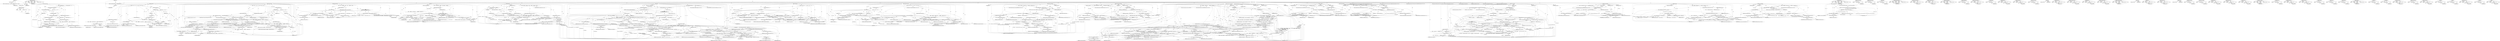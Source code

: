 digraph "&lt;global&gt;" {
vulnerable_850 [label=<(METHOD,&lt;operator&gt;.logicalAnd)>];
vulnerable_851 [label=<(PARAM,p1)>];
vulnerable_852 [label=<(PARAM,p2)>];
vulnerable_853 [label=<(BLOCK,&lt;empty&gt;,&lt;empty&gt;)>];
vulnerable_854 [label=<(METHOD_RETURN,ANY)>];
vulnerable_1010 [label=<(METHOD,g_signal_connect_after)>];
vulnerable_1011 [label=<(PARAM,p1)>];
vulnerable_1012 [label=<(PARAM,p2)>];
vulnerable_1013 [label=<(PARAM,p3)>];
vulnerable_1014 [label=<(PARAM,p4)>];
vulnerable_1015 [label=<(BLOCK,&lt;empty&gt;,&lt;empty&gt;)>];
vulnerable_1016 [label=<(METHOD_RETURN,ANY)>];
vulnerable_613 [label=<(METHOD,RegisterPropertiesCallback)<SUB>270</SUB>>];
vulnerable_614 [label=<(PARAM,IBusPanelService* panel)<SUB>270</SUB>>];
vulnerable_615 [label=<(PARAM,IBusPropList* prop_list)<SUB>271</SUB>>];
vulnerable_616 [label=<(PARAM,gpointer user_data)<SUB>272</SUB>>];
vulnerable_617 [label=<(BLOCK,{
    g_return_if_fail(user_data);
    InputMet...,{
    g_return_if_fail(user_data);
    InputMet...)<SUB>272</SUB>>];
vulnerable_618 [label=<(g_return_if_fail,g_return_if_fail(user_data))<SUB>273</SUB>>];
vulnerable_619 [label=<(IDENTIFIER,user_data,g_return_if_fail(user_data))<SUB>273</SUB>>];
vulnerable_620 [label="<(LOCAL,InputMethodStatusConnection* self: InputMethodStatusConnection*)<SUB>274</SUB>>"];
vulnerable_621 [label=<(&lt;operator&gt;.assignment,* self
        = static_cast&lt;InputMethodStatusC...)<SUB>274</SUB>>];
vulnerable_622 [label=<(IDENTIFIER,self,* self
        = static_cast&lt;InputMethodStatusC...)<SUB>274</SUB>>];
vulnerable_623 [label=<(&lt;operator&gt;.cast,static_cast&lt;InputMethodStatusConnection*&gt;(user_...)<SUB>275</SUB>>];
vulnerable_624 [label=<(UNKNOWN,InputMethodStatusConnection*,InputMethodStatusConnection*)<SUB>275</SUB>>];
vulnerable_625 [label=<(IDENTIFIER,user_data,static_cast&lt;InputMethodStatusConnection*&gt;(user_...)<SUB>275</SUB>>];
vulnerable_626 [label=<(RegisterProperties,self-&gt;RegisterProperties(prop_list))<SUB>276</SUB>>];
vulnerable_627 [label=<(&lt;operator&gt;.indirectFieldAccess,self-&gt;RegisterProperties)<SUB>276</SUB>>];
vulnerable_628 [label=<(IDENTIFIER,self,self-&gt;RegisterProperties(prop_list))<SUB>276</SUB>>];
vulnerable_629 [label=<(FIELD_IDENTIFIER,RegisterProperties,RegisterProperties)<SUB>276</SUB>>];
vulnerable_630 [label=<(IDENTIFIER,prop_list,self-&gt;RegisterProperties(prop_list))<SUB>276</SUB>>];
vulnerable_631 [label=<(METHOD_RETURN,void)<SUB>270</SUB>>];
vulnerable_195 [label=<(METHOD,RegisterProperties)<SUB>98</SUB>>];
vulnerable_196 [label=<(PARAM,IBusPropList* ibus_prop_list)<SUB>98</SUB>>];
vulnerable_197 [label=<(BLOCK,{
    DLOG(INFO) &lt;&lt; &quot;RegisterProperties&quot; &lt;&lt; (ib...,{
    DLOG(INFO) &lt;&lt; &quot;RegisterProperties&quot; &lt;&lt; (ib...)<SUB>98</SUB>>];
vulnerable_198 [label=<(&lt;operator&gt;.shiftLeft,DLOG(INFO) &lt;&lt; &quot;RegisterProperties&quot; &lt;&lt; (ibus_pro...)<SUB>99</SUB>>];
vulnerable_199 [label=<(&lt;operator&gt;.shiftLeft,DLOG(INFO) &lt;&lt; &quot;RegisterProperties&quot;)<SUB>99</SUB>>];
vulnerable_200 [label=<(DLOG,DLOG(INFO))<SUB>99</SUB>>];
vulnerable_201 [label=<(IDENTIFIER,INFO,DLOG(INFO))<SUB>99</SUB>>];
vulnerable_202 [label=<(LITERAL,&quot;RegisterProperties&quot;,DLOG(INFO) &lt;&lt; &quot;RegisterProperties&quot;)<SUB>99</SUB>>];
vulnerable_203 [label="<(&lt;operator&gt;.conditional,ibus_prop_list ? &quot;&quot; : &quot; (clear)&quot;)<SUB>99</SUB>>"];
vulnerable_204 [label="<(IDENTIFIER,ibus_prop_list,ibus_prop_list ? &quot;&quot; : &quot; (clear)&quot;)<SUB>99</SUB>>"];
vulnerable_205 [label="<(LITERAL,&quot;&quot;,ibus_prop_list ? &quot;&quot; : &quot; (clear)&quot;)<SUB>99</SUB>>"];
vulnerable_206 [label="<(LITERAL,&quot; (clear)&quot;,ibus_prop_list ? &quot;&quot; : &quot; (clear)&quot;)<SUB>99</SUB>>"];
vulnerable_207 [label="<(LOCAL,ImePropertyList prop_list: ImePropertyList)<SUB>101</SUB>>"];
vulnerable_208 [label=<(CONTROL_STRUCTURE,IF,if (ibus_prop_list))<SUB>102</SUB>>];
vulnerable_209 [label=<(IDENTIFIER,ibus_prop_list,if (ibus_prop_list))<SUB>102</SUB>>];
vulnerable_210 [label=<(BLOCK,{
       if (!FlattenPropertyList(ibus_prop_lis...,{
       if (!FlattenPropertyList(ibus_prop_lis...)<SUB>102</SUB>>];
vulnerable_211 [label=<(CONTROL_STRUCTURE,IF,if (!FlattenPropertyList(ibus_prop_list, &amp;prop_list)))<SUB>103</SUB>>];
vulnerable_212 [label=<(&lt;operator&gt;.logicalNot,!FlattenPropertyList(ibus_prop_list, &amp;prop_list))<SUB>103</SUB>>];
vulnerable_213 [label=<(FlattenPropertyList,FlattenPropertyList(ibus_prop_list, &amp;prop_list))<SUB>103</SUB>>];
vulnerable_214 [label=<(IDENTIFIER,ibus_prop_list,FlattenPropertyList(ibus_prop_list, &amp;prop_list))<SUB>103</SUB>>];
vulnerable_215 [label=<(&lt;operator&gt;.addressOf,&amp;prop_list)<SUB>103</SUB>>];
vulnerable_216 [label=<(IDENTIFIER,prop_list,FlattenPropertyList(ibus_prop_list, &amp;prop_list))<SUB>103</SUB>>];
vulnerable_217 [label=<(BLOCK,{
        RegisterProperties(NULL);
         re...,{
        RegisterProperties(NULL);
         re...)<SUB>103</SUB>>];
vulnerable_218 [label="<(LOCAL,RegisterProperties : RegisterProperties)<SUB>104</SUB>>"];
vulnerable_219 [label=<(RETURN,return;,return;)<SUB>105</SUB>>];
vulnerable_220 [label=<(register_ime_properties_,register_ime_properties_(language_library_, pro...)<SUB>108</SUB>>];
vulnerable_221 [label=<(IDENTIFIER,language_library_,register_ime_properties_(language_library_, pro...)<SUB>108</SUB>>];
vulnerable_222 [label=<(IDENTIFIER,prop_list,register_ime_properties_(language_library_, pro...)<SUB>108</SUB>>];
vulnerable_223 [label=<(METHOD_RETURN,void)<SUB>98</SUB>>];
vulnerable_1021 [label=<(METHOD,g_signal_connect)>];
vulnerable_1022 [label=<(PARAM,p1)>];
vulnerable_1023 [label=<(PARAM,p2)>];
vulnerable_1024 [label=<(PARAM,p3)>];
vulnerable_1025 [label=<(PARAM,p4)>];
vulnerable_1026 [label=<(BLOCK,&lt;empty&gt;,&lt;empty&gt;)>];
vulnerable_1027 [label=<(METHOD_RETURN,ANY)>];
vulnerable_974 [label=<(METHOD,&lt;operator&gt;.preIncrement)>];
vulnerable_975 [label=<(PARAM,p1)>];
vulnerable_976 [label=<(BLOCK,&lt;empty&gt;,&lt;empty&gt;)>];
vulnerable_977 [label=<(METHOD_RETURN,ANY)>];
vulnerable_903 [label=<(METHOD,g_dbus_connection_is_closed)>];
vulnerable_904 [label=<(PARAM,p1)>];
vulnerable_905 [label=<(BLOCK,&lt;empty&gt;,&lt;empty&gt;)>];
vulnerable_906 [label=<(METHOD_RETURN,ANY)>];
vulnerable_1037 [label=<(METHOD,G_OBJECT)>];
vulnerable_1038 [label=<(PARAM,p1)>];
vulnerable_1039 [label=<(BLOCK,&lt;empty&gt;,&lt;empty&gt;)>];
vulnerable_1040 [label=<(METHOD_RETURN,ANY)>];
vulnerable_993 [label=<(METHOD,CreateInputMethodDescriptor)>];
vulnerable_994 [label=<(PARAM,p1)>];
vulnerable_995 [label=<(PARAM,p2)>];
vulnerable_996 [label=<(PARAM,p3)>];
vulnerable_997 [label=<(PARAM,p4)>];
vulnerable_998 [label=<(BLOCK,&lt;empty&gt;,&lt;empty&gt;)>];
vulnerable_999 [label=<(METHOD_RETURN,ANY)>];
vulnerable_424 [label=<(METHOD,IBusBusConnectedCallback)<SUB>202</SUB>>];
vulnerable_425 [label=<(PARAM,IBusBus* bus)<SUB>202</SUB>>];
vulnerable_426 [label=<(PARAM,gpointer user_data)<SUB>202</SUB>>];
vulnerable_427 [label=<(BLOCK,{
     LOG(WARNING) &lt;&lt; &quot;IBus connection is reco...,{
     LOG(WARNING) &lt;&lt; &quot;IBus connection is reco...)<SUB>202</SUB>>];
vulnerable_428 [label=<(&lt;operator&gt;.shiftLeft,LOG(WARNING) &lt;&lt; &quot;IBus connection is recovered.&quot;)<SUB>203</SUB>>];
vulnerable_429 [label=<(LOG,LOG(WARNING))<SUB>203</SUB>>];
vulnerable_430 [label=<(IDENTIFIER,WARNING,LOG(WARNING))<SUB>203</SUB>>];
vulnerable_431 [label=<(LITERAL,&quot;IBus connection is recovered.&quot;,LOG(WARNING) &lt;&lt; &quot;IBus connection is recovered.&quot;)<SUB>203</SUB>>];
vulnerable_432 [label=<(g_return_if_fail,g_return_if_fail(user_data))<SUB>204</SUB>>];
vulnerable_433 [label=<(IDENTIFIER,user_data,g_return_if_fail(user_data))<SUB>204</SUB>>];
vulnerable_434 [label="<(LOCAL,InputMethodStatusConnection* self: InputMethodStatusConnection*)<SUB>205</SUB>>"];
vulnerable_435 [label=<(&lt;operator&gt;.assignment,* self
        = static_cast&lt;InputMethodStatusC...)<SUB>205</SUB>>];
vulnerable_436 [label=<(IDENTIFIER,self,* self
        = static_cast&lt;InputMethodStatusC...)<SUB>205</SUB>>];
vulnerable_437 [label=<(&lt;operator&gt;.cast,static_cast&lt;InputMethodStatusConnection*&gt;(user_...)<SUB>206</SUB>>];
vulnerable_438 [label=<(UNKNOWN,InputMethodStatusConnection*,InputMethodStatusConnection*)<SUB>206</SUB>>];
vulnerable_439 [label=<(IDENTIFIER,user_data,static_cast&lt;InputMethodStatusConnection*&gt;(user_...)<SUB>206</SUB>>];
vulnerable_440 [label=<(MaybeRestoreConnections,self-&gt;MaybeRestoreConnections())<SUB>207</SUB>>];
vulnerable_441 [label=<(&lt;operator&gt;.indirectFieldAccess,self-&gt;MaybeRestoreConnections)<SUB>207</SUB>>];
vulnerable_442 [label=<(IDENTIFIER,self,self-&gt;MaybeRestoreConnections())<SUB>207</SUB>>];
vulnerable_443 [label=<(FIELD_IDENTIFIER,MaybeRestoreConnections,MaybeRestoreConnections)<SUB>207</SUB>>];
vulnerable_444 [label=<(METHOD_RETURN,void)<SUB>202</SUB>>];
vulnerable_983 [label=<(METHOD,&lt;operator&gt;.indirectIndexAccess)>];
vulnerable_984 [label=<(PARAM,p1)>];
vulnerable_985 [label=<(PARAM,p2)>];
vulnerable_986 [label=<(BLOCK,&lt;empty&gt;,&lt;empty&gt;)>];
vulnerable_987 [label=<(METHOD_RETURN,ANY)>];
vulnerable_889 [label=<(METHOD,ibus_bus_set_watch_dbus_signal)>];
vulnerable_890 [label=<(PARAM,p1)>];
vulnerable_891 [label=<(PARAM,p2)>];
vulnerable_892 [label=<(BLOCK,&lt;empty&gt;,&lt;empty&gt;)>];
vulnerable_893 [label=<(METHOD_RETURN,ANY)>];
vulnerable_6 [label=<(METHOD,&lt;global&gt;)<SUB>1</SUB>>];
vulnerable_7 [label=<(BLOCK,&lt;empty&gt;,&lt;empty&gt;)<SUB>1</SUB>>];
vulnerable_8 [label=<(UNKNOWN,~InputMethodStatusConnection() {
  },~InputMethodStatusConnection() {
  })<SUB>1</SUB>>];
vulnerable_9 [label=<(METHOD,IBusConnectionsAreAlive)<SUB>4</SUB>>];
vulnerable_10 [label=<(BLOCK,{
    return ibus_ &amp;&amp; ibus_bus_is_connected(ibu...,{
    return ibus_ &amp;&amp; ibus_bus_is_connected(ibu...)<SUB>4</SUB>>];
vulnerable_11 [label=<(RETURN,return ibus_ &amp;&amp; ibus_bus_is_connected(ibus_) &amp;&amp;...,return ibus_ &amp;&amp; ibus_bus_is_connected(ibus_) &amp;&amp;...)<SUB>5</SUB>>];
vulnerable_12 [label=<(&lt;operator&gt;.logicalAnd,ibus_ &amp;&amp; ibus_bus_is_connected(ibus_) &amp;&amp; ibus_c...)<SUB>5</SUB>>];
vulnerable_13 [label=<(&lt;operator&gt;.logicalAnd,ibus_ &amp;&amp; ibus_bus_is_connected(ibus_))<SUB>5</SUB>>];
vulnerable_14 [label=<(IDENTIFIER,ibus_,ibus_ &amp;&amp; ibus_bus_is_connected(ibus_))<SUB>5</SUB>>];
vulnerable_15 [label=<(ibus_bus_is_connected,ibus_bus_is_connected(ibus_))<SUB>5</SUB>>];
vulnerable_16 [label=<(IDENTIFIER,ibus_,ibus_bus_is_connected(ibus_))<SUB>5</SUB>>];
vulnerable_17 [label=<(IDENTIFIER,ibus_config_,ibus_ &amp;&amp; ibus_bus_is_connected(ibus_) &amp;&amp; ibus_c...)<SUB>5</SUB>>];
vulnerable_18 [label=<(METHOD_RETURN,bool)<SUB>4</SUB>>];
vulnerable_20 [label=<(METHOD,MaybeRestoreConnections)<SUB>8</SUB>>];
vulnerable_21 [label=<(BLOCK,{
    if (IBusConnectionsAreAlive()) {
      re...,{
    if (IBusConnectionsAreAlive()) {
      re...)<SUB>8</SUB>>];
vulnerable_22 [label=<(CONTROL_STRUCTURE,IF,if (IBusConnectionsAreAlive()))<SUB>9</SUB>>];
vulnerable_23 [label=<(IBusConnectionsAreAlive,IBusConnectionsAreAlive())<SUB>9</SUB>>];
vulnerable_24 [label=<(BLOCK,{
      return;
    },{
      return;
    })<SUB>9</SUB>>];
vulnerable_25 [label=<(RETURN,return;,return;)<SUB>10</SUB>>];
vulnerable_26 [label=<(MaybeCreateIBus,MaybeCreateIBus())<SUB>12</SUB>>];
vulnerable_27 [label=<(MaybeRestoreIBusConfig,MaybeRestoreIBusConfig())<SUB>13</SUB>>];
vulnerable_28 [label=<(CONTROL_STRUCTURE,IF,if (IBusConnectionsAreAlive()))<SUB>14</SUB>>];
vulnerable_29 [label=<(IBusConnectionsAreAlive,IBusConnectionsAreAlive())<SUB>14</SUB>>];
vulnerable_30 [label=<(BLOCK,{
       ConnectPanelServiceSignals();
      if...,{
       ConnectPanelServiceSignals();
      if...)<SUB>14</SUB>>];
vulnerable_31 [label=<(ConnectPanelServiceSignals,ConnectPanelServiceSignals())<SUB>15</SUB>>];
vulnerable_32 [label=<(CONTROL_STRUCTURE,IF,if (connection_change_handler_))<SUB>16</SUB>>];
vulnerable_33 [label=<(IDENTIFIER,connection_change_handler_,if (connection_change_handler_))<SUB>16</SUB>>];
vulnerable_34 [label=<(BLOCK,{
        LOG(INFO) &lt;&lt; &quot;Notifying Chrome that I...,{
        LOG(INFO) &lt;&lt; &quot;Notifying Chrome that I...)<SUB>16</SUB>>];
vulnerable_35 [label=<(&lt;operator&gt;.shiftLeft,LOG(INFO) &lt;&lt; &quot;Notifying Chrome that IBus is rea...)<SUB>17</SUB>>];
vulnerable_36 [label=<(LOG,LOG(INFO))<SUB>17</SUB>>];
vulnerable_37 [label=<(IDENTIFIER,INFO,LOG(INFO))<SUB>17</SUB>>];
vulnerable_38 [label=<(LITERAL,&quot;Notifying Chrome that IBus is ready.&quot;,LOG(INFO) &lt;&lt; &quot;Notifying Chrome that IBus is rea...)<SUB>17</SUB>>];
vulnerable_39 [label=<(connection_change_handler_,connection_change_handler_(language_library_, t...)<SUB>18</SUB>>];
vulnerable_40 [label=<(IDENTIFIER,language_library_,connection_change_handler_(language_library_, t...)<SUB>18</SUB>>];
vulnerable_41 [label=<(LITERAL,true,connection_change_handler_(language_library_, t...)<SUB>18</SUB>>];
vulnerable_42 [label=<(METHOD_RETURN,void)<SUB>8</SUB>>];
vulnerable_44 [label=<(METHOD,MaybeCreateIBus)<SUB>23</SUB>>];
vulnerable_45 [label=<(BLOCK,{
    if (ibus_) {
      return;
    }

    ibu...,{
    if (ibus_) {
      return;
    }

    ibu...)<SUB>23</SUB>>];
vulnerable_46 [label=<(CONTROL_STRUCTURE,IF,if (ibus_))<SUB>24</SUB>>];
vulnerable_47 [label=<(IDENTIFIER,ibus_,if (ibus_))<SUB>24</SUB>>];
vulnerable_48 [label=<(BLOCK,{
      return;
    },{
      return;
    })<SUB>24</SUB>>];
vulnerable_49 [label=<(RETURN,return;,return;)<SUB>25</SUB>>];
vulnerable_50 [label=<(ibus_init,ibus_init())<SUB>28</SUB>>];
vulnerable_51 [label=<(&lt;operator&gt;.assignment,ibus_ = ibus_bus_new())<SUB>29</SUB>>];
vulnerable_52 [label=<(IDENTIFIER,ibus_,ibus_ = ibus_bus_new())<SUB>29</SUB>>];
vulnerable_53 [label=<(ibus_bus_new,ibus_bus_new())<SUB>29</SUB>>];
vulnerable_54 [label=<(CONTROL_STRUCTURE,IF,if (!ibus_))<SUB>31</SUB>>];
vulnerable_55 [label=<(&lt;operator&gt;.logicalNot,!ibus_)<SUB>31</SUB>>];
vulnerable_56 [label=<(IDENTIFIER,ibus_,!ibus_)<SUB>31</SUB>>];
vulnerable_57 [label=<(BLOCK,{
      LOG(ERROR) &lt;&lt; &quot;ibus_bus_new() failed&quot;;
...,{
      LOG(ERROR) &lt;&lt; &quot;ibus_bus_new() failed&quot;;
...)<SUB>31</SUB>>];
vulnerable_58 [label=<(&lt;operator&gt;.shiftLeft,LOG(ERROR) &lt;&lt; &quot;ibus_bus_new() failed&quot;)<SUB>32</SUB>>];
vulnerable_59 [label=<(LOG,LOG(ERROR))<SUB>32</SUB>>];
vulnerable_60 [label=<(IDENTIFIER,ERROR,LOG(ERROR))<SUB>32</SUB>>];
vulnerable_61 [label=<(LITERAL,&quot;ibus_bus_new() failed&quot;,LOG(ERROR) &lt;&lt; &quot;ibus_bus_new() failed&quot;)<SUB>32</SUB>>];
vulnerable_62 [label=<(RETURN,return;,return;)<SUB>33</SUB>>];
vulnerable_63 [label=<(ConnectIBusSignals,ConnectIBusSignals())<SUB>35</SUB>>];
vulnerable_64 [label=<(ibus_bus_set_watch_dbus_signal,ibus_bus_set_watch_dbus_signal(ibus_, TRUE))<SUB>37</SUB>>];
vulnerable_65 [label=<(IDENTIFIER,ibus_,ibus_bus_set_watch_dbus_signal(ibus_, TRUE))<SUB>37</SUB>>];
vulnerable_66 [label=<(IDENTIFIER,TRUE,ibus_bus_set_watch_dbus_signal(ibus_, TRUE))<SUB>37</SUB>>];
vulnerable_67 [label=<(ibus_bus_set_watch_ibus_signal,ibus_bus_set_watch_ibus_signal(ibus_, TRUE))<SUB>38</SUB>>];
vulnerable_68 [label=<(IDENTIFIER,ibus_,ibus_bus_set_watch_ibus_signal(ibus_, TRUE))<SUB>38</SUB>>];
vulnerable_69 [label=<(IDENTIFIER,TRUE,ibus_bus_set_watch_ibus_signal(ibus_, TRUE))<SUB>38</SUB>>];
vulnerable_70 [label=<(CONTROL_STRUCTURE,IF,if (ibus_bus_is_connected(ibus_)))<SUB>40</SUB>>];
vulnerable_71 [label=<(BLOCK,&lt;empty&gt;,&lt;empty&gt;)<SUB>40</SUB>>];
vulnerable_72 [label="<(LOCAL,ibus_bus_is_connected : ibus_bus_is_connected)<SUB>40</SUB>>"];
vulnerable_73 [label=<(BLOCK,{
      LOG(INFO) &lt;&lt; &quot;IBus connection is ready....,{
      LOG(INFO) &lt;&lt; &quot;IBus connection is ready....)<SUB>40</SUB>>];
vulnerable_74 [label=<(&lt;operator&gt;.shiftLeft,LOG(INFO) &lt;&lt; &quot;IBus connection is ready.&quot;)<SUB>41</SUB>>];
vulnerable_75 [label=<(LOG,LOG(INFO))<SUB>41</SUB>>];
vulnerable_76 [label=<(IDENTIFIER,INFO,LOG(INFO))<SUB>41</SUB>>];
vulnerable_77 [label=<(LITERAL,&quot;IBus connection is ready.&quot;,LOG(INFO) &lt;&lt; &quot;IBus connection is ready.&quot;)<SUB>41</SUB>>];
vulnerable_78 [label=<(METHOD_RETURN,void)<SUB>23</SUB>>];
vulnerable_80 [label=<(METHOD,MaybeRestoreIBusConfig)<SUB>45</SUB>>];
vulnerable_81 [label=<(BLOCK,{
    if (!ibus_) {
      return;
    }

    Ma...,{
    if (!ibus_) {
      return;
    }

    Ma...)<SUB>45</SUB>>];
vulnerable_82 [label=<(CONTROL_STRUCTURE,IF,if (!ibus_))<SUB>46</SUB>>];
vulnerable_83 [label=<(&lt;operator&gt;.logicalNot,!ibus_)<SUB>46</SUB>>];
vulnerable_84 [label=<(IDENTIFIER,ibus_,!ibus_)<SUB>46</SUB>>];
vulnerable_85 [label=<(BLOCK,{
      return;
    },{
      return;
    })<SUB>46</SUB>>];
vulnerable_86 [label=<(RETURN,return;,return;)<SUB>47</SUB>>];
vulnerable_87 [label=<(MaybeDestroyIBusConfig,MaybeDestroyIBusConfig())<SUB>50</SUB>>];
vulnerable_88 [label=<(CONTROL_STRUCTURE,IF,if (!ibus_config_))<SUB>52</SUB>>];
vulnerable_89 [label=<(&lt;operator&gt;.logicalNot,!ibus_config_)<SUB>52</SUB>>];
vulnerable_90 [label=<(IDENTIFIER,ibus_config_,!ibus_config_)<SUB>52</SUB>>];
vulnerable_91 [label=<(BLOCK,{
       GDBusConnection* ibus_connection = ibu...,{
       GDBusConnection* ibus_connection = ibu...)<SUB>52</SUB>>];
vulnerable_92 [label="<(LOCAL,GDBusConnection* ibus_connection: GDBusConnection*)<SUB>53</SUB>>"];
vulnerable_93 [label=<(&lt;operator&gt;.assignment,* ibus_connection = ibus_bus_get_connection(ibus_))<SUB>53</SUB>>];
vulnerable_94 [label=<(IDENTIFIER,ibus_connection,* ibus_connection = ibus_bus_get_connection(ibus_))<SUB>53</SUB>>];
vulnerable_95 [label=<(ibus_bus_get_connection,ibus_bus_get_connection(ibus_))<SUB>53</SUB>>];
vulnerable_96 [label=<(IDENTIFIER,ibus_,ibus_bus_get_connection(ibus_))<SUB>53</SUB>>];
vulnerable_97 [label=<(CONTROL_STRUCTURE,IF,if (!ibus_connection))<SUB>54</SUB>>];
vulnerable_98 [label=<(&lt;operator&gt;.logicalNot,!ibus_connection)<SUB>54</SUB>>];
vulnerable_99 [label=<(IDENTIFIER,ibus_connection,!ibus_connection)<SUB>54</SUB>>];
vulnerable_100 [label=<(BLOCK,{
        LOG(INFO) &lt;&lt; &quot;Couldn't create an ibus...,{
        LOG(INFO) &lt;&lt; &quot;Couldn't create an ibus...)<SUB>54</SUB>>];
vulnerable_101 [label=<(&lt;operator&gt;.shiftLeft,LOG(INFO) &lt;&lt; &quot;Couldn't create an ibus config ob...)<SUB>55</SUB>>];
vulnerable_102 [label=<(&lt;operator&gt;.shiftLeft,LOG(INFO) &lt;&lt; &quot;Couldn't create an ibus config ob...)<SUB>55</SUB>>];
vulnerable_103 [label=<(LOG,LOG(INFO))<SUB>55</SUB>>];
vulnerable_104 [label=<(IDENTIFIER,INFO,LOG(INFO))<SUB>55</SUB>>];
vulnerable_105 [label=<(LITERAL,&quot;Couldn't create an ibus config object since &quot;,LOG(INFO) &lt;&lt; &quot;Couldn't create an ibus config ob...)<SUB>55</SUB>>];
vulnerable_106 [label=<(LITERAL,&quot;IBus connection is not ready.&quot;,LOG(INFO) &lt;&lt; &quot;Couldn't create an ibus config ob...)<SUB>56</SUB>>];
vulnerable_107 [label=<(RETURN,return;,return;)<SUB>57</SUB>>];
vulnerable_108 [label="<(LOCAL,const gboolean disconnected: gboolean)<SUB>59</SUB>>"];
vulnerable_109 [label=<(&lt;operator&gt;.assignment,disconnected
          = g_dbus_connection_is_c...)<SUB>59</SUB>>];
vulnerable_110 [label=<(IDENTIFIER,disconnected,disconnected
          = g_dbus_connection_is_c...)<SUB>59</SUB>>];
vulnerable_111 [label=<(g_dbus_connection_is_closed,g_dbus_connection_is_closed(ibus_connection))<SUB>60</SUB>>];
vulnerable_112 [label=<(IDENTIFIER,ibus_connection,g_dbus_connection_is_closed(ibus_connection))<SUB>60</SUB>>];
vulnerable_113 [label=<(CONTROL_STRUCTURE,IF,if (disconnected))<SUB>61</SUB>>];
vulnerable_114 [label=<(IDENTIFIER,disconnected,if (disconnected))<SUB>61</SUB>>];
vulnerable_115 [label=<(BLOCK,{
        LOG(ERROR) &lt;&lt; &quot;Couldn't create an ibu...,{
        LOG(ERROR) &lt;&lt; &quot;Couldn't create an ibu...)<SUB>61</SUB>>];
vulnerable_116 [label=<(&lt;operator&gt;.shiftLeft,LOG(ERROR) &lt;&lt; &quot;Couldn't create an ibus config o...)<SUB>62</SUB>>];
vulnerable_117 [label=<(&lt;operator&gt;.shiftLeft,LOG(ERROR) &lt;&lt; &quot;Couldn't create an ibus config o...)<SUB>62</SUB>>];
vulnerable_118 [label=<(LOG,LOG(ERROR))<SUB>62</SUB>>];
vulnerable_119 [label=<(IDENTIFIER,ERROR,LOG(ERROR))<SUB>62</SUB>>];
vulnerable_120 [label=<(LITERAL,&quot;Couldn't create an ibus config object since &quot;,LOG(ERROR) &lt;&lt; &quot;Couldn't create an ibus config o...)<SUB>62</SUB>>];
vulnerable_121 [label=<(LITERAL,&quot;IBus connection is closed.&quot;,LOG(ERROR) &lt;&lt; &quot;Couldn't create an ibus config o...)<SUB>63</SUB>>];
vulnerable_122 [label=<(RETURN,return;,return;)<SUB>64</SUB>>];
vulnerable_123 [label=<(&lt;operator&gt;.assignment,ibus_config_ = ibus_config_new(ibus_connection,...)<SUB>66</SUB>>];
vulnerable_124 [label=<(IDENTIFIER,ibus_config_,ibus_config_ = ibus_config_new(ibus_connection,...)<SUB>66</SUB>>];
vulnerable_125 [label=<(ibus_config_new,ibus_config_new(ibus_connection,
              ...)<SUB>66</SUB>>];
vulnerable_126 [label=<(IDENTIFIER,ibus_connection,ibus_config_new(ibus_connection,
              ...)<SUB>66</SUB>>];
vulnerable_127 [label=<(IDENTIFIER,NULL,ibus_config_new(ibus_connection,
              ...)<SUB>67</SUB>>];
vulnerable_128 [label=<(IDENTIFIER,NULL,ibus_config_new(ibus_connection,
              ...)<SUB>68</SUB>>];
vulnerable_129 [label=<(CONTROL_STRUCTURE,IF,if (!ibus_config_))<SUB>69</SUB>>];
vulnerable_130 [label=<(&lt;operator&gt;.logicalNot,!ibus_config_)<SUB>69</SUB>>];
vulnerable_131 [label=<(IDENTIFIER,ibus_config_,!ibus_config_)<SUB>69</SUB>>];
vulnerable_132 [label=<(BLOCK,{
        LOG(ERROR) &lt;&lt; &quot;ibus_config_new() fail...,{
        LOG(ERROR) &lt;&lt; &quot;ibus_config_new() fail...)<SUB>69</SUB>>];
vulnerable_133 [label=<(&lt;operator&gt;.shiftLeft,LOG(ERROR) &lt;&lt; &quot;ibus_config_new() failed. ibus-m...)<SUB>70</SUB>>];
vulnerable_134 [label=<(LOG,LOG(ERROR))<SUB>70</SUB>>];
vulnerable_135 [label=<(IDENTIFIER,ERROR,LOG(ERROR))<SUB>70</SUB>>];
vulnerable_136 [label=<(LITERAL,&quot;ibus_config_new() failed. ibus-memconf is not ...,LOG(ERROR) &lt;&lt; &quot;ibus_config_new() failed. ibus-m...)<SUB>70</SUB>>];
vulnerable_137 [label=<(RETURN,return;,return;)<SUB>71</SUB>>];
vulnerable_138 [label="<(LOCAL,g_object_ref : g_object_ref)<SUB>74</SUB>>"];
vulnerable_139 [label=<(&lt;operator&gt;.shiftLeft,LOG(INFO) &lt;&lt; &quot;ibus_config_ is ready.&quot;)<SUB>75</SUB>>];
vulnerable_140 [label=<(LOG,LOG(INFO))<SUB>75</SUB>>];
vulnerable_141 [label=<(IDENTIFIER,INFO,LOG(INFO))<SUB>75</SUB>>];
vulnerable_142 [label=<(LITERAL,&quot;ibus_config_ is ready.&quot;,LOG(INFO) &lt;&lt; &quot;ibus_config_ is ready.&quot;)<SUB>75</SUB>>];
vulnerable_143 [label=<(METHOD_RETURN,void)<SUB>45</SUB>>];
vulnerable_145 [label=<(METHOD,MaybeDestroyIBusConfig)<SUB>79</SUB>>];
vulnerable_146 [label=<(BLOCK,{
    if (!ibus_) {
      LOG(ERROR) &lt;&lt; &quot;MaybeD...,{
    if (!ibus_) {
      LOG(ERROR) &lt;&lt; &quot;MaybeD...)<SUB>79</SUB>>];
vulnerable_147 [label=<(CONTROL_STRUCTURE,IF,if (!ibus_))<SUB>80</SUB>>];
vulnerable_148 [label=<(&lt;operator&gt;.logicalNot,!ibus_)<SUB>80</SUB>>];
vulnerable_149 [label=<(IDENTIFIER,ibus_,!ibus_)<SUB>80</SUB>>];
vulnerable_150 [label="<(BLOCK,{
      LOG(ERROR) &lt;&lt; &quot;MaybeDestroyIBusConfig: ...,{
      LOG(ERROR) &lt;&lt; &quot;MaybeDestroyIBusConfig: ...)<SUB>80</SUB>>"];
vulnerable_151 [label="<(&lt;operator&gt;.shiftLeft,LOG(ERROR) &lt;&lt; &quot;MaybeDestroyIBusConfig: ibus_ is...)<SUB>81</SUB>>"];
vulnerable_152 [label=<(LOG,LOG(ERROR))<SUB>81</SUB>>];
vulnerable_153 [label=<(IDENTIFIER,ERROR,LOG(ERROR))<SUB>81</SUB>>];
vulnerable_154 [label="<(LITERAL,&quot;MaybeDestroyIBusConfig: ibus_ is NULL&quot;,LOG(ERROR) &lt;&lt; &quot;MaybeDestroyIBusConfig: ibus_ is...)<SUB>81</SUB>>"];
vulnerable_155 [label=<(RETURN,return;,return;)<SUB>82</SUB>>];
vulnerable_156 [label=<(CONTROL_STRUCTURE,IF,if (ibus_config_ &amp;&amp; !ibus_bus_is_connected(ibus_)))<SUB>84</SUB>>];
vulnerable_157 [label=<(&lt;operator&gt;.logicalAnd,ibus_config_ &amp;&amp; !ibus_bus_is_connected(ibus_))<SUB>84</SUB>>];
vulnerable_158 [label=<(IDENTIFIER,ibus_config_,ibus_config_ &amp;&amp; !ibus_bus_is_connected(ibus_))<SUB>84</SUB>>];
vulnerable_159 [label=<(&lt;operator&gt;.logicalNot,!ibus_bus_is_connected(ibus_))<SUB>84</SUB>>];
vulnerable_160 [label=<(ibus_bus_is_connected,ibus_bus_is_connected(ibus_))<SUB>84</SUB>>];
vulnerable_161 [label=<(IDENTIFIER,ibus_,ibus_bus_is_connected(ibus_))<SUB>84</SUB>>];
vulnerable_162 [label=<(BLOCK,{
      g_object_unref(ibus_config_);
      ibu...,{
      g_object_unref(ibus_config_);
      ibu...)<SUB>84</SUB>>];
vulnerable_163 [label="<(LOCAL,g_object_unref : g_object_unref)<SUB>85</SUB>>"];
vulnerable_164 [label=<(&lt;operator&gt;.assignment,ibus_config_ = NULL)<SUB>86</SUB>>];
vulnerable_165 [label=<(IDENTIFIER,ibus_config_,ibus_config_ = NULL)<SUB>86</SUB>>];
vulnerable_166 [label=<(IDENTIFIER,NULL,ibus_config_ = NULL)<SUB>86</SUB>>];
vulnerable_167 [label=<(METHOD_RETURN,void)<SUB>79</SUB>>];
vulnerable_169 [label=<(METHOD,FocusIn)<SUB>90</SUB>>];
vulnerable_170 [label=<(PARAM,const char* input_context_path)<SUB>90</SUB>>];
vulnerable_171 [label=<(BLOCK,{
    if (!input_context_path) {
      LOG(ERRO...,{
    if (!input_context_path) {
      LOG(ERRO...)<SUB>90</SUB>>];
vulnerable_172 [label=<(CONTROL_STRUCTURE,IF,if (!input_context_path))<SUB>91</SUB>>];
vulnerable_173 [label=<(&lt;operator&gt;.logicalNot,!input_context_path)<SUB>91</SUB>>];
vulnerable_174 [label=<(IDENTIFIER,input_context_path,!input_context_path)<SUB>91</SUB>>];
vulnerable_175 [label=<(BLOCK,{
      LOG(ERROR) &lt;&lt; &quot;NULL context passed&quot;;
    },{
      LOG(ERROR) &lt;&lt; &quot;NULL context passed&quot;;
    })<SUB>91</SUB>>];
vulnerable_176 [label=<(&lt;operator&gt;.shiftLeft,LOG(ERROR) &lt;&lt; &quot;NULL context passed&quot;)<SUB>92</SUB>>];
vulnerable_177 [label=<(LOG,LOG(ERROR))<SUB>92</SUB>>];
vulnerable_178 [label=<(IDENTIFIER,ERROR,LOG(ERROR))<SUB>92</SUB>>];
vulnerable_179 [label=<(LITERAL,&quot;NULL context passed&quot;,LOG(ERROR) &lt;&lt; &quot;NULL context passed&quot;)<SUB>92</SUB>>];
vulnerable_180 [label=<(CONTROL_STRUCTURE,ELSE,else)<SUB>93</SUB>>];
vulnerable_181 [label="<(BLOCK,{
      DLOG(INFO) &lt;&lt; &quot;FocusIn: &quot; &lt;&lt; input_cont...,{
      DLOG(INFO) &lt;&lt; &quot;FocusIn: &quot; &lt;&lt; input_cont...)<SUB>93</SUB>>"];
vulnerable_182 [label="<(&lt;operator&gt;.shiftLeft,DLOG(INFO) &lt;&lt; &quot;FocusIn: &quot; &lt;&lt; input_context_path)<SUB>94</SUB>>"];
vulnerable_183 [label="<(&lt;operator&gt;.shiftLeft,DLOG(INFO) &lt;&lt; &quot;FocusIn: &quot;)<SUB>94</SUB>>"];
vulnerable_184 [label=<(DLOG,DLOG(INFO))<SUB>94</SUB>>];
vulnerable_185 [label=<(IDENTIFIER,INFO,DLOG(INFO))<SUB>94</SUB>>];
vulnerable_186 [label="<(LITERAL,&quot;FocusIn: &quot;,DLOG(INFO) &lt;&lt; &quot;FocusIn: &quot;)<SUB>94</SUB>>"];
vulnerable_187 [label="<(IDENTIFIER,input_context_path,DLOG(INFO) &lt;&lt; &quot;FocusIn: &quot; &lt;&lt; input_context_path)<SUB>94</SUB>>"];
vulnerable_188 [label=<(&lt;operator&gt;.assignment,input_context_path_ = Or(input_context_path, &quot;&quot;))<SUB>96</SUB>>];
vulnerable_189 [label=<(IDENTIFIER,input_context_path_,input_context_path_ = Or(input_context_path, &quot;&quot;))<SUB>96</SUB>>];
vulnerable_190 [label=<(Or,Or(input_context_path, &quot;&quot;))<SUB>96</SUB>>];
vulnerable_191 [label=<(IDENTIFIER,input_context_path,Or(input_context_path, &quot;&quot;))<SUB>96</SUB>>];
vulnerable_192 [label=<(LITERAL,&quot;&quot;,Or(input_context_path, &quot;&quot;))<SUB>96</SUB>>];
vulnerable_193 [label=<(METHOD_RETURN,void)<SUB>90</SUB>>];
vulnerable_225 [label=<(METHOD,UpdateProperty)<SUB>110</SUB>>];
vulnerable_226 [label=<(PARAM,IBusProperty* ibus_prop)<SUB>110</SUB>>];
vulnerable_227 [label=<(BLOCK,{
    DLOG(INFO) &lt;&lt; &quot;UpdateProperty&quot;;
    DCHEC...,{
    DLOG(INFO) &lt;&lt; &quot;UpdateProperty&quot;;
    DCHEC...)<SUB>110</SUB>>];
vulnerable_228 [label=<(&lt;operator&gt;.shiftLeft,DLOG(INFO) &lt;&lt; &quot;UpdateProperty&quot;)<SUB>111</SUB>>];
vulnerable_229 [label=<(DLOG,DLOG(INFO))<SUB>111</SUB>>];
vulnerable_230 [label=<(IDENTIFIER,INFO,DLOG(INFO))<SUB>111</SUB>>];
vulnerable_231 [label=<(LITERAL,&quot;UpdateProperty&quot;,DLOG(INFO) &lt;&lt; &quot;UpdateProperty&quot;)<SUB>111</SUB>>];
vulnerable_232 [label=<(DCHECK,DCHECK(ibus_prop))<SUB>112</SUB>>];
vulnerable_233 [label=<(IDENTIFIER,ibus_prop,DCHECK(ibus_prop))<SUB>112</SUB>>];
vulnerable_234 [label="<(LOCAL,ImePropertyList prop_list: ImePropertyList)<SUB>113</SUB>>"];
vulnerable_235 [label=<(CONTROL_STRUCTURE,IF,if (!FlattenProperty(ibus_prop, &amp;prop_list)))<SUB>114</SUB>>];
vulnerable_236 [label=<(&lt;operator&gt;.logicalNot,!FlattenProperty(ibus_prop, &amp;prop_list))<SUB>114</SUB>>];
vulnerable_237 [label=<(FlattenProperty,FlattenProperty(ibus_prop, &amp;prop_list))<SUB>114</SUB>>];
vulnerable_238 [label=<(IDENTIFIER,ibus_prop,FlattenProperty(ibus_prop, &amp;prop_list))<SUB>114</SUB>>];
vulnerable_239 [label=<(&lt;operator&gt;.addressOf,&amp;prop_list)<SUB>114</SUB>>];
vulnerable_240 [label=<(IDENTIFIER,prop_list,FlattenProperty(ibus_prop, &amp;prop_list))<SUB>114</SUB>>];
vulnerable_241 [label=<(BLOCK,{
      LOG(ERROR) &lt;&lt; &quot;Malformed properties are...,{
      LOG(ERROR) &lt;&lt; &quot;Malformed properties are...)<SUB>114</SUB>>];
vulnerable_242 [label=<(&lt;operator&gt;.shiftLeft,LOG(ERROR) &lt;&lt; &quot;Malformed properties are detected&quot;)<SUB>115</SUB>>];
vulnerable_243 [label=<(LOG,LOG(ERROR))<SUB>115</SUB>>];
vulnerable_244 [label=<(IDENTIFIER,ERROR,LOG(ERROR))<SUB>115</SUB>>];
vulnerable_245 [label=<(LITERAL,&quot;Malformed properties are detected&quot;,LOG(ERROR) &lt;&lt; &quot;Malformed properties are detected&quot;)<SUB>115</SUB>>];
vulnerable_246 [label=<(RETURN,return;,return;)<SUB>116</SUB>>];
vulnerable_247 [label=<(CONTROL_STRUCTURE,IF,if (!prop_list.empty()))<SUB>118</SUB>>];
vulnerable_248 [label=<(&lt;operator&gt;.logicalNot,!prop_list.empty())<SUB>118</SUB>>];
vulnerable_249 [label=<(empty,prop_list.empty())<SUB>118</SUB>>];
vulnerable_250 [label=<(&lt;operator&gt;.fieldAccess,prop_list.empty)<SUB>118</SUB>>];
vulnerable_251 [label=<(IDENTIFIER,prop_list,prop_list.empty())<SUB>118</SUB>>];
vulnerable_252 [label=<(FIELD_IDENTIFIER,empty,empty)<SUB>118</SUB>>];
vulnerable_253 [label=<(BLOCK,{
      update_ime_property_(language_library_,...,{
      update_ime_property_(language_library_,...)<SUB>118</SUB>>];
vulnerable_254 [label=<(update_ime_property_,update_ime_property_(language_library_, prop_list))<SUB>119</SUB>>];
vulnerable_255 [label=<(IDENTIFIER,language_library_,update_ime_property_(language_library_, prop_list))<SUB>119</SUB>>];
vulnerable_256 [label=<(IDENTIFIER,prop_list,update_ime_property_(language_library_, prop_list))<SUB>119</SUB>>];
vulnerable_257 [label=<(METHOD_RETURN,void)<SUB>110</SUB>>];
vulnerable_259 [label=<(METHOD,UpdateUI)<SUB>123</SUB>>];
vulnerable_260 [label=<(PARAM,const char* current_global_engine_id)<SUB>123</SUB>>];
vulnerable_261 [label=<(BLOCK,{
    DCHECK(current_global_engine_id);

    co...,{
    DCHECK(current_global_engine_id);

    co...)<SUB>123</SUB>>];
vulnerable_262 [label=<(DCHECK,DCHECK(current_global_engine_id))<SUB>124</SUB>>];
vulnerable_263 [label=<(IDENTIFIER,current_global_engine_id,DCHECK(current_global_engine_id))<SUB>124</SUB>>];
vulnerable_264 [label="<(LOCAL,const IBusEngineInfo* engine_info: IBusEngineInfo*)<SUB>126</SUB>>"];
vulnerable_265 [label=<(&lt;operator&gt;.assignment,* engine_info = NULL)<SUB>126</SUB>>];
vulnerable_266 [label=<(IDENTIFIER,engine_info,* engine_info = NULL)<SUB>126</SUB>>];
vulnerable_267 [label=<(IDENTIFIER,NULL,* engine_info = NULL)<SUB>126</SUB>>];
vulnerable_268 [label=<(CONTROL_STRUCTURE,FOR,for (size_t i = 0;i &lt; arraysize(kIBusEngines);++i))<SUB>127</SUB>>];
vulnerable_269 [label=<(BLOCK,&lt;empty&gt;,&lt;empty&gt;)<SUB>127</SUB>>];
vulnerable_270 [label="<(LOCAL,size_t i: size_t)<SUB>127</SUB>>"];
vulnerable_271 [label=<(&lt;operator&gt;.assignment,i = 0)<SUB>127</SUB>>];
vulnerable_272 [label=<(IDENTIFIER,i,i = 0)<SUB>127</SUB>>];
vulnerable_273 [label=<(LITERAL,0,i = 0)<SUB>127</SUB>>];
vulnerable_274 [label=<(&lt;operator&gt;.lessThan,i &lt; arraysize(kIBusEngines))<SUB>127</SUB>>];
vulnerable_275 [label=<(IDENTIFIER,i,i &lt; arraysize(kIBusEngines))<SUB>127</SUB>>];
vulnerable_276 [label=<(arraysize,arraysize(kIBusEngines))<SUB>127</SUB>>];
vulnerable_277 [label=<(IDENTIFIER,kIBusEngines,arraysize(kIBusEngines))<SUB>127</SUB>>];
vulnerable_278 [label=<(&lt;operator&gt;.preIncrement,++i)<SUB>127</SUB>>];
vulnerable_279 [label=<(IDENTIFIER,i,++i)<SUB>127</SUB>>];
vulnerable_280 [label="<(BLOCK,{
      if (kIBusEngines[i].name == std::string...,{
      if (kIBusEngines[i].name == std::string...)<SUB>127</SUB>>"];
vulnerable_281 [label="<(CONTROL_STRUCTURE,IF,if (kIBusEngines[i].name == std::string(current_global_engine_id)))<SUB>128</SUB>>"];
vulnerable_282 [label="<(&lt;operator&gt;.equals,kIBusEngines[i].name == std::string(current_glo...)<SUB>128</SUB>>"];
vulnerable_283 [label=<(&lt;operator&gt;.fieldAccess,kIBusEngines[i].name)<SUB>128</SUB>>];
vulnerable_284 [label=<(&lt;operator&gt;.indirectIndexAccess,kIBusEngines[i])<SUB>128</SUB>>];
vulnerable_285 [label="<(IDENTIFIER,kIBusEngines,kIBusEngines[i].name == std::string(current_glo...)<SUB>128</SUB>>"];
vulnerable_286 [label="<(IDENTIFIER,i,kIBusEngines[i].name == std::string(current_glo...)<SUB>128</SUB>>"];
vulnerable_287 [label=<(FIELD_IDENTIFIER,name,name)<SUB>128</SUB>>];
vulnerable_288 [label="<(std.string,std::string(current_global_engine_id))<SUB>128</SUB>>"];
vulnerable_289 [label="<(&lt;operator&gt;.fieldAccess,std::string)<SUB>128</SUB>>"];
vulnerable_290 [label="<(IDENTIFIER,std,std::string(current_global_engine_id))<SUB>128</SUB>>"];
vulnerable_291 [label=<(FIELD_IDENTIFIER,string,string)<SUB>128</SUB>>];
vulnerable_292 [label="<(IDENTIFIER,current_global_engine_id,std::string(current_global_engine_id))<SUB>128</SUB>>"];
vulnerable_293 [label=<(BLOCK,{
        engine_info = &amp;kIBusEngines[i];
     ...,{
        engine_info = &amp;kIBusEngines[i];
     ...)<SUB>128</SUB>>];
vulnerable_294 [label=<(&lt;operator&gt;.assignment,engine_info = &amp;kIBusEngines[i])<SUB>129</SUB>>];
vulnerable_295 [label=<(IDENTIFIER,engine_info,engine_info = &amp;kIBusEngines[i])<SUB>129</SUB>>];
vulnerable_296 [label=<(&lt;operator&gt;.addressOf,&amp;kIBusEngines[i])<SUB>129</SUB>>];
vulnerable_297 [label=<(&lt;operator&gt;.indirectIndexAccess,kIBusEngines[i])<SUB>129</SUB>>];
vulnerable_298 [label=<(IDENTIFIER,kIBusEngines,engine_info = &amp;kIBusEngines[i])<SUB>129</SUB>>];
vulnerable_299 [label=<(IDENTIFIER,i,engine_info = &amp;kIBusEngines[i])<SUB>129</SUB>>];
vulnerable_300 [label=<(CONTROL_STRUCTURE,BREAK,break;)<SUB>130</SUB>>];
vulnerable_301 [label=<(CONTROL_STRUCTURE,IF,if (!engine_info))<SUB>134</SUB>>];
vulnerable_302 [label=<(&lt;operator&gt;.logicalNot,!engine_info)<SUB>134</SUB>>];
vulnerable_303 [label=<(IDENTIFIER,engine_info,!engine_info)<SUB>134</SUB>>];
vulnerable_304 [label=<(BLOCK,{
      LOG(ERROR) &lt;&lt; current_global_engine_id
...,{
      LOG(ERROR) &lt;&lt; current_global_engine_id
...)<SUB>134</SUB>>];
vulnerable_305 [label=<(&lt;operator&gt;.shiftLeft,LOG(ERROR) &lt;&lt; current_global_engine_id
        ...)<SUB>135</SUB>>];
vulnerable_306 [label=<(&lt;operator&gt;.shiftLeft,LOG(ERROR) &lt;&lt; current_global_engine_id)<SUB>135</SUB>>];
vulnerable_307 [label=<(LOG,LOG(ERROR))<SUB>135</SUB>>];
vulnerable_308 [label=<(IDENTIFIER,ERROR,LOG(ERROR))<SUB>135</SUB>>];
vulnerable_309 [label=<(IDENTIFIER,current_global_engine_id,LOG(ERROR) &lt;&lt; current_global_engine_id)<SUB>135</SUB>>];
vulnerable_310 [label=<(LITERAL,&quot; is not found in the input method white-list.&quot;,LOG(ERROR) &lt;&lt; current_global_engine_id
        ...)<SUB>136</SUB>>];
vulnerable_311 [label=<(RETURN,return;,return;)<SUB>137</SUB>>];
vulnerable_312 [label="<(LOCAL,InputMethodDescriptor current_input_method: InputMethodDescriptor)<SUB>140</SUB>>"];
vulnerable_313 [label=<(&lt;operator&gt;.assignment,current_input_method =
        CreateInputMetho...)<SUB>140</SUB>>];
vulnerable_314 [label=<(IDENTIFIER,current_input_method,current_input_method =
        CreateInputMetho...)<SUB>140</SUB>>];
vulnerable_315 [label=<(CreateInputMethodDescriptor,CreateInputMethodDescriptor(engine_info-&gt;name,
...)<SUB>141</SUB>>];
vulnerable_316 [label=<(&lt;operator&gt;.indirectFieldAccess,engine_info-&gt;name)<SUB>141</SUB>>];
vulnerable_317 [label=<(IDENTIFIER,engine_info,CreateInputMethodDescriptor(engine_info-&gt;name,
...)<SUB>141</SUB>>];
vulnerable_318 [label=<(FIELD_IDENTIFIER,name,name)<SUB>141</SUB>>];
vulnerable_319 [label=<(&lt;operator&gt;.indirectFieldAccess,engine_info-&gt;longname)<SUB>142</SUB>>];
vulnerable_320 [label=<(IDENTIFIER,engine_info,CreateInputMethodDescriptor(engine_info-&gt;name,
...)<SUB>142</SUB>>];
vulnerable_321 [label=<(FIELD_IDENTIFIER,longname,longname)<SUB>142</SUB>>];
vulnerable_322 [label=<(&lt;operator&gt;.indirectFieldAccess,engine_info-&gt;layout)<SUB>143</SUB>>];
vulnerable_323 [label=<(IDENTIFIER,engine_info,CreateInputMethodDescriptor(engine_info-&gt;name,
...)<SUB>143</SUB>>];
vulnerable_324 [label=<(FIELD_IDENTIFIER,layout,layout)<SUB>143</SUB>>];
vulnerable_325 [label=<(&lt;operator&gt;.indirectFieldAccess,engine_info-&gt;language)<SUB>144</SUB>>];
vulnerable_326 [label=<(IDENTIFIER,engine_info,CreateInputMethodDescriptor(engine_info-&gt;name,
...)<SUB>144</SUB>>];
vulnerable_327 [label=<(FIELD_IDENTIFIER,language,language)<SUB>144</SUB>>];
vulnerable_328 [label="<(&lt;operator&gt;.shiftLeft,DLOG(INFO) &lt;&lt; &quot;Updating the UI. ID:&quot; &lt;&lt; current...)<SUB>146</SUB>>"];
vulnerable_329 [label="<(&lt;operator&gt;.shiftLeft,DLOG(INFO) &lt;&lt; &quot;Updating the UI. ID:&quot; &lt;&lt; current...)<SUB>146</SUB>>"];
vulnerable_330 [label="<(&lt;operator&gt;.shiftLeft,DLOG(INFO) &lt;&lt; &quot;Updating the UI. ID:&quot; &lt;&lt; current...)<SUB>146</SUB>>"];
vulnerable_331 [label="<(&lt;operator&gt;.shiftLeft,DLOG(INFO) &lt;&lt; &quot;Updating the UI. ID:&quot;)<SUB>146</SUB>>"];
vulnerable_332 [label=<(DLOG,DLOG(INFO))<SUB>146</SUB>>];
vulnerable_333 [label=<(IDENTIFIER,INFO,DLOG(INFO))<SUB>146</SUB>>];
vulnerable_334 [label="<(LITERAL,&quot;Updating the UI. ID:&quot;,DLOG(INFO) &lt;&lt; &quot;Updating the UI. ID:&quot;)<SUB>146</SUB>>"];
vulnerable_335 [label=<(&lt;operator&gt;.fieldAccess,current_input_method.id)<SUB>146</SUB>>];
vulnerable_336 [label="<(IDENTIFIER,current_input_method,DLOG(INFO) &lt;&lt; &quot;Updating the UI. ID:&quot; &lt;&lt; current...)<SUB>146</SUB>>"];
vulnerable_337 [label=<(FIELD_IDENTIFIER,id,id)<SUB>146</SUB>>];
vulnerable_338 [label="<(LITERAL,&quot;, keyboard_layout:&quot;,DLOG(INFO) &lt;&lt; &quot;Updating the UI. ID:&quot; &lt;&lt; current...)<SUB>147</SUB>>"];
vulnerable_339 [label=<(&lt;operator&gt;.fieldAccess,current_input_method.keyboard_layout)<SUB>147</SUB>>];
vulnerable_340 [label="<(IDENTIFIER,current_input_method,DLOG(INFO) &lt;&lt; &quot;Updating the UI. ID:&quot; &lt;&lt; current...)<SUB>147</SUB>>"];
vulnerable_341 [label=<(FIELD_IDENTIFIER,keyboard_layout,keyboard_layout)<SUB>147</SUB>>];
vulnerable_342 [label=<(current_input_method_changed_,current_input_method_changed_(language_library_...)<SUB>149</SUB>>];
vulnerable_343 [label=<(IDENTIFIER,language_library_,current_input_method_changed_(language_library_...)<SUB>149</SUB>>];
vulnerable_344 [label=<(IDENTIFIER,current_input_method,current_input_method_changed_(language_library_...)<SUB>149</SUB>>];
vulnerable_345 [label=<(METHOD_RETURN,void)<SUB>123</SUB>>];
vulnerable_347 [label=<(METHOD,ConnectIBusSignals)<SUB>152</SUB>>];
vulnerable_348 [label=<(BLOCK,{
    if (!ibus_) {
      return;
    }

     g...,{
    if (!ibus_) {
      return;
    }

     g...)<SUB>152</SUB>>];
vulnerable_349 [label=<(CONTROL_STRUCTURE,IF,if (!ibus_))<SUB>153</SUB>>];
vulnerable_350 [label=<(&lt;operator&gt;.logicalNot,!ibus_)<SUB>153</SUB>>];
vulnerable_351 [label=<(IDENTIFIER,ibus_,!ibus_)<SUB>153</SUB>>];
vulnerable_352 [label=<(BLOCK,{
      return;
    },{
      return;
    })<SUB>153</SUB>>];
vulnerable_353 [label=<(RETURN,return;,return;)<SUB>154</SUB>>];
vulnerable_354 [label=<(g_signal_connect_after,g_signal_connect_after(ibus_,
                 ...)<SUB>157</SUB>>];
vulnerable_355 [label=<(IDENTIFIER,ibus_,g_signal_connect_after(ibus_,
                 ...)<SUB>157</SUB>>];
vulnerable_356 [label=<(LITERAL,&quot;connected&quot;,g_signal_connect_after(ibus_,
                 ...)<SUB>158</SUB>>];
vulnerable_357 [label=<(G_CALLBACK,G_CALLBACK(IBusBusConnectedCallback))<SUB>159</SUB>>];
vulnerable_358 [label=<(IDENTIFIER,IBusBusConnectedCallback,G_CALLBACK(IBusBusConnectedCallback))<SUB>159</SUB>>];
vulnerable_359 [label=<(LITERAL,this,g_signal_connect_after(ibus_,
                 ...)<SUB>160</SUB>>];
vulnerable_360 [label=<(g_signal_connect,g_signal_connect(ibus_,
                      &quot;...)<SUB>162</SUB>>];
vulnerable_361 [label=<(IDENTIFIER,ibus_,g_signal_connect(ibus_,
                      &quot;...)<SUB>162</SUB>>];
vulnerable_362 [label=<(LITERAL,&quot;disconnected&quot;,g_signal_connect(ibus_,
                      &quot;...)<SUB>163</SUB>>];
vulnerable_363 [label=<(G_CALLBACK,G_CALLBACK(IBusBusDisconnectedCallback))<SUB>164</SUB>>];
vulnerable_364 [label=<(IDENTIFIER,IBusBusDisconnectedCallback,G_CALLBACK(IBusBusDisconnectedCallback))<SUB>164</SUB>>];
vulnerable_365 [label=<(LITERAL,this,g_signal_connect(ibus_,
                      &quot;...)<SUB>165</SUB>>];
vulnerable_366 [label=<(g_signal_connect,g_signal_connect(ibus_,
                      &quot;...)<SUB>166</SUB>>];
vulnerable_367 [label=<(IDENTIFIER,ibus_,g_signal_connect(ibus_,
                      &quot;...)<SUB>166</SUB>>];
vulnerable_368 [label=<(LITERAL,&quot;global-engine-changed&quot;,g_signal_connect(ibus_,
                      &quot;...)<SUB>167</SUB>>];
vulnerable_369 [label=<(G_CALLBACK,G_CALLBACK(IBusBusGlobalEngineChangedCallback))<SUB>168</SUB>>];
vulnerable_370 [label=<(IDENTIFIER,IBusBusGlobalEngineChangedCallback,G_CALLBACK(IBusBusGlobalEngineChangedCallback))<SUB>168</SUB>>];
vulnerable_371 [label=<(LITERAL,this,g_signal_connect(ibus_,
                      &quot;...)<SUB>169</SUB>>];
vulnerable_372 [label=<(g_signal_connect,g_signal_connect(ibus_,
                      &quot;...)<SUB>170</SUB>>];
vulnerable_373 [label=<(IDENTIFIER,ibus_,g_signal_connect(ibus_,
                      &quot;...)<SUB>170</SUB>>];
vulnerable_374 [label=<(LITERAL,&quot;name-owner-changed&quot;,g_signal_connect(ibus_,
                      &quot;...)<SUB>171</SUB>>];
vulnerable_375 [label=<(G_CALLBACK,G_CALLBACK(IBusBusNameOwnerChangedCallback))<SUB>172</SUB>>];
vulnerable_376 [label=<(IDENTIFIER,IBusBusNameOwnerChangedCallback,G_CALLBACK(IBusBusNameOwnerChangedCallback))<SUB>172</SUB>>];
vulnerable_377 [label=<(LITERAL,this,g_signal_connect(ibus_,
                      &quot;...)<SUB>173</SUB>>];
vulnerable_378 [label=<(METHOD_RETURN,void)<SUB>152</SUB>>];
vulnerable_380 [label=<(METHOD,ConnectPanelServiceSignals)<SUB>176</SUB>>];
vulnerable_381 [label=<(BLOCK,{
    if (!ibus_) {
      return;
    }

    IB...,{
    if (!ibus_) {
      return;
    }

    IB...)<SUB>176</SUB>>];
vulnerable_382 [label=<(CONTROL_STRUCTURE,IF,if (!ibus_))<SUB>177</SUB>>];
vulnerable_383 [label=<(&lt;operator&gt;.logicalNot,!ibus_)<SUB>177</SUB>>];
vulnerable_384 [label=<(IDENTIFIER,ibus_,!ibus_)<SUB>177</SUB>>];
vulnerable_385 [label=<(BLOCK,{
      return;
    },{
      return;
    })<SUB>177</SUB>>];
vulnerable_386 [label=<(RETURN,return;,return;)<SUB>178</SUB>>];
vulnerable_387 [label="<(LOCAL,IBusPanelService* ibus_panel_service: IBusPanelService*)<SUB>181</SUB>>"];
vulnerable_388 [label=<(&lt;operator&gt;.assignment,* ibus_panel_service = IBUS_PANEL_SERVICE(
    ...)<SUB>181</SUB>>];
vulnerable_389 [label=<(IDENTIFIER,ibus_panel_service,* ibus_panel_service = IBUS_PANEL_SERVICE(
    ...)<SUB>181</SUB>>];
vulnerable_390 [label=<(IBUS_PANEL_SERVICE,IBUS_PANEL_SERVICE(
        g_object_get_data(G...)<SUB>181</SUB>>];
vulnerable_391 [label=<(g_object_get_data,g_object_get_data(G_OBJECT(ibus_), kPanelObject...)<SUB>182</SUB>>];
vulnerable_392 [label=<(G_OBJECT,G_OBJECT(ibus_))<SUB>182</SUB>>];
vulnerable_393 [label=<(IDENTIFIER,ibus_,G_OBJECT(ibus_))<SUB>182</SUB>>];
vulnerable_394 [label=<(IDENTIFIER,kPanelObjectKey,g_object_get_data(G_OBJECT(ibus_), kPanelObject...)<SUB>182</SUB>>];
vulnerable_395 [label=<(CONTROL_STRUCTURE,IF,if (!ibus_panel_service))<SUB>183</SUB>>];
vulnerable_396 [label=<(&lt;operator&gt;.logicalNot,!ibus_panel_service)<SUB>183</SUB>>];
vulnerable_397 [label=<(IDENTIFIER,ibus_panel_service,!ibus_panel_service)<SUB>183</SUB>>];
vulnerable_398 [label=<(BLOCK,{
      LOG(ERROR) &lt;&lt; &quot;IBusPanelService is NOT ...,{
      LOG(ERROR) &lt;&lt; &quot;IBusPanelService is NOT ...)<SUB>183</SUB>>];
vulnerable_399 [label=<(&lt;operator&gt;.shiftLeft,LOG(ERROR) &lt;&lt; &quot;IBusPanelService is NOT available.&quot;)<SUB>184</SUB>>];
vulnerable_400 [label=<(LOG,LOG(ERROR))<SUB>184</SUB>>];
vulnerable_401 [label=<(IDENTIFIER,ERROR,LOG(ERROR))<SUB>184</SUB>>];
vulnerable_402 [label=<(LITERAL,&quot;IBusPanelService is NOT available.&quot;,LOG(ERROR) &lt;&lt; &quot;IBusPanelService is NOT available.&quot;)<SUB>184</SUB>>];
vulnerable_403 [label=<(RETURN,return;,return;)<SUB>185</SUB>>];
vulnerable_404 [label=<(g_signal_connect,g_signal_connect(ibus_panel_service,
          ...)<SUB>188</SUB>>];
vulnerable_405 [label=<(IDENTIFIER,ibus_panel_service,g_signal_connect(ibus_panel_service,
          ...)<SUB>188</SUB>>];
vulnerable_406 [label=<(LITERAL,&quot;focus-in&quot;,g_signal_connect(ibus_panel_service,
          ...)<SUB>189</SUB>>];
vulnerable_407 [label=<(G_CALLBACK,G_CALLBACK(FocusInCallback))<SUB>190</SUB>>];
vulnerable_408 [label=<(IDENTIFIER,FocusInCallback,G_CALLBACK(FocusInCallback))<SUB>190</SUB>>];
vulnerable_409 [label=<(LITERAL,this,g_signal_connect(ibus_panel_service,
          ...)<SUB>191</SUB>>];
vulnerable_410 [label=<(g_signal_connect,g_signal_connect(ibus_panel_service,
          ...)<SUB>192</SUB>>];
vulnerable_411 [label=<(IDENTIFIER,ibus_panel_service,g_signal_connect(ibus_panel_service,
          ...)<SUB>192</SUB>>];
vulnerable_412 [label=<(LITERAL,&quot;register-properties&quot;,g_signal_connect(ibus_panel_service,
          ...)<SUB>193</SUB>>];
vulnerable_413 [label=<(G_CALLBACK,G_CALLBACK(RegisterPropertiesCallback))<SUB>194</SUB>>];
vulnerable_414 [label=<(IDENTIFIER,RegisterPropertiesCallback,G_CALLBACK(RegisterPropertiesCallback))<SUB>194</SUB>>];
vulnerable_415 [label=<(LITERAL,this,g_signal_connect(ibus_panel_service,
          ...)<SUB>195</SUB>>];
vulnerable_416 [label=<(g_signal_connect,g_signal_connect(ibus_panel_service,
          ...)<SUB>196</SUB>>];
vulnerable_417 [label=<(IDENTIFIER,ibus_panel_service,g_signal_connect(ibus_panel_service,
          ...)<SUB>196</SUB>>];
vulnerable_418 [label=<(LITERAL,&quot;update-property&quot;,g_signal_connect(ibus_panel_service,
          ...)<SUB>197</SUB>>];
vulnerable_419 [label=<(G_CALLBACK,G_CALLBACK(UpdatePropertyCallback))<SUB>198</SUB>>];
vulnerable_420 [label=<(IDENTIFIER,UpdatePropertyCallback,G_CALLBACK(UpdatePropertyCallback))<SUB>198</SUB>>];
vulnerable_421 [label=<(LITERAL,this,g_signal_connect(ibus_panel_service,
          ...)<SUB>199</SUB>>];
vulnerable_422 [label=<(METHOD_RETURN,void)<SUB>176</SUB>>];
vulnerable_446 [label=<(METHOD,IBusBusDisconnectedCallback)<SUB>210</SUB>>];
vulnerable_447 [label=<(PARAM,IBusBus* bus)<SUB>210</SUB>>];
vulnerable_448 [label=<(PARAM,gpointer user_data)<SUB>210</SUB>>];
vulnerable_449 [label=<(BLOCK,{
     LOG(WARNING) &lt;&lt; &quot;IBus connection is term...,{
     LOG(WARNING) &lt;&lt; &quot;IBus connection is term...)<SUB>210</SUB>>];
vulnerable_450 [label=<(&lt;operator&gt;.shiftLeft,LOG(WARNING) &lt;&lt; &quot;IBus connection is terminated.&quot;)<SUB>211</SUB>>];
vulnerable_451 [label=<(LOG,LOG(WARNING))<SUB>211</SUB>>];
vulnerable_452 [label=<(IDENTIFIER,WARNING,LOG(WARNING))<SUB>211</SUB>>];
vulnerable_453 [label=<(LITERAL,&quot;IBus connection is terminated.&quot;,LOG(WARNING) &lt;&lt; &quot;IBus connection is terminated.&quot;)<SUB>211</SUB>>];
vulnerable_454 [label=<(g_return_if_fail,g_return_if_fail(user_data))<SUB>212</SUB>>];
vulnerable_455 [label=<(IDENTIFIER,user_data,g_return_if_fail(user_data))<SUB>212</SUB>>];
vulnerable_456 [label="<(LOCAL,InputMethodStatusConnection* self: InputMethodStatusConnection*)<SUB>213</SUB>>"];
vulnerable_457 [label=<(&lt;operator&gt;.assignment,* self
        = static_cast&lt;InputMethodStatusC...)<SUB>213</SUB>>];
vulnerable_458 [label=<(IDENTIFIER,self,* self
        = static_cast&lt;InputMethodStatusC...)<SUB>213</SUB>>];
vulnerable_459 [label=<(&lt;operator&gt;.cast,static_cast&lt;InputMethodStatusConnection*&gt;(user_...)<SUB>214</SUB>>];
vulnerable_460 [label=<(UNKNOWN,InputMethodStatusConnection*,InputMethodStatusConnection*)<SUB>214</SUB>>];
vulnerable_461 [label=<(IDENTIFIER,user_data,static_cast&lt;InputMethodStatusConnection*&gt;(user_...)<SUB>214</SUB>>];
vulnerable_462 [label=<(MaybeDestroyIBusConfig,self-&gt;MaybeDestroyIBusConfig())<SUB>215</SUB>>];
vulnerable_463 [label=<(&lt;operator&gt;.indirectFieldAccess,self-&gt;MaybeDestroyIBusConfig)<SUB>215</SUB>>];
vulnerable_464 [label=<(IDENTIFIER,self,self-&gt;MaybeDestroyIBusConfig())<SUB>215</SUB>>];
vulnerable_465 [label=<(FIELD_IDENTIFIER,MaybeDestroyIBusConfig,MaybeDestroyIBusConfig)<SUB>215</SUB>>];
vulnerable_466 [label=<(CONTROL_STRUCTURE,IF,if (self-&gt;connection_change_handler_))<SUB>216</SUB>>];
vulnerable_467 [label=<(&lt;operator&gt;.indirectFieldAccess,self-&gt;connection_change_handler_)<SUB>216</SUB>>];
vulnerable_468 [label=<(IDENTIFIER,self,if (self-&gt;connection_change_handler_))<SUB>216</SUB>>];
vulnerable_469 [label=<(FIELD_IDENTIFIER,connection_change_handler_,connection_change_handler_)<SUB>216</SUB>>];
vulnerable_470 [label=<(BLOCK,{
      LOG(INFO) &lt;&lt; &quot;Notifying Chrome that IBu...,{
      LOG(INFO) &lt;&lt; &quot;Notifying Chrome that IBu...)<SUB>216</SUB>>];
vulnerable_471 [label=<(&lt;operator&gt;.shiftLeft,LOG(INFO) &lt;&lt; &quot;Notifying Chrome that IBus is ter...)<SUB>217</SUB>>];
vulnerable_472 [label=<(LOG,LOG(INFO))<SUB>217</SUB>>];
vulnerable_473 [label=<(IDENTIFIER,INFO,LOG(INFO))<SUB>217</SUB>>];
vulnerable_474 [label=<(LITERAL,&quot;Notifying Chrome that IBus is terminated.&quot;,LOG(INFO) &lt;&lt; &quot;Notifying Chrome that IBus is ter...)<SUB>217</SUB>>];
vulnerable_475 [label=<(connection_change_handler_,self-&gt;connection_change_handler_(self-&gt;language...)<SUB>218</SUB>>];
vulnerable_476 [label=<(&lt;operator&gt;.indirectFieldAccess,self-&gt;connection_change_handler_)<SUB>218</SUB>>];
vulnerable_477 [label=<(IDENTIFIER,self,self-&gt;connection_change_handler_(self-&gt;language...)<SUB>218</SUB>>];
vulnerable_478 [label=<(FIELD_IDENTIFIER,connection_change_handler_,connection_change_handler_)<SUB>218</SUB>>];
vulnerable_479 [label=<(&lt;operator&gt;.indirectFieldAccess,self-&gt;language_library_)<SUB>218</SUB>>];
vulnerable_480 [label=<(IDENTIFIER,self,self-&gt;connection_change_handler_(self-&gt;language...)<SUB>218</SUB>>];
vulnerable_481 [label=<(FIELD_IDENTIFIER,language_library_,language_library_)<SUB>218</SUB>>];
vulnerable_482 [label=<(LITERAL,false,self-&gt;connection_change_handler_(self-&gt;language...)<SUB>218</SUB>>];
vulnerable_483 [label=<(METHOD_RETURN,void)<SUB>210</SUB>>];
vulnerable_485 [label=<(METHOD,IBusBusGlobalEngineChangedCallback)<SUB>222</SUB>>];
vulnerable_486 [label=<(PARAM,IBusBus* bus)<SUB>223</SUB>>];
vulnerable_487 [label=<(PARAM,const gchar* engine_name)<SUB>223</SUB>>];
vulnerable_488 [label=<(PARAM,gpointer user_data)<SUB>223</SUB>>];
vulnerable_489 [label=<(BLOCK,{
     DCHECK(engine_name);
    DLOG(INFO) &lt;&lt; &quot;...,{
     DCHECK(engine_name);
    DLOG(INFO) &lt;&lt; &quot;...)<SUB>223</SUB>>];
vulnerable_490 [label=<(DCHECK,DCHECK(engine_name))<SUB>224</SUB>>];
vulnerable_491 [label=<(IDENTIFIER,engine_name,DCHECK(engine_name))<SUB>224</SUB>>];
vulnerable_492 [label=<(&lt;operator&gt;.shiftLeft,DLOG(INFO) &lt;&lt; &quot;Global engine is changed to &quot; &lt;&lt;...)<SUB>225</SUB>>];
vulnerable_493 [label=<(&lt;operator&gt;.shiftLeft,DLOG(INFO) &lt;&lt; &quot;Global engine is changed to &quot;)<SUB>225</SUB>>];
vulnerable_494 [label=<(DLOG,DLOG(INFO))<SUB>225</SUB>>];
vulnerable_495 [label=<(IDENTIFIER,INFO,DLOG(INFO))<SUB>225</SUB>>];
vulnerable_496 [label=<(LITERAL,&quot;Global engine is changed to &quot;,DLOG(INFO) &lt;&lt; &quot;Global engine is changed to &quot;)<SUB>225</SUB>>];
vulnerable_497 [label=<(IDENTIFIER,engine_name,DLOG(INFO) &lt;&lt; &quot;Global engine is changed to &quot; &lt;&lt;...)<SUB>225</SUB>>];
vulnerable_498 [label=<(g_return_if_fail,g_return_if_fail(user_data))<SUB>226</SUB>>];
vulnerable_499 [label=<(IDENTIFIER,user_data,g_return_if_fail(user_data))<SUB>226</SUB>>];
vulnerable_500 [label="<(LOCAL,InputMethodStatusConnection* self: InputMethodStatusConnection*)<SUB>227</SUB>>"];
vulnerable_501 [label=<(&lt;operator&gt;.assignment,* self
        = static_cast&lt;InputMethodStatusC...)<SUB>227</SUB>>];
vulnerable_502 [label=<(IDENTIFIER,self,* self
        = static_cast&lt;InputMethodStatusC...)<SUB>227</SUB>>];
vulnerable_503 [label=<(&lt;operator&gt;.cast,static_cast&lt;InputMethodStatusConnection*&gt;(user_...)<SUB>228</SUB>>];
vulnerable_504 [label=<(UNKNOWN,InputMethodStatusConnection*,InputMethodStatusConnection*)<SUB>228</SUB>>];
vulnerable_505 [label=<(IDENTIFIER,user_data,static_cast&lt;InputMethodStatusConnection*&gt;(user_...)<SUB>228</SUB>>];
vulnerable_506 [label=<(UpdateUI,self-&gt;UpdateUI(engine_name))<SUB>229</SUB>>];
vulnerable_507 [label=<(&lt;operator&gt;.indirectFieldAccess,self-&gt;UpdateUI)<SUB>229</SUB>>];
vulnerable_508 [label=<(IDENTIFIER,self,self-&gt;UpdateUI(engine_name))<SUB>229</SUB>>];
vulnerable_509 [label=<(FIELD_IDENTIFIER,UpdateUI,UpdateUI)<SUB>229</SUB>>];
vulnerable_510 [label=<(IDENTIFIER,engine_name,self-&gt;UpdateUI(engine_name))<SUB>229</SUB>>];
vulnerable_511 [label=<(METHOD_RETURN,void)<SUB>222</SUB>>];
vulnerable_513 [label=<(METHOD,IBusBusNameOwnerChangedCallback)<SUB>232</SUB>>];
vulnerable_514 [label=<(PARAM,IBusBus* bus)<SUB>233</SUB>>];
vulnerable_515 [label=<(PARAM,const gchar* name)<SUB>234</SUB>>];
vulnerable_516 [label=<(PARAM,const gchar* old_name)<SUB>234</SUB>>];
vulnerable_517 [label=<(PARAM,const gchar* new_name)<SUB>234</SUB>>];
vulnerable_518 [label=<(PARAM,gpointer user_data)<SUB>235</SUB>>];
vulnerable_519 [label=<(BLOCK,{
     DCHECK(name);
     DCHECK(old_name);
   ...,{
     DCHECK(name);
     DCHECK(old_name);
   ...)<SUB>235</SUB>>];
vulnerable_520 [label=<(DCHECK,DCHECK(name))<SUB>236</SUB>>];
vulnerable_521 [label=<(IDENTIFIER,name,DCHECK(name))<SUB>236</SUB>>];
vulnerable_522 [label=<(DCHECK,DCHECK(old_name))<SUB>237</SUB>>];
vulnerable_523 [label=<(IDENTIFIER,old_name,DCHECK(old_name))<SUB>237</SUB>>];
vulnerable_524 [label=<(DCHECK,DCHECK(new_name))<SUB>238</SUB>>];
vulnerable_525 [label=<(IDENTIFIER,new_name,DCHECK(new_name))<SUB>238</SUB>>];
vulnerable_526 [label="<(&lt;operator&gt;.shiftLeft,DLOG(INFO) &lt;&lt; &quot;Name owner is changed: name=&quot; &lt;&lt;...)<SUB>239</SUB>>"];
vulnerable_527 [label="<(&lt;operator&gt;.shiftLeft,DLOG(INFO) &lt;&lt; &quot;Name owner is changed: name=&quot; &lt;&lt;...)<SUB>239</SUB>>"];
vulnerable_528 [label="<(&lt;operator&gt;.shiftLeft,DLOG(INFO) &lt;&lt; &quot;Name owner is changed: name=&quot; &lt;&lt;...)<SUB>239</SUB>>"];
vulnerable_529 [label="<(&lt;operator&gt;.shiftLeft,DLOG(INFO) &lt;&lt; &quot;Name owner is changed: name=&quot; &lt;&lt;...)<SUB>239</SUB>>"];
vulnerable_530 [label="<(&lt;operator&gt;.shiftLeft,DLOG(INFO) &lt;&lt; &quot;Name owner is changed: name=&quot; &lt;&lt;...)<SUB>239</SUB>>"];
vulnerable_531 [label="<(&lt;operator&gt;.shiftLeft,DLOG(INFO) &lt;&lt; &quot;Name owner is changed: name=&quot;)<SUB>239</SUB>>"];
vulnerable_532 [label=<(DLOG,DLOG(INFO))<SUB>239</SUB>>];
vulnerable_533 [label=<(IDENTIFIER,INFO,DLOG(INFO))<SUB>239</SUB>>];
vulnerable_534 [label="<(LITERAL,&quot;Name owner is changed: name=&quot;,DLOG(INFO) &lt;&lt; &quot;Name owner is changed: name=&quot;)<SUB>239</SUB>>"];
vulnerable_535 [label="<(IDENTIFIER,name,DLOG(INFO) &lt;&lt; &quot;Name owner is changed: name=&quot; &lt;&lt;...)<SUB>239</SUB>>"];
vulnerable_536 [label="<(LITERAL,&quot;, old_name=&quot;,DLOG(INFO) &lt;&lt; &quot;Name owner is changed: name=&quot; &lt;&lt;...)<SUB>240</SUB>>"];
vulnerable_537 [label="<(IDENTIFIER,old_name,DLOG(INFO) &lt;&lt; &quot;Name owner is changed: name=&quot; &lt;&lt;...)<SUB>240</SUB>>"];
vulnerable_538 [label="<(LITERAL,&quot;, new_name=&quot;,DLOG(INFO) &lt;&lt; &quot;Name owner is changed: name=&quot; &lt;&lt;...)<SUB>240</SUB>>"];
vulnerable_539 [label="<(IDENTIFIER,new_name,DLOG(INFO) &lt;&lt; &quot;Name owner is changed: name=&quot; &lt;&lt;...)<SUB>240</SUB>>"];
vulnerable_540 [label="<(CONTROL_STRUCTURE,IF,if (name != std::string(&quot;org.freedesktop.IBus.Config&quot;)))<SUB>242</SUB>>"];
vulnerable_541 [label="<(&lt;operator&gt;.notEquals,name != std::string(&quot;org.freedesktop.IBus.Config&quot;))<SUB>242</SUB>>"];
vulnerable_542 [label="<(IDENTIFIER,name,name != std::string(&quot;org.freedesktop.IBus.Config&quot;))<SUB>242</SUB>>"];
vulnerable_543 [label="<(std.string,std::string(&quot;org.freedesktop.IBus.Config&quot;))<SUB>242</SUB>>"];
vulnerable_544 [label="<(&lt;operator&gt;.fieldAccess,std::string)<SUB>242</SUB>>"];
vulnerable_545 [label="<(IDENTIFIER,std,std::string(&quot;org.freedesktop.IBus.Config&quot;))<SUB>242</SUB>>"];
vulnerable_546 [label=<(FIELD_IDENTIFIER,string,string)<SUB>242</SUB>>];
vulnerable_547 [label="<(LITERAL,&quot;org.freedesktop.IBus.Config&quot;,std::string(&quot;org.freedesktop.IBus.Config&quot;))<SUB>242</SUB>>"];
vulnerable_548 [label=<(BLOCK,{
      return;
    },{
      return;
    })<SUB>242</SUB>>];
vulnerable_549 [label=<(RETURN,return;,return;)<SUB>243</SUB>>];
vulnerable_550 [label="<(LOCAL,const std.string empty_string: std.string)<SUB>246</SUB>>"];
vulnerable_551 [label=<(CONTROL_STRUCTURE,IF,if (old_name != empty_string || new_name == empty_string))<SUB>247</SUB>>];
vulnerable_552 [label=<(&lt;operator&gt;.logicalOr,old_name != empty_string || new_name == empty_s...)<SUB>247</SUB>>];
vulnerable_553 [label=<(&lt;operator&gt;.notEquals,old_name != empty_string)<SUB>247</SUB>>];
vulnerable_554 [label=<(IDENTIFIER,old_name,old_name != empty_string)<SUB>247</SUB>>];
vulnerable_555 [label=<(IDENTIFIER,empty_string,old_name != empty_string)<SUB>247</SUB>>];
vulnerable_556 [label=<(&lt;operator&gt;.equals,new_name == empty_string)<SUB>247</SUB>>];
vulnerable_557 [label=<(IDENTIFIER,new_name,new_name == empty_string)<SUB>247</SUB>>];
vulnerable_558 [label=<(IDENTIFIER,empty_string,new_name == empty_string)<SUB>247</SUB>>];
vulnerable_559 [label=<(BLOCK,{
       LOG(WARNING) &lt;&lt; &quot;Unexpected name owner...,{
       LOG(WARNING) &lt;&lt; &quot;Unexpected name owner...)<SUB>247</SUB>>];
vulnerable_560 [label="<(&lt;operator&gt;.shiftLeft,LOG(WARNING) &lt;&lt; &quot;Unexpected name owner change: ...)<SUB>248</SUB>>"];
vulnerable_561 [label="<(&lt;operator&gt;.shiftLeft,LOG(WARNING) &lt;&lt; &quot;Unexpected name owner change: ...)<SUB>248</SUB>>"];
vulnerable_562 [label="<(&lt;operator&gt;.shiftLeft,LOG(WARNING) &lt;&lt; &quot;Unexpected name owner change: ...)<SUB>248</SUB>>"];
vulnerable_563 [label="<(&lt;operator&gt;.shiftLeft,LOG(WARNING) &lt;&lt; &quot;Unexpected name owner change: ...)<SUB>248</SUB>>"];
vulnerable_564 [label="<(&lt;operator&gt;.shiftLeft,LOG(WARNING) &lt;&lt; &quot;Unexpected name owner change: ...)<SUB>248</SUB>>"];
vulnerable_565 [label="<(&lt;operator&gt;.shiftLeft,LOG(WARNING) &lt;&lt; &quot;Unexpected name owner change: ...)<SUB>248</SUB>>"];
vulnerable_566 [label=<(LOG,LOG(WARNING))<SUB>248</SUB>>];
vulnerable_567 [label=<(IDENTIFIER,WARNING,LOG(WARNING))<SUB>248</SUB>>];
vulnerable_568 [label="<(LITERAL,&quot;Unexpected name owner change: name=&quot;,LOG(WARNING) &lt;&lt; &quot;Unexpected name owner change: ...)<SUB>248</SUB>>"];
vulnerable_569 [label="<(IDENTIFIER,name,LOG(WARNING) &lt;&lt; &quot;Unexpected name owner change: ...)<SUB>248</SUB>>"];
vulnerable_570 [label="<(LITERAL,&quot;, old_name=&quot;,LOG(WARNING) &lt;&lt; &quot;Unexpected name owner change: ...)<SUB>249</SUB>>"];
vulnerable_571 [label="<(IDENTIFIER,old_name,LOG(WARNING) &lt;&lt; &quot;Unexpected name owner change: ...)<SUB>249</SUB>>"];
vulnerable_572 [label="<(LITERAL,&quot;, new_name=&quot;,LOG(WARNING) &lt;&lt; &quot;Unexpected name owner change: ...)<SUB>249</SUB>>"];
vulnerable_573 [label="<(IDENTIFIER,new_name,LOG(WARNING) &lt;&lt; &quot;Unexpected name owner change: ...)<SUB>249</SUB>>"];
vulnerable_574 [label=<(RETURN,return;,return;)<SUB>250</SUB>>];
vulnerable_575 [label=<(&lt;operator&gt;.shiftLeft,LOG(INFO) &lt;&lt; &quot;IBus config daemon is started. Re...)<SUB>253</SUB>>];
vulnerable_576 [label=<(LOG,LOG(INFO))<SUB>253</SUB>>];
vulnerable_577 [label=<(IDENTIFIER,INFO,LOG(INFO))<SUB>253</SUB>>];
vulnerable_578 [label=<(LITERAL,&quot;IBus config daemon is started. Recovering ibus...,LOG(INFO) &lt;&lt; &quot;IBus config daemon is started. Re...)<SUB>253</SUB>>];
vulnerable_579 [label=<(g_return_if_fail,g_return_if_fail(user_data))<SUB>254</SUB>>];
vulnerable_580 [label=<(IDENTIFIER,user_data,g_return_if_fail(user_data))<SUB>254</SUB>>];
vulnerable_581 [label="<(LOCAL,InputMethodStatusConnection* self: InputMethodStatusConnection*)<SUB>255</SUB>>"];
vulnerable_582 [label=<(&lt;operator&gt;.assignment,* self
        = static_cast&lt;InputMethodStatusC...)<SUB>255</SUB>>];
vulnerable_583 [label=<(IDENTIFIER,self,* self
        = static_cast&lt;InputMethodStatusC...)<SUB>255</SUB>>];
vulnerable_584 [label=<(&lt;operator&gt;.cast,static_cast&lt;InputMethodStatusConnection*&gt;(user_...)<SUB>256</SUB>>];
vulnerable_585 [label=<(UNKNOWN,InputMethodStatusConnection*,InputMethodStatusConnection*)<SUB>256</SUB>>];
vulnerable_586 [label=<(IDENTIFIER,user_data,static_cast&lt;InputMethodStatusConnection*&gt;(user_...)<SUB>256</SUB>>];
vulnerable_587 [label=<(MaybeRestoreConnections,self-&gt;MaybeRestoreConnections())<SUB>258</SUB>>];
vulnerable_588 [label=<(&lt;operator&gt;.indirectFieldAccess,self-&gt;MaybeRestoreConnections)<SUB>258</SUB>>];
vulnerable_589 [label=<(IDENTIFIER,self,self-&gt;MaybeRestoreConnections())<SUB>258</SUB>>];
vulnerable_590 [label=<(FIELD_IDENTIFIER,MaybeRestoreConnections,MaybeRestoreConnections)<SUB>258</SUB>>];
vulnerable_591 [label=<(METHOD_RETURN,void)<SUB>232</SUB>>];
vulnerable_593 [label=<(METHOD,FocusInCallback)<SUB>261</SUB>>];
vulnerable_594 [label=<(PARAM,IBusPanelService* panel)<SUB>261</SUB>>];
vulnerable_595 [label=<(PARAM,const gchar* path)<SUB>262</SUB>>];
vulnerable_596 [label=<(PARAM,gpointer user_data)<SUB>263</SUB>>];
vulnerable_597 [label=<(BLOCK,{
    g_return_if_fail(user_data);
    InputMet...,{
    g_return_if_fail(user_data);
    InputMet...)<SUB>263</SUB>>];
vulnerable_598 [label=<(g_return_if_fail,g_return_if_fail(user_data))<SUB>264</SUB>>];
vulnerable_599 [label=<(IDENTIFIER,user_data,g_return_if_fail(user_data))<SUB>264</SUB>>];
vulnerable_600 [label="<(LOCAL,InputMethodStatusConnection* self: InputMethodStatusConnection*)<SUB>265</SUB>>"];
vulnerable_601 [label=<(&lt;operator&gt;.assignment,* self
        = static_cast&lt;InputMethodStatusC...)<SUB>265</SUB>>];
vulnerable_602 [label=<(IDENTIFIER,self,* self
        = static_cast&lt;InputMethodStatusC...)<SUB>265</SUB>>];
vulnerable_603 [label=<(&lt;operator&gt;.cast,static_cast&lt;InputMethodStatusConnection*&gt;(user_...)<SUB>266</SUB>>];
vulnerable_604 [label=<(UNKNOWN,InputMethodStatusConnection*,InputMethodStatusConnection*)<SUB>266</SUB>>];
vulnerable_605 [label=<(IDENTIFIER,user_data,static_cast&lt;InputMethodStatusConnection*&gt;(user_...)<SUB>266</SUB>>];
vulnerable_606 [label=<(FocusIn,self-&gt;FocusIn(path))<SUB>267</SUB>>];
vulnerable_607 [label=<(&lt;operator&gt;.indirectFieldAccess,self-&gt;FocusIn)<SUB>267</SUB>>];
vulnerable_608 [label=<(IDENTIFIER,self,self-&gt;FocusIn(path))<SUB>267</SUB>>];
vulnerable_609 [label=<(FIELD_IDENTIFIER,FocusIn,FocusIn)<SUB>267</SUB>>];
vulnerable_610 [label=<(IDENTIFIER,path,self-&gt;FocusIn(path))<SUB>267</SUB>>];
vulnerable_611 [label=<(METHOD_RETURN,void)<SUB>261</SUB>>];
vulnerable_633 [label=<(METHOD,UpdatePropertyCallback)<SUB>279</SUB>>];
vulnerable_634 [label=<(PARAM,IBusPanelService* panel)<SUB>279</SUB>>];
vulnerable_635 [label=<(PARAM,IBusProperty* ibus_prop)<SUB>280</SUB>>];
vulnerable_636 [label=<(PARAM,gpointer user_data)<SUB>281</SUB>>];
vulnerable_637 [label=<(BLOCK,{
    g_return_if_fail(user_data);
    InputMet...,{
    g_return_if_fail(user_data);
    InputMet...)<SUB>281</SUB>>];
vulnerable_638 [label=<(g_return_if_fail,g_return_if_fail(user_data))<SUB>282</SUB>>];
vulnerable_639 [label=<(IDENTIFIER,user_data,g_return_if_fail(user_data))<SUB>282</SUB>>];
vulnerable_640 [label="<(LOCAL,InputMethodStatusConnection* self: InputMethodStatusConnection*)<SUB>283</SUB>>"];
vulnerable_641 [label=<(&lt;operator&gt;.assignment,* self
        = static_cast&lt;InputMethodStatusC...)<SUB>283</SUB>>];
vulnerable_642 [label=<(IDENTIFIER,self,* self
        = static_cast&lt;InputMethodStatusC...)<SUB>283</SUB>>];
vulnerable_643 [label=<(&lt;operator&gt;.cast,static_cast&lt;InputMethodStatusConnection*&gt;(user_...)<SUB>284</SUB>>];
vulnerable_644 [label=<(UNKNOWN,InputMethodStatusConnection*,InputMethodStatusConnection*)<SUB>284</SUB>>];
vulnerable_645 [label=<(IDENTIFIER,user_data,static_cast&lt;InputMethodStatusConnection*&gt;(user_...)<SUB>284</SUB>>];
vulnerable_646 [label=<(UpdateProperty,self-&gt;UpdateProperty(ibus_prop))<SUB>285</SUB>>];
vulnerable_647 [label=<(&lt;operator&gt;.indirectFieldAccess,self-&gt;UpdateProperty)<SUB>285</SUB>>];
vulnerable_648 [label=<(IDENTIFIER,self,self-&gt;UpdateProperty(ibus_prop))<SUB>285</SUB>>];
vulnerable_649 [label=<(FIELD_IDENTIFIER,UpdateProperty,UpdateProperty)<SUB>285</SUB>>];
vulnerable_650 [label=<(IDENTIFIER,ibus_prop,self-&gt;UpdateProperty(ibus_prop))<SUB>285</SUB>>];
vulnerable_651 [label=<(METHOD_RETURN,void)<SUB>279</SUB>>];
vulnerable_653 [label=<(METHOD,SetImeConfigCallback)<SUB>288</SUB>>];
vulnerable_654 [label=<(PARAM,GObject* source_object)<SUB>288</SUB>>];
vulnerable_655 [label=<(PARAM,GAsyncResult* res)<SUB>289</SUB>>];
vulnerable_656 [label=<(PARAM,gpointer user_data)<SUB>290</SUB>>];
vulnerable_657 [label=<(BLOCK,{
    IBusConfig* config = IBUS_CONFIG(user_dat...,{
    IBusConfig* config = IBUS_CONFIG(user_dat...)<SUB>290</SUB>>];
vulnerable_658 [label="<(LOCAL,IBusConfig* config: IBusConfig*)<SUB>291</SUB>>"];
vulnerable_659 [label=<(&lt;operator&gt;.assignment,* config = IBUS_CONFIG(user_data))<SUB>291</SUB>>];
vulnerable_660 [label=<(IDENTIFIER,config,* config = IBUS_CONFIG(user_data))<SUB>291</SUB>>];
vulnerable_661 [label=<(IBUS_CONFIG,IBUS_CONFIG(user_data))<SUB>291</SUB>>];
vulnerable_662 [label=<(IDENTIFIER,user_data,IBUS_CONFIG(user_data))<SUB>291</SUB>>];
vulnerable_663 [label=<(g_return_if_fail,g_return_if_fail(config))<SUB>292</SUB>>];
vulnerable_664 [label=<(IDENTIFIER,config,g_return_if_fail(config))<SUB>292</SUB>>];
vulnerable_665 [label="<(LOCAL,GError* error: GError*)<SUB>294</SUB>>"];
vulnerable_666 [label=<(&lt;operator&gt;.assignment,* error = NULL)<SUB>294</SUB>>];
vulnerable_667 [label=<(IDENTIFIER,error,* error = NULL)<SUB>294</SUB>>];
vulnerable_668 [label=<(IDENTIFIER,NULL,* error = NULL)<SUB>294</SUB>>];
vulnerable_669 [label="<(LOCAL,const gboolean result: gboolean)<SUB>295</SUB>>"];
vulnerable_670 [label=<(&lt;operator&gt;.assignment,result =
        ibus_config_set_value_async_fi...)<SUB>295</SUB>>];
vulnerable_671 [label=<(IDENTIFIER,result,result =
        ibus_config_set_value_async_fi...)<SUB>295</SUB>>];
vulnerable_672 [label=<(ibus_config_set_value_async_finish,ibus_config_set_value_async_finish(config, res,...)<SUB>296</SUB>>];
vulnerable_673 [label=<(IDENTIFIER,config,ibus_config_set_value_async_finish(config, res,...)<SUB>296</SUB>>];
vulnerable_674 [label=<(IDENTIFIER,res,ibus_config_set_value_async_finish(config, res,...)<SUB>296</SUB>>];
vulnerable_675 [label=<(&lt;operator&gt;.addressOf,&amp;error)<SUB>296</SUB>>];
vulnerable_676 [label=<(IDENTIFIER,error,ibus_config_set_value_async_finish(config, res,...)<SUB>296</SUB>>];
vulnerable_677 [label=<(CONTROL_STRUCTURE,IF,if (!result))<SUB>298</SUB>>];
vulnerable_678 [label=<(&lt;operator&gt;.logicalNot,!result)<SUB>298</SUB>>];
vulnerable_679 [label=<(IDENTIFIER,result,!result)<SUB>298</SUB>>];
vulnerable_680 [label="<(BLOCK,{
      std::string message = &quot;(unknown error)&quot;...,{
      std::string message = &quot;(unknown error)&quot;...)<SUB>298</SUB>>"];
vulnerable_681 [label="<(LOCAL,std.string message: std.string)<SUB>299</SUB>>"];
vulnerable_682 [label=<(&lt;operator&gt;.assignment,message = &quot;(unknown error)&quot;)<SUB>299</SUB>>];
vulnerable_683 [label=<(IDENTIFIER,message,message = &quot;(unknown error)&quot;)<SUB>299</SUB>>];
vulnerable_684 [label=<(LITERAL,&quot;(unknown error)&quot;,message = &quot;(unknown error)&quot;)<SUB>299</SUB>>];
vulnerable_685 [label=<(CONTROL_STRUCTURE,IF,if (error &amp;&amp; error-&gt;message))<SUB>300</SUB>>];
vulnerable_686 [label=<(&lt;operator&gt;.logicalAnd,error &amp;&amp; error-&gt;message)<SUB>300</SUB>>];
vulnerable_687 [label=<(IDENTIFIER,error,error &amp;&amp; error-&gt;message)<SUB>300</SUB>>];
vulnerable_688 [label=<(&lt;operator&gt;.indirectFieldAccess,error-&gt;message)<SUB>300</SUB>>];
vulnerable_689 [label=<(IDENTIFIER,error,error &amp;&amp; error-&gt;message)<SUB>300</SUB>>];
vulnerable_690 [label=<(FIELD_IDENTIFIER,message,message)<SUB>300</SUB>>];
vulnerable_691 [label=<(BLOCK,{
        message = error-&gt;message;
      },{
        message = error-&gt;message;
      })<SUB>300</SUB>>];
vulnerable_692 [label=<(&lt;operator&gt;.assignment,message = error-&gt;message)<SUB>301</SUB>>];
vulnerable_693 [label=<(IDENTIFIER,message,message = error-&gt;message)<SUB>301</SUB>>];
vulnerable_694 [label=<(&lt;operator&gt;.indirectFieldAccess,error-&gt;message)<SUB>301</SUB>>];
vulnerable_695 [label=<(IDENTIFIER,error,message = error-&gt;message)<SUB>301</SUB>>];
vulnerable_696 [label=<(FIELD_IDENTIFIER,message,message)<SUB>301</SUB>>];
vulnerable_697 [label=<(&lt;operator&gt;.shiftLeft,LOG(ERROR) &lt;&lt; &quot;ibus_config_set_value_async fail...)<SUB>303</SUB>>];
vulnerable_698 [label=<(&lt;operator&gt;.shiftLeft,LOG(ERROR) &lt;&lt; &quot;ibus_config_set_value_async fail...)<SUB>303</SUB>>];
vulnerable_699 [label=<(LOG,LOG(ERROR))<SUB>303</SUB>>];
vulnerable_700 [label=<(IDENTIFIER,ERROR,LOG(ERROR))<SUB>303</SUB>>];
vulnerable_701 [label="<(LITERAL,&quot;ibus_config_set_value_async failed: &quot;,LOG(ERROR) &lt;&lt; &quot;ibus_config_set_value_async fail...)<SUB>303</SUB>>"];
vulnerable_702 [label=<(IDENTIFIER,message,LOG(ERROR) &lt;&lt; &quot;ibus_config_set_value_async fail...)<SUB>303</SUB>>];
vulnerable_703 [label=<(CONTROL_STRUCTURE,IF,if (error))<SUB>306</SUB>>];
vulnerable_704 [label=<(IDENTIFIER,error,if (error))<SUB>306</SUB>>];
vulnerable_705 [label=<(BLOCK,{
      g_error_free(error);
    },{
      g_error_free(error);
    })<SUB>306</SUB>>];
vulnerable_706 [label=<(g_error_free,g_error_free(error))<SUB>307</SUB>>];
vulnerable_707 [label=<(IDENTIFIER,error,g_error_free(error))<SUB>307</SUB>>];
vulnerable_708 [label=<(g_object_unref,g_object_unref(config))<SUB>309</SUB>>];
vulnerable_709 [label=<(IDENTIFIER,config,g_object_unref(config))<SUB>309</SUB>>];
vulnerable_710 [label=<(METHOD_RETURN,void)<SUB>288</SUB>>];
vulnerable_712 [label="<(LOCAL,LanguageCurrentInputMethodMonitorFunction current_input_method_changed_: LanguageCurrentInputMethodMonitorFunction)<SUB>312</SUB>>"];
vulnerable_713 [label="<(LOCAL,LanguageRegisterImePropertiesFunction register_ime_properties_: LanguageRegisterImePropertiesFunction)<SUB>313</SUB>>"];
vulnerable_714 [label="<(LOCAL,LanguageUpdateImePropertyFunction update_ime_property_: LanguageUpdateImePropertyFunction)<SUB>314</SUB>>"];
vulnerable_715 [label="<(LOCAL,LanguageConnectionChangeMonitorFunction connection_change_handler_: LanguageConnectionChangeMonitorFunction)<SUB>315</SUB>>"];
vulnerable_716 [label="<(LOCAL,void* language_library_: void*)<SUB>316</SUB>>"];
vulnerable_717 [label="<(LOCAL,IBusBus* ibus_: IBusBus*)<SUB>317</SUB>>"];
vulnerable_718 [label="<(LOCAL,IBusConfig* ibus_config_: IBusConfig*)<SUB>318</SUB>>"];
vulnerable_719 [label="<(LOCAL,std.string input_context_path_: std.string)<SUB>320</SUB>>"];
vulnerable_720 [label=<(UNKNOWN,};,};)<SUB>321</SUB>>];
vulnerable_721 [label=<(METHOD_RETURN,ANY)<SUB>1</SUB>>];
vulnerable_868 [label=<(METHOD,connection_change_handler_)>];
vulnerable_869 [label=<(PARAM,p1)>];
vulnerable_870 [label=<(PARAM,p2)>];
vulnerable_871 [label=<(PARAM,p3)>];
vulnerable_872 [label=<(BLOCK,&lt;empty&gt;,&lt;empty&gt;)>];
vulnerable_873 [label=<(METHOD_RETURN,ANY)>];
vulnerable_1028 [label=<(METHOD,IBUS_PANEL_SERVICE)>];
vulnerable_1029 [label=<(PARAM,p1)>];
vulnerable_1030 [label=<(BLOCK,&lt;empty&gt;,&lt;empty&gt;)>];
vulnerable_1031 [label=<(METHOD_RETURN,ANY)>];
vulnerable_1000 [label=<(METHOD,&lt;operator&gt;.indirectFieldAccess)>];
vulnerable_1001 [label=<(PARAM,p1)>];
vulnerable_1002 [label=<(PARAM,p2)>];
vulnerable_1003 [label=<(BLOCK,&lt;empty&gt;,&lt;empty&gt;)>];
vulnerable_1004 [label=<(METHOD_RETURN,ANY)>];
vulnerable_1017 [label=<(METHOD,G_CALLBACK)>];
vulnerable_1018 [label=<(PARAM,p1)>];
vulnerable_1019 [label=<(BLOCK,&lt;empty&gt;,&lt;empty&gt;)>];
vulnerable_1020 [label=<(METHOD_RETURN,ANY)>];
vulnerable_928 [label=<(METHOD,FlattenPropertyList)>];
vulnerable_929 [label=<(PARAM,p1)>];
vulnerable_930 [label=<(PARAM,p2)>];
vulnerable_931 [label=<(BLOCK,&lt;empty&gt;,&lt;empty&gt;)>];
vulnerable_932 [label=<(METHOD_RETURN,ANY)>];
vulnerable_955 [label=<(METHOD,&lt;operator&gt;.fieldAccess)>];
vulnerable_956 [label=<(PARAM,p1)>];
vulnerable_957 [label=<(PARAM,p2)>];
vulnerable_958 [label=<(BLOCK,&lt;empty&gt;,&lt;empty&gt;)>];
vulnerable_959 [label=<(METHOD_RETURN,ANY)>];
vulnerable_933 [label=<(METHOD,&lt;operator&gt;.addressOf)>];
vulnerable_934 [label=<(PARAM,p1)>];
vulnerable_935 [label=<(BLOCK,&lt;empty&gt;,&lt;empty&gt;)>];
vulnerable_936 [label=<(METHOD_RETURN,ANY)>];
vulnerable_874 [label=<(METHOD,ibus_init)>];
vulnerable_875 [label=<(BLOCK,&lt;empty&gt;,&lt;empty&gt;)>];
vulnerable_876 [label=<(METHOD_RETURN,ANY)>];
vulnerable_960 [label=<(METHOD,update_ime_property_)>];
vulnerable_961 [label=<(PARAM,p1)>];
vulnerable_962 [label=<(PARAM,p2)>];
vulnerable_963 [label=<(BLOCK,&lt;empty&gt;,&lt;empty&gt;)>];
vulnerable_964 [label=<(METHOD_RETURN,ANY)>];
vulnerable_894 [label=<(METHOD,ibus_bus_set_watch_ibus_signal)>];
vulnerable_895 [label=<(PARAM,p1)>];
vulnerable_896 [label=<(PARAM,p2)>];
vulnerable_897 [label=<(BLOCK,&lt;empty&gt;,&lt;empty&gt;)>];
vulnerable_898 [label=<(METHOD_RETURN,ANY)>];
vulnerable_946 [label=<(METHOD,FlattenProperty)>];
vulnerable_947 [label=<(PARAM,p1)>];
vulnerable_948 [label=<(PARAM,p2)>];
vulnerable_949 [label=<(BLOCK,&lt;empty&gt;,&lt;empty&gt;)>];
vulnerable_950 [label=<(METHOD_RETURN,ANY)>];
vulnerable_1005 [label=<(METHOD,current_input_method_changed_)>];
vulnerable_1006 [label=<(PARAM,p1)>];
vulnerable_1007 [label=<(PARAM,p2)>];
vulnerable_1008 [label=<(BLOCK,&lt;empty&gt;,&lt;empty&gt;)>];
vulnerable_1009 [label=<(METHOD_RETURN,ANY)>];
vulnerable_1064 [label=<(METHOD,ibus_config_set_value_async_finish)>];
vulnerable_1065 [label=<(PARAM,p1)>];
vulnerable_1066 [label=<(PARAM,p2)>];
vulnerable_1067 [label=<(PARAM,p3)>];
vulnerable_1068 [label=<(BLOCK,&lt;empty&gt;,&lt;empty&gt;)>];
vulnerable_1069 [label=<(METHOD_RETURN,ANY)>];
vulnerable_844 [label=<(METHOD,&lt;global&gt;)<SUB>1</SUB>>];
vulnerable_845 [label=<(BLOCK,&lt;empty&gt;,&lt;empty&gt;)>];
vulnerable_846 [label=<(METHOD_RETURN,ANY)>];
vulnerable_988 [label=<(METHOD,std.string)>];
vulnerable_989 [label=<(PARAM,p1)>];
vulnerable_990 [label=<(PARAM,p2)>];
vulnerable_991 [label=<(BLOCK,&lt;empty&gt;,&lt;empty&gt;)>];
vulnerable_992 [label=<(METHOD_RETURN,ANY)>];
vulnerable_965 [label=<(METHOD,&lt;operator&gt;.lessThan)>];
vulnerable_966 [label=<(PARAM,p1)>];
vulnerable_967 [label=<(PARAM,p2)>];
vulnerable_968 [label=<(BLOCK,&lt;empty&gt;,&lt;empty&gt;)>];
vulnerable_969 [label=<(METHOD_RETURN,ANY)>];
vulnerable_882 [label=<(METHOD,ibus_bus_new)>];
vulnerable_883 [label=<(BLOCK,&lt;empty&gt;,&lt;empty&gt;)>];
vulnerable_884 [label=<(METHOD_RETURN,ANY)>];
vulnerable_855 [label=<(METHOD,ibus_bus_is_connected)>];
vulnerable_856 [label=<(PARAM,p1)>];
vulnerable_857 [label=<(BLOCK,&lt;empty&gt;,&lt;empty&gt;)>];
vulnerable_858 [label=<(METHOD_RETURN,ANY)>];
vulnerable_885 [label=<(METHOD,&lt;operator&gt;.logicalNot)>];
vulnerable_886 [label=<(PARAM,p1)>];
vulnerable_887 [label=<(BLOCK,&lt;empty&gt;,&lt;empty&gt;)>];
vulnerable_888 [label=<(METHOD_RETURN,ANY)>];
vulnerable_1032 [label=<(METHOD,g_object_get_data)>];
vulnerable_1033 [label=<(PARAM,p1)>];
vulnerable_1034 [label=<(PARAM,p2)>];
vulnerable_1035 [label=<(BLOCK,&lt;empty&gt;,&lt;empty&gt;)>];
vulnerable_1036 [label=<(METHOD_RETURN,ANY)>];
vulnerable_877 [label=<(METHOD,&lt;operator&gt;.assignment)>];
vulnerable_878 [label=<(PARAM,p1)>];
vulnerable_879 [label=<(PARAM,p2)>];
vulnerable_880 [label=<(BLOCK,&lt;empty&gt;,&lt;empty&gt;)>];
vulnerable_881 [label=<(METHOD_RETURN,ANY)>];
vulnerable_1045 [label=<(METHOD,&lt;operator&gt;.cast)>];
vulnerable_1046 [label=<(PARAM,p1)>];
vulnerable_1047 [label=<(PARAM,p2)>];
vulnerable_1048 [label=<(BLOCK,&lt;empty&gt;,&lt;empty&gt;)>];
vulnerable_1049 [label=<(METHOD_RETURN,ANY)>];
vulnerable_922 [label=<(METHOD,&lt;operator&gt;.conditional)>];
vulnerable_923 [label=<(PARAM,p1)>];
vulnerable_924 [label=<(PARAM,p2)>];
vulnerable_925 [label=<(PARAM,p3)>];
vulnerable_926 [label=<(BLOCK,&lt;empty&gt;,&lt;empty&gt;)>];
vulnerable_927 [label=<(METHOD_RETURN,ANY)>];
vulnerable_1074 [label=<(METHOD,g_object_unref)>];
vulnerable_1075 [label=<(PARAM,p1)>];
vulnerable_1076 [label=<(BLOCK,&lt;empty&gt;,&lt;empty&gt;)>];
vulnerable_1077 [label=<(METHOD_RETURN,ANY)>];
vulnerable_937 [label=<(METHOD,register_ime_properties_)>];
vulnerable_938 [label=<(PARAM,p1)>];
vulnerable_939 [label=<(PARAM,p2)>];
vulnerable_940 [label=<(BLOCK,&lt;empty&gt;,&lt;empty&gt;)>];
vulnerable_941 [label=<(METHOD_RETURN,ANY)>];
vulnerable_859 [label=<(METHOD,&lt;operator&gt;.shiftLeft)>];
vulnerable_860 [label=<(PARAM,p1)>];
vulnerable_861 [label=<(PARAM,p2)>];
vulnerable_862 [label=<(BLOCK,&lt;empty&gt;,&lt;empty&gt;)>];
vulnerable_863 [label=<(METHOD_RETURN,ANY)>];
vulnerable_1041 [label=<(METHOD,g_return_if_fail)>];
vulnerable_1042 [label=<(PARAM,p1)>];
vulnerable_1043 [label=<(BLOCK,&lt;empty&gt;,&lt;empty&gt;)>];
vulnerable_1044 [label=<(METHOD_RETURN,ANY)>];
vulnerable_1070 [label=<(METHOD,g_error_free)>];
vulnerable_1071 [label=<(PARAM,p1)>];
vulnerable_1072 [label=<(BLOCK,&lt;empty&gt;,&lt;empty&gt;)>];
vulnerable_1073 [label=<(METHOD_RETURN,ANY)>];
vulnerable_1060 [label=<(METHOD,IBUS_CONFIG)>];
vulnerable_1061 [label=<(PARAM,p1)>];
vulnerable_1062 [label=<(BLOCK,&lt;empty&gt;,&lt;empty&gt;)>];
vulnerable_1063 [label=<(METHOD_RETURN,ANY)>];
vulnerable_907 [label=<(METHOD,ibus_config_new)>];
vulnerable_908 [label=<(PARAM,p1)>];
vulnerable_909 [label=<(PARAM,p2)>];
vulnerable_910 [label=<(PARAM,p3)>];
vulnerable_911 [label=<(BLOCK,&lt;empty&gt;,&lt;empty&gt;)>];
vulnerable_912 [label=<(METHOD_RETURN,ANY)>];
vulnerable_970 [label=<(METHOD,arraysize)>];
vulnerable_971 [label=<(PARAM,p1)>];
vulnerable_972 [label=<(BLOCK,&lt;empty&gt;,&lt;empty&gt;)>];
vulnerable_973 [label=<(METHOD_RETURN,ANY)>];
vulnerable_942 [label=<(METHOD,DCHECK)>];
vulnerable_943 [label=<(PARAM,p1)>];
vulnerable_944 [label=<(BLOCK,&lt;empty&gt;,&lt;empty&gt;)>];
vulnerable_945 [label=<(METHOD_RETURN,ANY)>];
vulnerable_1050 [label=<(METHOD,&lt;operator&gt;.notEquals)>];
vulnerable_1051 [label=<(PARAM,p1)>];
vulnerable_1052 [label=<(PARAM,p2)>];
vulnerable_1053 [label=<(BLOCK,&lt;empty&gt;,&lt;empty&gt;)>];
vulnerable_1054 [label=<(METHOD_RETURN,ANY)>];
vulnerable_899 [label=<(METHOD,ibus_bus_get_connection)>];
vulnerable_900 [label=<(PARAM,p1)>];
vulnerable_901 [label=<(BLOCK,&lt;empty&gt;,&lt;empty&gt;)>];
vulnerable_902 [label=<(METHOD_RETURN,ANY)>];
vulnerable_1055 [label=<(METHOD,&lt;operator&gt;.logicalOr)>];
vulnerable_1056 [label=<(PARAM,p1)>];
vulnerable_1057 [label=<(PARAM,p2)>];
vulnerable_1058 [label=<(BLOCK,&lt;empty&gt;,&lt;empty&gt;)>];
vulnerable_1059 [label=<(METHOD_RETURN,ANY)>];
vulnerable_913 [label=<(METHOD,DLOG)>];
vulnerable_914 [label=<(PARAM,p1)>];
vulnerable_915 [label=<(BLOCK,&lt;empty&gt;,&lt;empty&gt;)>];
vulnerable_916 [label=<(METHOD_RETURN,ANY)>];
vulnerable_864 [label=<(METHOD,LOG)>];
vulnerable_865 [label=<(PARAM,p1)>];
vulnerable_866 [label=<(BLOCK,&lt;empty&gt;,&lt;empty&gt;)>];
vulnerable_867 [label=<(METHOD_RETURN,ANY)>];
vulnerable_978 [label=<(METHOD,&lt;operator&gt;.equals)>];
vulnerable_979 [label=<(PARAM,p1)>];
vulnerable_980 [label=<(PARAM,p2)>];
vulnerable_981 [label=<(BLOCK,&lt;empty&gt;,&lt;empty&gt;)>];
vulnerable_982 [label=<(METHOD_RETURN,ANY)>];
vulnerable_951 [label=<(METHOD,empty)>];
vulnerable_952 [label=<(PARAM,p1)>];
vulnerable_953 [label=<(BLOCK,&lt;empty&gt;,&lt;empty&gt;)>];
vulnerable_954 [label=<(METHOD_RETURN,ANY)>];
vulnerable_917 [label=<(METHOD,Or)>];
vulnerable_918 [label=<(PARAM,p1)>];
vulnerable_919 [label=<(PARAM,p2)>];
vulnerable_920 [label=<(BLOCK,&lt;empty&gt;,&lt;empty&gt;)>];
vulnerable_921 [label=<(METHOD_RETURN,ANY)>];
fixed_6 [label=<(METHOD,&lt;global&gt;)<SUB>1</SUB>>];
fixed_7 [label=<(BLOCK,&lt;empty&gt;,&lt;empty&gt;)<SUB>1</SUB>>];
fixed_8 [label=<(UNKNOWN,~InputMethodStatusConnection() {
  ~IBusControl...,~InputMethodStatusConnection() {
  ~IBusControl...)<SUB>1</SUB>>];
fixed_9 [label=<(METHOD_RETURN,ANY)<SUB>1</SUB>>];
fixed_14 [label=<(METHOD,&lt;global&gt;)<SUB>1</SUB>>];
fixed_15 [label=<(BLOCK,&lt;empty&gt;,&lt;empty&gt;)>];
fixed_16 [label=<(METHOD_RETURN,ANY)>];
vulnerable_850 -> vulnerable_851  [key=0, label="AST: "];
vulnerable_850 -> vulnerable_851  [key=1, label="DDG: "];
vulnerable_850 -> vulnerable_853  [key=0, label="AST: "];
vulnerable_850 -> vulnerable_852  [key=0, label="AST: "];
vulnerable_850 -> vulnerable_852  [key=1, label="DDG: "];
vulnerable_850 -> vulnerable_854  [key=0, label="AST: "];
vulnerable_850 -> vulnerable_854  [key=1, label="CFG: "];
vulnerable_851 -> vulnerable_854  [key=0, label="DDG: p1"];
vulnerable_852 -> vulnerable_854  [key=0, label="DDG: p2"];
vulnerable_1010 -> vulnerable_1011  [key=0, label="AST: "];
vulnerable_1010 -> vulnerable_1011  [key=1, label="DDG: "];
vulnerable_1010 -> vulnerable_1015  [key=0, label="AST: "];
vulnerable_1010 -> vulnerable_1012  [key=0, label="AST: "];
vulnerable_1010 -> vulnerable_1012  [key=1, label="DDG: "];
vulnerable_1010 -> vulnerable_1016  [key=0, label="AST: "];
vulnerable_1010 -> vulnerable_1016  [key=1, label="CFG: "];
vulnerable_1010 -> vulnerable_1013  [key=0, label="AST: "];
vulnerable_1010 -> vulnerable_1013  [key=1, label="DDG: "];
vulnerable_1010 -> vulnerable_1014  [key=0, label="AST: "];
vulnerable_1010 -> vulnerable_1014  [key=1, label="DDG: "];
vulnerable_1011 -> vulnerable_1016  [key=0, label="DDG: p1"];
vulnerable_1012 -> vulnerable_1016  [key=0, label="DDG: p2"];
vulnerable_1013 -> vulnerable_1016  [key=0, label="DDG: p3"];
vulnerable_1014 -> vulnerable_1016  [key=0, label="DDG: p4"];
vulnerable_613 -> vulnerable_614  [key=0, label="AST: "];
vulnerable_613 -> vulnerable_614  [key=1, label="DDG: "];
vulnerable_613 -> vulnerable_615  [key=0, label="AST: "];
vulnerable_613 -> vulnerable_615  [key=1, label="DDG: "];
vulnerable_613 -> vulnerable_616  [key=0, label="AST: "];
vulnerable_613 -> vulnerable_616  [key=1, label="DDG: "];
vulnerable_613 -> vulnerable_617  [key=0, label="AST: "];
vulnerable_613 -> vulnerable_631  [key=0, label="AST: "];
vulnerable_613 -> vulnerable_618  [key=0, label="CFG: "];
vulnerable_613 -> vulnerable_618  [key=1, label="DDG: "];
vulnerable_613 -> vulnerable_621  [key=0, label="DDG: "];
vulnerable_613 -> vulnerable_626  [key=0, label="DDG: "];
vulnerable_613 -> vulnerable_623  [key=0, label="DDG: "];
vulnerable_614 -> vulnerable_631  [key=0, label="DDG: panel"];
vulnerable_615 -> vulnerable_626  [key=0, label="DDG: prop_list"];
vulnerable_616 -> vulnerable_618  [key=0, label="DDG: user_data"];
vulnerable_617 -> vulnerable_618  [key=0, label="AST: "];
vulnerable_617 -> vulnerable_620  [key=0, label="AST: "];
vulnerable_617 -> vulnerable_621  [key=0, label="AST: "];
vulnerable_617 -> vulnerable_626  [key=0, label="AST: "];
vulnerable_618 -> vulnerable_619  [key=0, label="AST: "];
vulnerable_618 -> vulnerable_624  [key=0, label="CFG: "];
vulnerable_618 -> vulnerable_631  [key=0, label="DDG: g_return_if_fail(user_data)"];
vulnerable_618 -> vulnerable_621  [key=0, label="DDG: user_data"];
vulnerable_618 -> vulnerable_623  [key=0, label="DDG: user_data"];
vulnerable_621 -> vulnerable_622  [key=0, label="AST: "];
vulnerable_621 -> vulnerable_623  [key=0, label="AST: "];
vulnerable_621 -> vulnerable_629  [key=0, label="CFG: "];
vulnerable_621 -> vulnerable_631  [key=0, label="DDG: self"];
vulnerable_621 -> vulnerable_631  [key=1, label="DDG: static_cast&lt;InputMethodStatusConnection*&gt;(user_data)"];
vulnerable_621 -> vulnerable_631  [key=2, label="DDG: * self
        = static_cast&lt;InputMethodStatusConnection*&gt;(user_data)"];
vulnerable_621 -> vulnerable_626  [key=0, label="DDG: self"];
vulnerable_623 -> vulnerable_624  [key=0, label="AST: "];
vulnerable_623 -> vulnerable_625  [key=0, label="AST: "];
vulnerable_623 -> vulnerable_621  [key=0, label="CFG: "];
vulnerable_623 -> vulnerable_631  [key=0, label="DDG: user_data"];
vulnerable_624 -> vulnerable_623  [key=0, label="CFG: "];
vulnerable_626 -> vulnerable_627  [key=0, label="AST: "];
vulnerable_626 -> vulnerable_630  [key=0, label="AST: "];
vulnerable_626 -> vulnerable_631  [key=0, label="CFG: "];
vulnerable_626 -> vulnerable_631  [key=1, label="DDG: self-&gt;RegisterProperties"];
vulnerable_626 -> vulnerable_631  [key=2, label="DDG: prop_list"];
vulnerable_626 -> vulnerable_631  [key=3, label="DDG: self-&gt;RegisterProperties(prop_list)"];
vulnerable_627 -> vulnerable_628  [key=0, label="AST: "];
vulnerable_627 -> vulnerable_629  [key=0, label="AST: "];
vulnerable_627 -> vulnerable_626  [key=0, label="CFG: "];
vulnerable_629 -> vulnerable_627  [key=0, label="CFG: "];
vulnerable_195 -> vulnerable_196  [key=0, label="AST: "];
vulnerable_195 -> vulnerable_196  [key=1, label="DDG: "];
vulnerable_195 -> vulnerable_197  [key=0, label="AST: "];
vulnerable_195 -> vulnerable_223  [key=0, label="AST: "];
vulnerable_195 -> vulnerable_200  [key=0, label="CFG: "];
vulnerable_195 -> vulnerable_200  [key=1, label="DDG: "];
vulnerable_195 -> vulnerable_198  [key=0, label="DDG: "];
vulnerable_195 -> vulnerable_209  [key=0, label="DDG: "];
vulnerable_195 -> vulnerable_220  [key=0, label="DDG: "];
vulnerable_195 -> vulnerable_199  [key=0, label="DDG: "];
vulnerable_195 -> vulnerable_203  [key=0, label="DDG: "];
vulnerable_195 -> vulnerable_219  [key=0, label="DDG: "];
vulnerable_195 -> vulnerable_213  [key=0, label="DDG: "];
vulnerable_197 -> vulnerable_198  [key=0, label="AST: "];
vulnerable_197 -> vulnerable_207  [key=0, label="AST: "];
vulnerable_197 -> vulnerable_208  [key=0, label="AST: "];
vulnerable_197 -> vulnerable_220  [key=0, label="AST: "];
vulnerable_198 -> vulnerable_199  [key=0, label="AST: "];
vulnerable_198 -> vulnerable_203  [key=0, label="AST: "];
vulnerable_198 -> vulnerable_209  [key=0, label="CFG: "];
vulnerable_198 -> vulnerable_223  [key=0, label="DDG: DLOG(INFO) &lt;&lt; &quot;RegisterProperties&quot;"];
vulnerable_198 -> vulnerable_223  [key=1, label="DDG: ibus_prop_list ? &quot;&quot; : &quot; (clear)&quot;"];
vulnerable_198 -> vulnerable_223  [key=2, label="DDG: DLOG(INFO) &lt;&lt; &quot;RegisterProperties&quot; &lt;&lt; (ibus_prop_list ? &quot;&quot; : &quot; (clear)&quot;)"];
vulnerable_199 -> vulnerable_200  [key=0, label="AST: "];
vulnerable_199 -> vulnerable_202  [key=0, label="AST: "];
vulnerable_199 -> vulnerable_203  [key=0, label="CFG: "];
vulnerable_199 -> vulnerable_223  [key=0, label="DDG: DLOG(INFO)"];
vulnerable_199 -> vulnerable_198  [key=0, label="DDG: DLOG(INFO)"];
vulnerable_199 -> vulnerable_198  [key=1, label="DDG: &quot;RegisterProperties&quot;"];
vulnerable_200 -> vulnerable_201  [key=0, label="AST: "];
vulnerable_200 -> vulnerable_199  [key=0, label="CFG: "];
vulnerable_200 -> vulnerable_199  [key=1, label="DDG: INFO"];
vulnerable_200 -> vulnerable_223  [key=0, label="DDG: INFO"];
vulnerable_203 -> vulnerable_204  [key=0, label="AST: "];
vulnerable_203 -> vulnerable_205  [key=0, label="AST: "];
vulnerable_203 -> vulnerable_206  [key=0, label="AST: "];
vulnerable_203 -> vulnerable_198  [key=0, label="CFG: "];
vulnerable_208 -> vulnerable_209  [key=0, label="AST: "];
vulnerable_208 -> vulnerable_210  [key=0, label="AST: "];
vulnerable_209 -> vulnerable_215  [key=0, label="CFG: "];
vulnerable_209 -> vulnerable_215  [key=1, label="CDG: "];
vulnerable_209 -> vulnerable_220  [key=0, label="CFG: "];
vulnerable_209 -> vulnerable_220  [key=1, label="CDG: "];
vulnerable_209 -> vulnerable_213  [key=0, label="CDG: "];
vulnerable_209 -> vulnerable_212  [key=0, label="CDG: "];
vulnerable_210 -> vulnerable_211  [key=0, label="AST: "];
vulnerable_211 -> vulnerable_212  [key=0, label="AST: "];
vulnerable_211 -> vulnerable_217  [key=0, label="AST: "];
vulnerable_212 -> vulnerable_213  [key=0, label="AST: "];
vulnerable_212 -> vulnerable_219  [key=0, label="CFG: "];
vulnerable_212 -> vulnerable_219  [key=1, label="CDG: "];
vulnerable_212 -> vulnerable_220  [key=0, label="CFG: "];
vulnerable_212 -> vulnerable_220  [key=1, label="CDG: "];
vulnerable_212 -> vulnerable_223  [key=0, label="DDG: FlattenPropertyList(ibus_prop_list, &amp;prop_list)"];
vulnerable_212 -> vulnerable_223  [key=1, label="DDG: !FlattenPropertyList(ibus_prop_list, &amp;prop_list)"];
vulnerable_213 -> vulnerable_214  [key=0, label="AST: "];
vulnerable_213 -> vulnerable_215  [key=0, label="AST: "];
vulnerable_213 -> vulnerable_212  [key=0, label="CFG: "];
vulnerable_213 -> vulnerable_212  [key=1, label="DDG: ibus_prop_list"];
vulnerable_213 -> vulnerable_212  [key=2, label="DDG: &amp;prop_list"];
vulnerable_213 -> vulnerable_223  [key=0, label="DDG: ibus_prop_list"];
vulnerable_213 -> vulnerable_223  [key=1, label="DDG: &amp;prop_list"];
vulnerable_213 -> vulnerable_220  [key=0, label="DDG: &amp;prop_list"];
vulnerable_215 -> vulnerable_216  [key=0, label="AST: "];
vulnerable_215 -> vulnerable_213  [key=0, label="CFG: "];
vulnerable_217 -> vulnerable_218  [key=0, label="AST: "];
vulnerable_217 -> vulnerable_219  [key=0, label="AST: "];
vulnerable_219 -> vulnerable_223  [key=0, label="CFG: "];
vulnerable_219 -> vulnerable_223  [key=1, label="DDG: &lt;RET&gt;"];
vulnerable_220 -> vulnerable_221  [key=0, label="AST: "];
vulnerable_220 -> vulnerable_222  [key=0, label="AST: "];
vulnerable_220 -> vulnerable_223  [key=0, label="CFG: "];
vulnerable_220 -> vulnerable_223  [key=1, label="DDG: language_library_"];
vulnerable_1021 -> vulnerable_1022  [key=0, label="AST: "];
vulnerable_1021 -> vulnerable_1022  [key=1, label="DDG: "];
vulnerable_1021 -> vulnerable_1026  [key=0, label="AST: "];
vulnerable_1021 -> vulnerable_1023  [key=0, label="AST: "];
vulnerable_1021 -> vulnerable_1023  [key=1, label="DDG: "];
vulnerable_1021 -> vulnerable_1027  [key=0, label="AST: "];
vulnerable_1021 -> vulnerable_1027  [key=1, label="CFG: "];
vulnerable_1021 -> vulnerable_1024  [key=0, label="AST: "];
vulnerable_1021 -> vulnerable_1024  [key=1, label="DDG: "];
vulnerable_1021 -> vulnerable_1025  [key=0, label="AST: "];
vulnerable_1021 -> vulnerable_1025  [key=1, label="DDG: "];
vulnerable_1022 -> vulnerable_1027  [key=0, label="DDG: p1"];
vulnerable_1023 -> vulnerable_1027  [key=0, label="DDG: p2"];
vulnerable_1024 -> vulnerable_1027  [key=0, label="DDG: p3"];
vulnerable_1025 -> vulnerable_1027  [key=0, label="DDG: p4"];
vulnerable_974 -> vulnerable_975  [key=0, label="AST: "];
vulnerable_974 -> vulnerable_975  [key=1, label="DDG: "];
vulnerable_974 -> vulnerable_976  [key=0, label="AST: "];
vulnerable_974 -> vulnerable_977  [key=0, label="AST: "];
vulnerable_974 -> vulnerable_977  [key=1, label="CFG: "];
vulnerable_975 -> vulnerable_977  [key=0, label="DDG: p1"];
vulnerable_903 -> vulnerable_904  [key=0, label="AST: "];
vulnerable_903 -> vulnerable_904  [key=1, label="DDG: "];
vulnerable_903 -> vulnerable_905  [key=0, label="AST: "];
vulnerable_903 -> vulnerable_906  [key=0, label="AST: "];
vulnerable_903 -> vulnerable_906  [key=1, label="CFG: "];
vulnerable_904 -> vulnerable_906  [key=0, label="DDG: p1"];
vulnerable_1037 -> vulnerable_1038  [key=0, label="AST: "];
vulnerable_1037 -> vulnerable_1038  [key=1, label="DDG: "];
vulnerable_1037 -> vulnerable_1039  [key=0, label="AST: "];
vulnerable_1037 -> vulnerable_1040  [key=0, label="AST: "];
vulnerable_1037 -> vulnerable_1040  [key=1, label="CFG: "];
vulnerable_1038 -> vulnerable_1040  [key=0, label="DDG: p1"];
vulnerable_993 -> vulnerable_994  [key=0, label="AST: "];
vulnerable_993 -> vulnerable_994  [key=1, label="DDG: "];
vulnerable_993 -> vulnerable_998  [key=0, label="AST: "];
vulnerable_993 -> vulnerable_995  [key=0, label="AST: "];
vulnerable_993 -> vulnerable_995  [key=1, label="DDG: "];
vulnerable_993 -> vulnerable_999  [key=0, label="AST: "];
vulnerable_993 -> vulnerable_999  [key=1, label="CFG: "];
vulnerable_993 -> vulnerable_996  [key=0, label="AST: "];
vulnerable_993 -> vulnerable_996  [key=1, label="DDG: "];
vulnerable_993 -> vulnerable_997  [key=0, label="AST: "];
vulnerable_993 -> vulnerable_997  [key=1, label="DDG: "];
vulnerable_994 -> vulnerable_999  [key=0, label="DDG: p1"];
vulnerable_995 -> vulnerable_999  [key=0, label="DDG: p2"];
vulnerable_996 -> vulnerable_999  [key=0, label="DDG: p3"];
vulnerable_997 -> vulnerable_999  [key=0, label="DDG: p4"];
vulnerable_424 -> vulnerable_425  [key=0, label="AST: "];
vulnerable_424 -> vulnerable_425  [key=1, label="DDG: "];
vulnerable_424 -> vulnerable_426  [key=0, label="AST: "];
vulnerable_424 -> vulnerable_426  [key=1, label="DDG: "];
vulnerable_424 -> vulnerable_427  [key=0, label="AST: "];
vulnerable_424 -> vulnerable_444  [key=0, label="AST: "];
vulnerable_424 -> vulnerable_429  [key=0, label="CFG: "];
vulnerable_424 -> vulnerable_429  [key=1, label="DDG: "];
vulnerable_424 -> vulnerable_435  [key=0, label="DDG: "];
vulnerable_424 -> vulnerable_428  [key=0, label="DDG: "];
vulnerable_424 -> vulnerable_432  [key=0, label="DDG: "];
vulnerable_424 -> vulnerable_437  [key=0, label="DDG: "];
vulnerable_425 -> vulnerable_444  [key=0, label="DDG: bus"];
vulnerable_426 -> vulnerable_432  [key=0, label="DDG: user_data"];
vulnerable_427 -> vulnerable_428  [key=0, label="AST: "];
vulnerable_427 -> vulnerable_432  [key=0, label="AST: "];
vulnerable_427 -> vulnerable_434  [key=0, label="AST: "];
vulnerable_427 -> vulnerable_435  [key=0, label="AST: "];
vulnerable_427 -> vulnerable_440  [key=0, label="AST: "];
vulnerable_428 -> vulnerable_429  [key=0, label="AST: "];
vulnerable_428 -> vulnerable_431  [key=0, label="AST: "];
vulnerable_428 -> vulnerable_432  [key=0, label="CFG: "];
vulnerable_428 -> vulnerable_444  [key=0, label="DDG: LOG(WARNING)"];
vulnerable_428 -> vulnerable_444  [key=1, label="DDG: LOG(WARNING) &lt;&lt; &quot;IBus connection is recovered.&quot;"];
vulnerable_429 -> vulnerable_430  [key=0, label="AST: "];
vulnerable_429 -> vulnerable_428  [key=0, label="CFG: "];
vulnerable_429 -> vulnerable_428  [key=1, label="DDG: WARNING"];
vulnerable_429 -> vulnerable_444  [key=0, label="DDG: WARNING"];
vulnerable_432 -> vulnerable_433  [key=0, label="AST: "];
vulnerable_432 -> vulnerable_438  [key=0, label="CFG: "];
vulnerable_432 -> vulnerable_444  [key=0, label="DDG: g_return_if_fail(user_data)"];
vulnerable_432 -> vulnerable_435  [key=0, label="DDG: user_data"];
vulnerable_432 -> vulnerable_437  [key=0, label="DDG: user_data"];
vulnerable_435 -> vulnerable_436  [key=0, label="AST: "];
vulnerable_435 -> vulnerable_437  [key=0, label="AST: "];
vulnerable_435 -> vulnerable_443  [key=0, label="CFG: "];
vulnerable_435 -> vulnerable_444  [key=0, label="DDG: self"];
vulnerable_435 -> vulnerable_444  [key=1, label="DDG: static_cast&lt;InputMethodStatusConnection*&gt;(user_data)"];
vulnerable_435 -> vulnerable_444  [key=2, label="DDG: * self
        = static_cast&lt;InputMethodStatusConnection*&gt;(user_data)"];
vulnerable_435 -> vulnerable_440  [key=0, label="DDG: self"];
vulnerable_437 -> vulnerable_438  [key=0, label="AST: "];
vulnerable_437 -> vulnerable_439  [key=0, label="AST: "];
vulnerable_437 -> vulnerable_435  [key=0, label="CFG: "];
vulnerable_437 -> vulnerable_444  [key=0, label="DDG: user_data"];
vulnerable_438 -> vulnerable_437  [key=0, label="CFG: "];
vulnerable_440 -> vulnerable_441  [key=0, label="AST: "];
vulnerable_440 -> vulnerable_444  [key=0, label="CFG: "];
vulnerable_440 -> vulnerable_444  [key=1, label="DDG: self-&gt;MaybeRestoreConnections"];
vulnerable_440 -> vulnerable_444  [key=2, label="DDG: self-&gt;MaybeRestoreConnections()"];
vulnerable_441 -> vulnerable_442  [key=0, label="AST: "];
vulnerable_441 -> vulnerable_443  [key=0, label="AST: "];
vulnerable_441 -> vulnerable_440  [key=0, label="CFG: "];
vulnerable_443 -> vulnerable_441  [key=0, label="CFG: "];
vulnerable_983 -> vulnerable_984  [key=0, label="AST: "];
vulnerable_983 -> vulnerable_984  [key=1, label="DDG: "];
vulnerable_983 -> vulnerable_986  [key=0, label="AST: "];
vulnerable_983 -> vulnerable_985  [key=0, label="AST: "];
vulnerable_983 -> vulnerable_985  [key=1, label="DDG: "];
vulnerable_983 -> vulnerable_987  [key=0, label="AST: "];
vulnerable_983 -> vulnerable_987  [key=1, label="CFG: "];
vulnerable_984 -> vulnerable_987  [key=0, label="DDG: p1"];
vulnerable_985 -> vulnerable_987  [key=0, label="DDG: p2"];
vulnerable_889 -> vulnerable_890  [key=0, label="AST: "];
vulnerable_889 -> vulnerable_890  [key=1, label="DDG: "];
vulnerable_889 -> vulnerable_892  [key=0, label="AST: "];
vulnerable_889 -> vulnerable_891  [key=0, label="AST: "];
vulnerable_889 -> vulnerable_891  [key=1, label="DDG: "];
vulnerable_889 -> vulnerable_893  [key=0, label="AST: "];
vulnerable_889 -> vulnerable_893  [key=1, label="CFG: "];
vulnerable_890 -> vulnerable_893  [key=0, label="DDG: p1"];
vulnerable_891 -> vulnerable_893  [key=0, label="DDG: p2"];
vulnerable_6 -> vulnerable_7  [key=0, label="AST: "];
vulnerable_6 -> vulnerable_721  [key=0, label="AST: "];
vulnerable_6 -> vulnerable_8  [key=0, label="CFG: "];
vulnerable_7 -> vulnerable_8  [key=0, label="AST: "];
vulnerable_7 -> vulnerable_9  [key=0, label="AST: "];
vulnerable_7 -> vulnerable_20  [key=0, label="AST: "];
vulnerable_7 -> vulnerable_44  [key=0, label="AST: "];
vulnerable_7 -> vulnerable_80  [key=0, label="AST: "];
vulnerable_7 -> vulnerable_145  [key=0, label="AST: "];
vulnerable_7 -> vulnerable_169  [key=0, label="AST: "];
vulnerable_7 -> vulnerable_195  [key=0, label="AST: "];
vulnerable_7 -> vulnerable_225  [key=0, label="AST: "];
vulnerable_7 -> vulnerable_259  [key=0, label="AST: "];
vulnerable_7 -> vulnerable_347  [key=0, label="AST: "];
vulnerable_7 -> vulnerable_380  [key=0, label="AST: "];
vulnerable_7 -> vulnerable_424  [key=0, label="AST: "];
vulnerable_7 -> vulnerable_446  [key=0, label="AST: "];
vulnerable_7 -> vulnerable_485  [key=0, label="AST: "];
vulnerable_7 -> vulnerable_513  [key=0, label="AST: "];
vulnerable_7 -> vulnerable_593  [key=0, label="AST: "];
vulnerable_7 -> vulnerable_613  [key=0, label="AST: "];
vulnerable_7 -> vulnerable_633  [key=0, label="AST: "];
vulnerable_7 -> vulnerable_653  [key=0, label="AST: "];
vulnerable_7 -> vulnerable_712  [key=0, label="AST: "];
vulnerable_7 -> vulnerable_713  [key=0, label="AST: "];
vulnerable_7 -> vulnerable_714  [key=0, label="AST: "];
vulnerable_7 -> vulnerable_715  [key=0, label="AST: "];
vulnerable_7 -> vulnerable_716  [key=0, label="AST: "];
vulnerable_7 -> vulnerable_717  [key=0, label="AST: "];
vulnerable_7 -> vulnerable_718  [key=0, label="AST: "];
vulnerable_7 -> vulnerable_719  [key=0, label="AST: "];
vulnerable_7 -> vulnerable_720  [key=0, label="AST: "];
vulnerable_8 -> vulnerable_720  [key=0, label="CFG: "];
vulnerable_9 -> vulnerable_10  [key=0, label="AST: "];
vulnerable_9 -> vulnerable_18  [key=0, label="AST: "];
vulnerable_9 -> vulnerable_13  [key=0, label="CFG: "];
vulnerable_9 -> vulnerable_13  [key=1, label="DDG: "];
vulnerable_9 -> vulnerable_15  [key=0, label="CFG: "];
vulnerable_9 -> vulnerable_15  [key=1, label="DDG: "];
vulnerable_9 -> vulnerable_12  [key=0, label="DDG: "];
vulnerable_10 -> vulnerable_11  [key=0, label="AST: "];
vulnerable_11 -> vulnerable_12  [key=0, label="AST: "];
vulnerable_11 -> vulnerable_18  [key=0, label="CFG: "];
vulnerable_11 -> vulnerable_18  [key=1, label="DDG: &lt;RET&gt;"];
vulnerable_12 -> vulnerable_13  [key=0, label="AST: "];
vulnerable_12 -> vulnerable_17  [key=0, label="AST: "];
vulnerable_12 -> vulnerable_11  [key=0, label="CFG: "];
vulnerable_12 -> vulnerable_11  [key=1, label="DDG: ibus_ &amp;&amp; ibus_bus_is_connected(ibus_) &amp;&amp; ibus_config_"];
vulnerable_12 -> vulnerable_18  [key=0, label="DDG: ibus_ &amp;&amp; ibus_bus_is_connected(ibus_)"];
vulnerable_12 -> vulnerable_18  [key=1, label="DDG: ibus_config_"];
vulnerable_12 -> vulnerable_18  [key=2, label="DDG: ibus_ &amp;&amp; ibus_bus_is_connected(ibus_) &amp;&amp; ibus_config_"];
vulnerable_13 -> vulnerable_14  [key=0, label="AST: "];
vulnerable_13 -> vulnerable_15  [key=0, label="AST: "];
vulnerable_13 -> vulnerable_12  [key=0, label="CFG: "];
vulnerable_13 -> vulnerable_12  [key=1, label="DDG: ibus_"];
vulnerable_13 -> vulnerable_12  [key=2, label="DDG: ibus_bus_is_connected(ibus_)"];
vulnerable_13 -> vulnerable_18  [key=0, label="DDG: ibus_"];
vulnerable_13 -> vulnerable_18  [key=1, label="DDG: ibus_bus_is_connected(ibus_)"];
vulnerable_15 -> vulnerable_16  [key=0, label="AST: "];
vulnerable_15 -> vulnerable_13  [key=0, label="CFG: "];
vulnerable_15 -> vulnerable_13  [key=1, label="DDG: ibus_"];
vulnerable_20 -> vulnerable_21  [key=0, label="AST: "];
vulnerable_20 -> vulnerable_42  [key=0, label="AST: "];
vulnerable_20 -> vulnerable_23  [key=0, label="CFG: "];
vulnerable_20 -> vulnerable_23  [key=1, label="DDG: "];
vulnerable_20 -> vulnerable_26  [key=0, label="DDG: "];
vulnerable_20 -> vulnerable_27  [key=0, label="DDG: "];
vulnerable_20 -> vulnerable_29  [key=0, label="DDG: "];
vulnerable_20 -> vulnerable_25  [key=0, label="DDG: "];
vulnerable_20 -> vulnerable_31  [key=0, label="DDG: "];
vulnerable_20 -> vulnerable_33  [key=0, label="DDG: "];
vulnerable_20 -> vulnerable_35  [key=0, label="DDG: "];
vulnerable_20 -> vulnerable_39  [key=0, label="DDG: "];
vulnerable_20 -> vulnerable_36  [key=0, label="DDG: "];
vulnerable_21 -> vulnerable_22  [key=0, label="AST: "];
vulnerable_21 -> vulnerable_26  [key=0, label="AST: "];
vulnerable_21 -> vulnerable_27  [key=0, label="AST: "];
vulnerable_21 -> vulnerable_28  [key=0, label="AST: "];
vulnerable_22 -> vulnerable_23  [key=0, label="AST: "];
vulnerable_22 -> vulnerable_24  [key=0, label="AST: "];
vulnerable_23 -> vulnerable_25  [key=0, label="CFG: "];
vulnerable_23 -> vulnerable_25  [key=1, label="CDG: "];
vulnerable_23 -> vulnerable_26  [key=0, label="CFG: "];
vulnerable_23 -> vulnerable_26  [key=1, label="CDG: "];
vulnerable_23 -> vulnerable_42  [key=0, label="DDG: IBusConnectionsAreAlive()"];
vulnerable_23 -> vulnerable_29  [key=0, label="CDG: "];
vulnerable_23 -> vulnerable_27  [key=0, label="CDG: "];
vulnerable_24 -> vulnerable_25  [key=0, label="AST: "];
vulnerable_25 -> vulnerable_42  [key=0, label="CFG: "];
vulnerable_25 -> vulnerable_42  [key=1, label="DDG: &lt;RET&gt;"];
vulnerable_26 -> vulnerable_27  [key=0, label="CFG: "];
vulnerable_27 -> vulnerable_29  [key=0, label="CFG: "];
vulnerable_28 -> vulnerable_29  [key=0, label="AST: "];
vulnerable_28 -> vulnerable_30  [key=0, label="AST: "];
vulnerable_29 -> vulnerable_31  [key=0, label="CFG: "];
vulnerable_29 -> vulnerable_31  [key=1, label="CDG: "];
vulnerable_29 -> vulnerable_42  [key=0, label="CFG: "];
vulnerable_29 -> vulnerable_33  [key=0, label="CDG: "];
vulnerable_30 -> vulnerable_31  [key=0, label="AST: "];
vulnerable_30 -> vulnerable_32  [key=0, label="AST: "];
vulnerable_31 -> vulnerable_33  [key=0, label="CFG: "];
vulnerable_32 -> vulnerable_33  [key=0, label="AST: "];
vulnerable_32 -> vulnerable_34  [key=0, label="AST: "];
vulnerable_33 -> vulnerable_42  [key=0, label="CFG: "];
vulnerable_33 -> vulnerable_36  [key=0, label="CFG: "];
vulnerable_33 -> vulnerable_36  [key=1, label="CDG: "];
vulnerable_33 -> vulnerable_35  [key=0, label="CDG: "];
vulnerable_33 -> vulnerable_39  [key=0, label="CDG: "];
vulnerable_34 -> vulnerable_35  [key=0, label="AST: "];
vulnerable_34 -> vulnerable_39  [key=0, label="AST: "];
vulnerable_35 -> vulnerable_36  [key=0, label="AST: "];
vulnerable_35 -> vulnerable_38  [key=0, label="AST: "];
vulnerable_35 -> vulnerable_39  [key=0, label="CFG: "];
vulnerable_36 -> vulnerable_37  [key=0, label="AST: "];
vulnerable_36 -> vulnerable_35  [key=0, label="CFG: "];
vulnerable_36 -> vulnerable_35  [key=1, label="DDG: INFO"];
vulnerable_36 -> vulnerable_42  [key=0, label="DDG: INFO"];
vulnerable_39 -> vulnerable_40  [key=0, label="AST: "];
vulnerable_39 -> vulnerable_41  [key=0, label="AST: "];
vulnerable_39 -> vulnerable_42  [key=0, label="CFG: "];
vulnerable_39 -> vulnerable_42  [key=1, label="DDG: language_library_"];
vulnerable_44 -> vulnerable_45  [key=0, label="AST: "];
vulnerable_44 -> vulnerable_78  [key=0, label="AST: "];
vulnerable_44 -> vulnerable_47  [key=0, label="CFG: "];
vulnerable_44 -> vulnerable_47  [key=1, label="DDG: "];
vulnerable_44 -> vulnerable_50  [key=0, label="DDG: "];
vulnerable_44 -> vulnerable_51  [key=0, label="DDG: "];
vulnerable_44 -> vulnerable_63  [key=0, label="DDG: "];
vulnerable_44 -> vulnerable_64  [key=0, label="DDG: "];
vulnerable_44 -> vulnerable_67  [key=0, label="DDG: "];
vulnerable_44 -> vulnerable_49  [key=0, label="DDG: "];
vulnerable_44 -> vulnerable_55  [key=0, label="DDG: "];
vulnerable_44 -> vulnerable_62  [key=0, label="DDG: "];
vulnerable_44 -> vulnerable_58  [key=0, label="DDG: "];
vulnerable_44 -> vulnerable_59  [key=0, label="DDG: "];
vulnerable_45 -> vulnerable_46  [key=0, label="AST: "];
vulnerable_45 -> vulnerable_50  [key=0, label="AST: "];
vulnerable_45 -> vulnerable_51  [key=0, label="AST: "];
vulnerable_45 -> vulnerable_54  [key=0, label="AST: "];
vulnerable_45 -> vulnerable_63  [key=0, label="AST: "];
vulnerable_45 -> vulnerable_64  [key=0, label="AST: "];
vulnerable_45 -> vulnerable_67  [key=0, label="AST: "];
vulnerable_45 -> vulnerable_70  [key=0, label="AST: "];
vulnerable_46 -> vulnerable_47  [key=0, label="AST: "];
vulnerable_46 -> vulnerable_48  [key=0, label="AST: "];
vulnerable_47 -> vulnerable_49  [key=0, label="CFG: "];
vulnerable_47 -> vulnerable_49  [key=1, label="CDG: "];
vulnerable_47 -> vulnerable_50  [key=0, label="CFG: "];
vulnerable_47 -> vulnerable_50  [key=1, label="CDG: "];
vulnerable_47 -> vulnerable_58  [key=0, label="CDG: "];
vulnerable_47 -> vulnerable_59  [key=0, label="CDG: "];
vulnerable_47 -> vulnerable_51  [key=0, label="CDG: "];
vulnerable_47 -> vulnerable_55  [key=0, label="CDG: "];
vulnerable_47 -> vulnerable_53  [key=0, label="CDG: "];
vulnerable_47 -> vulnerable_62  [key=0, label="CDG: "];
vulnerable_48 -> vulnerable_49  [key=0, label="AST: "];
vulnerable_49 -> vulnerable_78  [key=0, label="CFG: "];
vulnerable_49 -> vulnerable_78  [key=1, label="DDG: &lt;RET&gt;"];
vulnerable_50 -> vulnerable_53  [key=0, label="CFG: "];
vulnerable_51 -> vulnerable_52  [key=0, label="AST: "];
vulnerable_51 -> vulnerable_53  [key=0, label="AST: "];
vulnerable_51 -> vulnerable_55  [key=0, label="CFG: "];
vulnerable_51 -> vulnerable_55  [key=1, label="DDG: ibus_"];
vulnerable_53 -> vulnerable_51  [key=0, label="CFG: "];
vulnerable_54 -> vulnerable_55  [key=0, label="AST: "];
vulnerable_54 -> vulnerable_57  [key=0, label="AST: "];
vulnerable_55 -> vulnerable_56  [key=0, label="AST: "];
vulnerable_55 -> vulnerable_63  [key=0, label="CFG: "];
vulnerable_55 -> vulnerable_63  [key=1, label="CDG: "];
vulnerable_55 -> vulnerable_59  [key=0, label="CFG: "];
vulnerable_55 -> vulnerable_64  [key=0, label="DDG: ibus_"];
vulnerable_57 -> vulnerable_58  [key=0, label="AST: "];
vulnerable_57 -> vulnerable_62  [key=0, label="AST: "];
vulnerable_58 -> vulnerable_59  [key=0, label="AST: "];
vulnerable_58 -> vulnerable_61  [key=0, label="AST: "];
vulnerable_58 -> vulnerable_62  [key=0, label="CFG: "];
vulnerable_59 -> vulnerable_60  [key=0, label="AST: "];
vulnerable_59 -> vulnerable_58  [key=0, label="CFG: "];
vulnerable_59 -> vulnerable_58  [key=1, label="DDG: ERROR"];
vulnerable_59 -> vulnerable_78  [key=0, label="DDG: ERROR"];
vulnerable_62 -> vulnerable_78  [key=0, label="CFG: "];
vulnerable_62 -> vulnerable_78  [key=1, label="DDG: &lt;RET&gt;"];
vulnerable_63 -> vulnerable_64  [key=0, label="CFG: "];
vulnerable_64 -> vulnerable_65  [key=0, label="AST: "];
vulnerable_64 -> vulnerable_66  [key=0, label="AST: "];
vulnerable_64 -> vulnerable_67  [key=0, label="CFG: "];
vulnerable_64 -> vulnerable_67  [key=1, label="DDG: ibus_"];
vulnerable_64 -> vulnerable_67  [key=2, label="DDG: TRUE"];
vulnerable_67 -> vulnerable_68  [key=0, label="AST: "];
vulnerable_67 -> vulnerable_69  [key=0, label="AST: "];
vulnerable_70 -> vulnerable_71  [key=0, label="AST: "];
vulnerable_70 -> vulnerable_73  [key=0, label="AST: "];
vulnerable_71 -> vulnerable_72  [key=0, label="AST: "];
vulnerable_73 -> vulnerable_74  [key=0, label="AST: "];
vulnerable_74 -> vulnerable_75  [key=0, label="AST: "];
vulnerable_74 -> vulnerable_77  [key=0, label="AST: "];
vulnerable_74 -> vulnerable_78  [key=0, label="CFG: "];
vulnerable_75 -> vulnerable_76  [key=0, label="AST: "];
vulnerable_75 -> vulnerable_74  [key=0, label="CFG: "];
vulnerable_75 -> vulnerable_78  [key=0, label="DDG: INFO"];
vulnerable_80 -> vulnerable_81  [key=0, label="AST: "];
vulnerable_80 -> vulnerable_143  [key=0, label="AST: "];
vulnerable_80 -> vulnerable_83  [key=0, label="CFG: "];
vulnerable_80 -> vulnerable_83  [key=1, label="DDG: "];
vulnerable_80 -> vulnerable_87  [key=0, label="DDG: "];
vulnerable_80 -> vulnerable_86  [key=0, label="DDG: "];
vulnerable_80 -> vulnerable_89  [key=0, label="DDG: "];
vulnerable_80 -> vulnerable_114  [key=0, label="DDG: "];
vulnerable_80 -> vulnerable_139  [key=0, label="DDG: "];
vulnerable_80 -> vulnerable_95  [key=0, label="DDG: "];
vulnerable_80 -> vulnerable_98  [key=0, label="DDG: "];
vulnerable_80 -> vulnerable_107  [key=0, label="DDG: "];
vulnerable_80 -> vulnerable_111  [key=0, label="DDG: "];
vulnerable_80 -> vulnerable_122  [key=0, label="DDG: "];
vulnerable_80 -> vulnerable_125  [key=0, label="DDG: "];
vulnerable_80 -> vulnerable_130  [key=0, label="DDG: "];
vulnerable_80 -> vulnerable_137  [key=0, label="DDG: "];
vulnerable_80 -> vulnerable_140  [key=0, label="DDG: "];
vulnerable_80 -> vulnerable_101  [key=0, label="DDG: "];
vulnerable_80 -> vulnerable_116  [key=0, label="DDG: "];
vulnerable_80 -> vulnerable_133  [key=0, label="DDG: "];
vulnerable_80 -> vulnerable_102  [key=0, label="DDG: "];
vulnerable_80 -> vulnerable_117  [key=0, label="DDG: "];
vulnerable_80 -> vulnerable_134  [key=0, label="DDG: "];
vulnerable_80 -> vulnerable_103  [key=0, label="DDG: "];
vulnerable_80 -> vulnerable_118  [key=0, label="DDG: "];
vulnerable_81 -> vulnerable_82  [key=0, label="AST: "];
vulnerable_81 -> vulnerable_87  [key=0, label="AST: "];
vulnerable_81 -> vulnerable_88  [key=0, label="AST: "];
vulnerable_82 -> vulnerable_83  [key=0, label="AST: "];
vulnerable_82 -> vulnerable_85  [key=0, label="AST: "];
vulnerable_83 -> vulnerable_84  [key=0, label="AST: "];
vulnerable_83 -> vulnerable_86  [key=0, label="CFG: "];
vulnerable_83 -> vulnerable_86  [key=1, label="CDG: "];
vulnerable_83 -> vulnerable_87  [key=0, label="CFG: "];
vulnerable_83 -> vulnerable_87  [key=1, label="CDG: "];
vulnerable_83 -> vulnerable_143  [key=0, label="DDG: ibus_"];
vulnerable_83 -> vulnerable_143  [key=1, label="DDG: !ibus_"];
vulnerable_83 -> vulnerable_95  [key=0, label="DDG: ibus_"];
vulnerable_83 -> vulnerable_89  [key=0, label="CDG: "];
vulnerable_85 -> vulnerable_86  [key=0, label="AST: "];
vulnerable_86 -> vulnerable_143  [key=0, label="CFG: "];
vulnerable_86 -> vulnerable_143  [key=1, label="DDG: &lt;RET&gt;"];
vulnerable_87 -> vulnerable_89  [key=0, label="CFG: "];
vulnerable_88 -> vulnerable_89  [key=0, label="AST: "];
vulnerable_88 -> vulnerable_91  [key=0, label="AST: "];
vulnerable_89 -> vulnerable_90  [key=0, label="AST: "];
vulnerable_89 -> vulnerable_143  [key=0, label="CFG: "];
vulnerable_89 -> vulnerable_95  [key=0, label="CFG: "];
vulnerable_89 -> vulnerable_95  [key=1, label="CDG: "];
vulnerable_89 -> vulnerable_98  [key=0, label="CDG: "];
vulnerable_89 -> vulnerable_93  [key=0, label="CDG: "];
vulnerable_91 -> vulnerable_92  [key=0, label="AST: "];
vulnerable_91 -> vulnerable_93  [key=0, label="AST: "];
vulnerable_91 -> vulnerable_97  [key=0, label="AST: "];
vulnerable_91 -> vulnerable_108  [key=0, label="AST: "];
vulnerable_91 -> vulnerable_109  [key=0, label="AST: "];
vulnerable_91 -> vulnerable_113  [key=0, label="AST: "];
vulnerable_91 -> vulnerable_123  [key=0, label="AST: "];
vulnerable_91 -> vulnerable_129  [key=0, label="AST: "];
vulnerable_91 -> vulnerable_138  [key=0, label="AST: "];
vulnerable_91 -> vulnerable_139  [key=0, label="AST: "];
vulnerable_93 -> vulnerable_94  [key=0, label="AST: "];
vulnerable_93 -> vulnerable_95  [key=0, label="AST: "];
vulnerable_93 -> vulnerable_98  [key=0, label="CFG: "];
vulnerable_93 -> vulnerable_98  [key=1, label="DDG: ibus_connection"];
vulnerable_95 -> vulnerable_96  [key=0, label="AST: "];
vulnerable_95 -> vulnerable_93  [key=0, label="CFG: "];
vulnerable_95 -> vulnerable_93  [key=1, label="DDG: ibus_"];
vulnerable_97 -> vulnerable_98  [key=0, label="AST: "];
vulnerable_97 -> vulnerable_100  [key=0, label="AST: "];
vulnerable_98 -> vulnerable_99  [key=0, label="AST: "];
vulnerable_98 -> vulnerable_103  [key=0, label="CFG: "];
vulnerable_98 -> vulnerable_103  [key=1, label="CDG: "];
vulnerable_98 -> vulnerable_111  [key=0, label="CFG: "];
vulnerable_98 -> vulnerable_111  [key=1, label="DDG: ibus_connection"];
vulnerable_98 -> vulnerable_111  [key=2, label="CDG: "];
vulnerable_98 -> vulnerable_107  [key=0, label="CDG: "];
vulnerable_98 -> vulnerable_102  [key=0, label="CDG: "];
vulnerable_98 -> vulnerable_114  [key=0, label="CDG: "];
vulnerable_98 -> vulnerable_101  [key=0, label="CDG: "];
vulnerable_98 -> vulnerable_109  [key=0, label="CDG: "];
vulnerable_100 -> vulnerable_101  [key=0, label="AST: "];
vulnerable_100 -> vulnerable_107  [key=0, label="AST: "];
vulnerable_101 -> vulnerable_102  [key=0, label="AST: "];
vulnerable_101 -> vulnerable_106  [key=0, label="AST: "];
vulnerable_101 -> vulnerable_107  [key=0, label="CFG: "];
vulnerable_102 -> vulnerable_103  [key=0, label="AST: "];
vulnerable_102 -> vulnerable_105  [key=0, label="AST: "];
vulnerable_102 -> vulnerable_101  [key=0, label="CFG: "];
vulnerable_102 -> vulnerable_101  [key=1, label="DDG: LOG(INFO)"];
vulnerable_102 -> vulnerable_101  [key=2, label="DDG: &quot;Couldn't create an ibus config object since &quot;"];
vulnerable_103 -> vulnerable_104  [key=0, label="AST: "];
vulnerable_103 -> vulnerable_102  [key=0, label="CFG: "];
vulnerable_103 -> vulnerable_102  [key=1, label="DDG: INFO"];
vulnerable_107 -> vulnerable_143  [key=0, label="CFG: "];
vulnerable_107 -> vulnerable_143  [key=1, label="DDG: &lt;RET&gt;"];
vulnerable_109 -> vulnerable_110  [key=0, label="AST: "];
vulnerable_109 -> vulnerable_111  [key=0, label="AST: "];
vulnerable_109 -> vulnerable_114  [key=0, label="CFG: "];
vulnerable_111 -> vulnerable_112  [key=0, label="AST: "];
vulnerable_111 -> vulnerable_109  [key=0, label="CFG: "];
vulnerable_111 -> vulnerable_109  [key=1, label="DDG: ibus_connection"];
vulnerable_111 -> vulnerable_125  [key=0, label="DDG: ibus_connection"];
vulnerable_113 -> vulnerable_114  [key=0, label="AST: "];
vulnerable_113 -> vulnerable_115  [key=0, label="AST: "];
vulnerable_114 -> vulnerable_118  [key=0, label="CFG: "];
vulnerable_114 -> vulnerable_118  [key=1, label="CDG: "];
vulnerable_114 -> vulnerable_125  [key=0, label="CFG: "];
vulnerable_114 -> vulnerable_125  [key=1, label="CDG: "];
vulnerable_114 -> vulnerable_116  [key=0, label="CDG: "];
vulnerable_114 -> vulnerable_122  [key=0, label="CDG: "];
vulnerable_114 -> vulnerable_130  [key=0, label="CDG: "];
vulnerable_114 -> vulnerable_117  [key=0, label="CDG: "];
vulnerable_114 -> vulnerable_123  [key=0, label="CDG: "];
vulnerable_115 -> vulnerable_116  [key=0, label="AST: "];
vulnerable_115 -> vulnerable_122  [key=0, label="AST: "];
vulnerable_116 -> vulnerable_117  [key=0, label="AST: "];
vulnerable_116 -> vulnerable_121  [key=0, label="AST: "];
vulnerable_116 -> vulnerable_122  [key=0, label="CFG: "];
vulnerable_117 -> vulnerable_118  [key=0, label="AST: "];
vulnerable_117 -> vulnerable_120  [key=0, label="AST: "];
vulnerable_117 -> vulnerable_116  [key=0, label="CFG: "];
vulnerable_117 -> vulnerable_116  [key=1, label="DDG: LOG(ERROR)"];
vulnerable_117 -> vulnerable_116  [key=2, label="DDG: &quot;Couldn't create an ibus config object since &quot;"];
vulnerable_118 -> vulnerable_119  [key=0, label="AST: "];
vulnerable_118 -> vulnerable_117  [key=0, label="CFG: "];
vulnerable_118 -> vulnerable_117  [key=1, label="DDG: ERROR"];
vulnerable_122 -> vulnerable_143  [key=0, label="CFG: "];
vulnerable_122 -> vulnerable_143  [key=1, label="DDG: &lt;RET&gt;"];
vulnerable_123 -> vulnerable_124  [key=0, label="AST: "];
vulnerable_123 -> vulnerable_125  [key=0, label="AST: "];
vulnerable_123 -> vulnerable_130  [key=0, label="CFG: "];
vulnerable_123 -> vulnerable_130  [key=1, label="DDG: ibus_config_"];
vulnerable_125 -> vulnerable_126  [key=0, label="AST: "];
vulnerable_125 -> vulnerable_127  [key=0, label="AST: "];
vulnerable_125 -> vulnerable_128  [key=0, label="AST: "];
vulnerable_125 -> vulnerable_123  [key=0, label="CFG: "];
vulnerable_125 -> vulnerable_123  [key=1, label="DDG: ibus_connection"];
vulnerable_125 -> vulnerable_123  [key=2, label="DDG: NULL"];
vulnerable_129 -> vulnerable_130  [key=0, label="AST: "];
vulnerable_129 -> vulnerable_132  [key=0, label="AST: "];
vulnerable_130 -> vulnerable_131  [key=0, label="AST: "];
vulnerable_130 -> vulnerable_134  [key=0, label="CFG: "];
vulnerable_130 -> vulnerable_134  [key=1, label="CDG: "];
vulnerable_130 -> vulnerable_140  [key=0, label="CFG: "];
vulnerable_130 -> vulnerable_140  [key=1, label="CDG: "];
vulnerable_130 -> vulnerable_139  [key=0, label="CDG: "];
vulnerable_130 -> vulnerable_133  [key=0, label="CDG: "];
vulnerable_130 -> vulnerable_137  [key=0, label="CDG: "];
vulnerable_132 -> vulnerable_133  [key=0, label="AST: "];
vulnerable_132 -> vulnerable_137  [key=0, label="AST: "];
vulnerable_133 -> vulnerable_134  [key=0, label="AST: "];
vulnerable_133 -> vulnerable_136  [key=0, label="AST: "];
vulnerable_133 -> vulnerable_137  [key=0, label="CFG: "];
vulnerable_134 -> vulnerable_135  [key=0, label="AST: "];
vulnerable_134 -> vulnerable_133  [key=0, label="CFG: "];
vulnerable_134 -> vulnerable_133  [key=1, label="DDG: ERROR"];
vulnerable_137 -> vulnerable_143  [key=0, label="CFG: "];
vulnerable_137 -> vulnerable_143  [key=1, label="DDG: &lt;RET&gt;"];
vulnerable_139 -> vulnerable_140  [key=0, label="AST: "];
vulnerable_139 -> vulnerable_142  [key=0, label="AST: "];
vulnerable_139 -> vulnerable_143  [key=0, label="CFG: "];
vulnerable_140 -> vulnerable_141  [key=0, label="AST: "];
vulnerable_140 -> vulnerable_139  [key=0, label="CFG: "];
vulnerable_140 -> vulnerable_139  [key=1, label="DDG: INFO"];
vulnerable_145 -> vulnerable_146  [key=0, label="AST: "];
vulnerable_145 -> vulnerable_167  [key=0, label="AST: "];
vulnerable_145 -> vulnerable_148  [key=0, label="CFG: "];
vulnerable_145 -> vulnerable_148  [key=1, label="DDG: "];
vulnerable_145 -> vulnerable_155  [key=0, label="DDG: "];
vulnerable_145 -> vulnerable_157  [key=0, label="DDG: "];
vulnerable_145 -> vulnerable_164  [key=0, label="DDG: "];
vulnerable_145 -> vulnerable_151  [key=0, label="DDG: "];
vulnerable_145 -> vulnerable_152  [key=0, label="DDG: "];
vulnerable_145 -> vulnerable_160  [key=0, label="DDG: "];
vulnerable_146 -> vulnerable_147  [key=0, label="AST: "];
vulnerable_146 -> vulnerable_156  [key=0, label="AST: "];
vulnerable_147 -> vulnerable_148  [key=0, label="AST: "];
vulnerable_147 -> vulnerable_150  [key=0, label="AST: "];
vulnerable_148 -> vulnerable_149  [key=0, label="AST: "];
vulnerable_148 -> vulnerable_152  [key=0, label="CFG: "];
vulnerable_148 -> vulnerable_152  [key=1, label="CDG: "];
vulnerable_148 -> vulnerable_157  [key=0, label="CFG: "];
vulnerable_148 -> vulnerable_157  [key=1, label="CDG: "];
vulnerable_148 -> vulnerable_160  [key=0, label="CFG: "];
vulnerable_148 -> vulnerable_160  [key=1, label="DDG: ibus_"];
vulnerable_148 -> vulnerable_160  [key=2, label="CDG: "];
vulnerable_148 -> vulnerable_167  [key=0, label="DDG: ibus_"];
vulnerable_148 -> vulnerable_167  [key=1, label="DDG: !ibus_"];
vulnerable_148 -> vulnerable_155  [key=0, label="CDG: "];
vulnerable_148 -> vulnerable_151  [key=0, label="CDG: "];
vulnerable_148 -> vulnerable_159  [key=0, label="CDG: "];
vulnerable_150 -> vulnerable_151  [key=0, label="AST: "];
vulnerable_150 -> vulnerable_155  [key=0, label="AST: "];
vulnerable_151 -> vulnerable_152  [key=0, label="AST: "];
vulnerable_151 -> vulnerable_154  [key=0, label="AST: "];
vulnerable_151 -> vulnerable_155  [key=0, label="CFG: "];
vulnerable_151 -> vulnerable_167  [key=0, label="DDG: LOG(ERROR)"];
vulnerable_151 -> vulnerable_167  [key=1, label="DDG: LOG(ERROR) &lt;&lt; &quot;MaybeDestroyIBusConfig: ibus_ is NULL&quot;"];
vulnerable_152 -> vulnerable_153  [key=0, label="AST: "];
vulnerable_152 -> vulnerable_151  [key=0, label="CFG: "];
vulnerable_152 -> vulnerable_151  [key=1, label="DDG: ERROR"];
vulnerable_152 -> vulnerable_167  [key=0, label="DDG: ERROR"];
vulnerable_155 -> vulnerable_167  [key=0, label="CFG: "];
vulnerable_155 -> vulnerable_167  [key=1, label="DDG: &lt;RET&gt;"];
vulnerable_156 -> vulnerable_157  [key=0, label="AST: "];
vulnerable_156 -> vulnerable_162  [key=0, label="AST: "];
vulnerable_157 -> vulnerable_158  [key=0, label="AST: "];
vulnerable_157 -> vulnerable_159  [key=0, label="AST: "];
vulnerable_157 -> vulnerable_167  [key=0, label="CFG: "];
vulnerable_157 -> vulnerable_164  [key=0, label="CFG: "];
vulnerable_157 -> vulnerable_164  [key=1, label="CDG: "];
vulnerable_159 -> vulnerable_160  [key=0, label="AST: "];
vulnerable_159 -> vulnerable_157  [key=0, label="CFG: "];
vulnerable_159 -> vulnerable_157  [key=1, label="DDG: ibus_bus_is_connected(ibus_)"];
vulnerable_160 -> vulnerable_161  [key=0, label="AST: "];
vulnerable_160 -> vulnerable_159  [key=0, label="CFG: "];
vulnerable_160 -> vulnerable_159  [key=1, label="DDG: ibus_"];
vulnerable_162 -> vulnerable_163  [key=0, label="AST: "];
vulnerable_162 -> vulnerable_164  [key=0, label="AST: "];
vulnerable_164 -> vulnerable_165  [key=0, label="AST: "];
vulnerable_164 -> vulnerable_166  [key=0, label="AST: "];
vulnerable_164 -> vulnerable_167  [key=0, label="CFG: "];
vulnerable_164 -> vulnerable_167  [key=1, label="DDG: NULL"];
vulnerable_169 -> vulnerable_170  [key=0, label="AST: "];
vulnerable_169 -> vulnerable_170  [key=1, label="DDG: "];
vulnerable_169 -> vulnerable_171  [key=0, label="AST: "];
vulnerable_169 -> vulnerable_193  [key=0, label="AST: "];
vulnerable_169 -> vulnerable_173  [key=0, label="CFG: "];
vulnerable_169 -> vulnerable_173  [key=1, label="DDG: "];
vulnerable_169 -> vulnerable_190  [key=0, label="DDG: "];
vulnerable_169 -> vulnerable_176  [key=0, label="DDG: "];
vulnerable_169 -> vulnerable_177  [key=0, label="DDG: "];
vulnerable_169 -> vulnerable_182  [key=0, label="DDG: "];
vulnerable_169 -> vulnerable_183  [key=0, label="DDG: "];
vulnerable_169 -> vulnerable_184  [key=0, label="DDG: "];
vulnerable_170 -> vulnerable_173  [key=0, label="DDG: input_context_path"];
vulnerable_171 -> vulnerable_172  [key=0, label="AST: "];
vulnerable_171 -> vulnerable_188  [key=0, label="AST: "];
vulnerable_172 -> vulnerable_173  [key=0, label="AST: "];
vulnerable_172 -> vulnerable_175  [key=0, label="AST: "];
vulnerable_172 -> vulnerable_180  [key=0, label="AST: "];
vulnerable_173 -> vulnerable_174  [key=0, label="AST: "];
vulnerable_173 -> vulnerable_177  [key=0, label="CFG: "];
vulnerable_173 -> vulnerable_177  [key=1, label="CDG: "];
vulnerable_173 -> vulnerable_184  [key=0, label="CFG: "];
vulnerable_173 -> vulnerable_184  [key=1, label="CDG: "];
vulnerable_173 -> vulnerable_193  [key=0, label="DDG: !input_context_path"];
vulnerable_173 -> vulnerable_190  [key=0, label="DDG: input_context_path"];
vulnerable_173 -> vulnerable_182  [key=0, label="DDG: input_context_path"];
vulnerable_173 -> vulnerable_182  [key=1, label="CDG: "];
vulnerable_173 -> vulnerable_183  [key=0, label="CDG: "];
vulnerable_173 -> vulnerable_176  [key=0, label="CDG: "];
vulnerable_175 -> vulnerable_176  [key=0, label="AST: "];
vulnerable_176 -> vulnerable_177  [key=0, label="AST: "];
vulnerable_176 -> vulnerable_179  [key=0, label="AST: "];
vulnerable_176 -> vulnerable_190  [key=0, label="CFG: "];
vulnerable_176 -> vulnerable_193  [key=0, label="DDG: LOG(ERROR)"];
vulnerable_176 -> vulnerable_193  [key=1, label="DDG: LOG(ERROR) &lt;&lt; &quot;NULL context passed&quot;"];
vulnerable_177 -> vulnerable_178  [key=0, label="AST: "];
vulnerable_177 -> vulnerable_176  [key=0, label="CFG: "];
vulnerable_177 -> vulnerable_176  [key=1, label="DDG: ERROR"];
vulnerable_177 -> vulnerable_193  [key=0, label="DDG: ERROR"];
vulnerable_180 -> vulnerable_181  [key=0, label="AST: "];
vulnerable_181 -> vulnerable_182  [key=0, label="AST: "];
vulnerable_182 -> vulnerable_183  [key=0, label="AST: "];
vulnerable_182 -> vulnerable_187  [key=0, label="AST: "];
vulnerable_182 -> vulnerable_190  [key=0, label="CFG: "];
vulnerable_182 -> vulnerable_190  [key=1, label="DDG: input_context_path"];
vulnerable_182 -> vulnerable_193  [key=0, label="DDG: DLOG(INFO) &lt;&lt; &quot;FocusIn: &quot;"];
vulnerable_182 -> vulnerable_193  [key=1, label="DDG: DLOG(INFO) &lt;&lt; &quot;FocusIn: &quot; &lt;&lt; input_context_path"];
vulnerable_183 -> vulnerable_184  [key=0, label="AST: "];
vulnerable_183 -> vulnerable_186  [key=0, label="AST: "];
vulnerable_183 -> vulnerable_182  [key=0, label="CFG: "];
vulnerable_183 -> vulnerable_182  [key=1, label="DDG: DLOG(INFO)"];
vulnerable_183 -> vulnerable_182  [key=2, label="DDG: &quot;FocusIn: &quot;"];
vulnerable_183 -> vulnerable_193  [key=0, label="DDG: DLOG(INFO)"];
vulnerable_184 -> vulnerable_185  [key=0, label="AST: "];
vulnerable_184 -> vulnerable_183  [key=0, label="CFG: "];
vulnerable_184 -> vulnerable_183  [key=1, label="DDG: INFO"];
vulnerable_184 -> vulnerable_193  [key=0, label="DDG: INFO"];
vulnerable_188 -> vulnerable_189  [key=0, label="AST: "];
vulnerable_188 -> vulnerable_190  [key=0, label="AST: "];
vulnerable_188 -> vulnerable_193  [key=0, label="CFG: "];
vulnerable_188 -> vulnerable_193  [key=1, label="DDG: Or(input_context_path, &quot;&quot;)"];
vulnerable_188 -> vulnerable_193  [key=2, label="DDG: input_context_path_ = Or(input_context_path, &quot;&quot;)"];
vulnerable_188 -> vulnerable_193  [key=3, label="DDG: input_context_path_"];
vulnerable_190 -> vulnerable_191  [key=0, label="AST: "];
vulnerable_190 -> vulnerable_192  [key=0, label="AST: "];
vulnerable_190 -> vulnerable_188  [key=0, label="CFG: "];
vulnerable_190 -> vulnerable_188  [key=1, label="DDG: input_context_path"];
vulnerable_190 -> vulnerable_188  [key=2, label="DDG: &quot;&quot;"];
vulnerable_190 -> vulnerable_193  [key=0, label="DDG: input_context_path"];
vulnerable_225 -> vulnerable_226  [key=0, label="AST: "];
vulnerable_225 -> vulnerable_226  [key=1, label="DDG: "];
vulnerable_225 -> vulnerable_227  [key=0, label="AST: "];
vulnerable_225 -> vulnerable_257  [key=0, label="AST: "];
vulnerable_225 -> vulnerable_229  [key=0, label="CFG: "];
vulnerable_225 -> vulnerable_229  [key=1, label="DDG: "];
vulnerable_225 -> vulnerable_228  [key=0, label="DDG: "];
vulnerable_225 -> vulnerable_232  [key=0, label="DDG: "];
vulnerable_225 -> vulnerable_246  [key=0, label="DDG: "];
vulnerable_225 -> vulnerable_237  [key=0, label="DDG: "];
vulnerable_225 -> vulnerable_242  [key=0, label="DDG: "];
vulnerable_225 -> vulnerable_249  [key=0, label="DDG: "];
vulnerable_225 -> vulnerable_254  [key=0, label="DDG: "];
vulnerable_225 -> vulnerable_243  [key=0, label="DDG: "];
vulnerable_226 -> vulnerable_232  [key=0, label="DDG: ibus_prop"];
vulnerable_227 -> vulnerable_228  [key=0, label="AST: "];
vulnerable_227 -> vulnerable_232  [key=0, label="AST: "];
vulnerable_227 -> vulnerable_234  [key=0, label="AST: "];
vulnerable_227 -> vulnerable_235  [key=0, label="AST: "];
vulnerable_227 -> vulnerable_247  [key=0, label="AST: "];
vulnerable_228 -> vulnerable_229  [key=0, label="AST: "];
vulnerable_228 -> vulnerable_231  [key=0, label="AST: "];
vulnerable_228 -> vulnerable_232  [key=0, label="CFG: "];
vulnerable_228 -> vulnerable_257  [key=0, label="DDG: DLOG(INFO)"];
vulnerable_228 -> vulnerable_257  [key=1, label="DDG: DLOG(INFO) &lt;&lt; &quot;UpdateProperty&quot;"];
vulnerable_229 -> vulnerable_230  [key=0, label="AST: "];
vulnerable_229 -> vulnerable_228  [key=0, label="CFG: "];
vulnerable_229 -> vulnerable_228  [key=1, label="DDG: INFO"];
vulnerable_229 -> vulnerable_257  [key=0, label="DDG: INFO"];
vulnerable_232 -> vulnerable_233  [key=0, label="AST: "];
vulnerable_232 -> vulnerable_239  [key=0, label="CFG: "];
vulnerable_232 -> vulnerable_257  [key=0, label="DDG: DCHECK(ibus_prop)"];
vulnerable_232 -> vulnerable_237  [key=0, label="DDG: ibus_prop"];
vulnerable_235 -> vulnerable_236  [key=0, label="AST: "];
vulnerable_235 -> vulnerable_241  [key=0, label="AST: "];
vulnerable_236 -> vulnerable_237  [key=0, label="AST: "];
vulnerable_236 -> vulnerable_243  [key=0, label="CFG: "];
vulnerable_236 -> vulnerable_243  [key=1, label="CDG: "];
vulnerable_236 -> vulnerable_252  [key=0, label="CFG: "];
vulnerable_236 -> vulnerable_252  [key=1, label="CDG: "];
vulnerable_236 -> vulnerable_257  [key=0, label="DDG: FlattenProperty(ibus_prop, &amp;prop_list)"];
vulnerable_236 -> vulnerable_257  [key=1, label="DDG: !FlattenProperty(ibus_prop, &amp;prop_list)"];
vulnerable_236 -> vulnerable_249  [key=0, label="CDG: "];
vulnerable_236 -> vulnerable_248  [key=0, label="CDG: "];
vulnerable_236 -> vulnerable_242  [key=0, label="CDG: "];
vulnerable_236 -> vulnerable_250  [key=0, label="CDG: "];
vulnerable_236 -> vulnerable_246  [key=0, label="CDG: "];
vulnerable_237 -> vulnerable_238  [key=0, label="AST: "];
vulnerable_237 -> vulnerable_239  [key=0, label="AST: "];
vulnerable_237 -> vulnerable_236  [key=0, label="CFG: "];
vulnerable_237 -> vulnerable_236  [key=1, label="DDG: ibus_prop"];
vulnerable_237 -> vulnerable_236  [key=2, label="DDG: &amp;prop_list"];
vulnerable_237 -> vulnerable_257  [key=0, label="DDG: ibus_prop"];
vulnerable_237 -> vulnerable_257  [key=1, label="DDG: &amp;prop_list"];
vulnerable_237 -> vulnerable_254  [key=0, label="DDG: &amp;prop_list"];
vulnerable_239 -> vulnerable_240  [key=0, label="AST: "];
vulnerable_239 -> vulnerable_237  [key=0, label="CFG: "];
vulnerable_241 -> vulnerable_242  [key=0, label="AST: "];
vulnerable_241 -> vulnerable_246  [key=0, label="AST: "];
vulnerable_242 -> vulnerable_243  [key=0, label="AST: "];
vulnerable_242 -> vulnerable_245  [key=0, label="AST: "];
vulnerable_242 -> vulnerable_246  [key=0, label="CFG: "];
vulnerable_242 -> vulnerable_257  [key=0, label="DDG: LOG(ERROR)"];
vulnerable_242 -> vulnerable_257  [key=1, label="DDG: LOG(ERROR) &lt;&lt; &quot;Malformed properties are detected&quot;"];
vulnerable_243 -> vulnerable_244  [key=0, label="AST: "];
vulnerable_243 -> vulnerable_242  [key=0, label="CFG: "];
vulnerable_243 -> vulnerable_242  [key=1, label="DDG: ERROR"];
vulnerable_243 -> vulnerable_257  [key=0, label="DDG: ERROR"];
vulnerable_246 -> vulnerable_257  [key=0, label="CFG: "];
vulnerable_246 -> vulnerable_257  [key=1, label="DDG: &lt;RET&gt;"];
vulnerable_247 -> vulnerable_248  [key=0, label="AST: "];
vulnerable_247 -> vulnerable_253  [key=0, label="AST: "];
vulnerable_248 -> vulnerable_249  [key=0, label="AST: "];
vulnerable_248 -> vulnerable_257  [key=0, label="CFG: "];
vulnerable_248 -> vulnerable_254  [key=0, label="CFG: "];
vulnerable_248 -> vulnerable_254  [key=1, label="CDG: "];
vulnerable_249 -> vulnerable_250  [key=0, label="AST: "];
vulnerable_249 -> vulnerable_248  [key=0, label="CFG: "];
vulnerable_249 -> vulnerable_248  [key=1, label="DDG: prop_list.empty"];
vulnerable_249 -> vulnerable_254  [key=0, label="DDG: prop_list.empty"];
vulnerable_250 -> vulnerable_251  [key=0, label="AST: "];
vulnerable_250 -> vulnerable_252  [key=0, label="AST: "];
vulnerable_250 -> vulnerable_249  [key=0, label="CFG: "];
vulnerable_252 -> vulnerable_250  [key=0, label="CFG: "];
vulnerable_253 -> vulnerable_254  [key=0, label="AST: "];
vulnerable_254 -> vulnerable_255  [key=0, label="AST: "];
vulnerable_254 -> vulnerable_256  [key=0, label="AST: "];
vulnerable_254 -> vulnerable_257  [key=0, label="CFG: "];
vulnerable_254 -> vulnerable_257  [key=1, label="DDG: language_library_"];
vulnerable_259 -> vulnerable_260  [key=0, label="AST: "];
vulnerable_259 -> vulnerable_260  [key=1, label="DDG: "];
vulnerable_259 -> vulnerable_261  [key=0, label="AST: "];
vulnerable_259 -> vulnerable_345  [key=0, label="AST: "];
vulnerable_259 -> vulnerable_262  [key=0, label="CFG: "];
vulnerable_259 -> vulnerable_262  [key=1, label="DDG: "];
vulnerable_259 -> vulnerable_265  [key=0, label="DDG: "];
vulnerable_259 -> vulnerable_342  [key=0, label="DDG: "];
vulnerable_259 -> vulnerable_271  [key=0, label="DDG: "];
vulnerable_259 -> vulnerable_274  [key=0, label="DDG: "];
vulnerable_259 -> vulnerable_278  [key=0, label="DDG: "];
vulnerable_259 -> vulnerable_302  [key=0, label="DDG: "];
vulnerable_259 -> vulnerable_311  [key=0, label="DDG: "];
vulnerable_259 -> vulnerable_329  [key=0, label="DDG: "];
vulnerable_259 -> vulnerable_276  [key=0, label="DDG: "];
vulnerable_259 -> vulnerable_305  [key=0, label="DDG: "];
vulnerable_259 -> vulnerable_306  [key=0, label="DDG: "];
vulnerable_259 -> vulnerable_331  [key=0, label="DDG: "];
vulnerable_259 -> vulnerable_288  [key=0, label="DDG: "];
vulnerable_259 -> vulnerable_307  [key=0, label="DDG: "];
vulnerable_259 -> vulnerable_332  [key=0, label="DDG: "];
vulnerable_260 -> vulnerable_262  [key=0, label="DDG: current_global_engine_id"];
vulnerable_261 -> vulnerable_262  [key=0, label="AST: "];
vulnerable_261 -> vulnerable_264  [key=0, label="AST: "];
vulnerable_261 -> vulnerable_265  [key=0, label="AST: "];
vulnerable_261 -> vulnerable_268  [key=0, label="AST: "];
vulnerable_261 -> vulnerable_301  [key=0, label="AST: "];
vulnerable_261 -> vulnerable_312  [key=0, label="AST: "];
vulnerable_261 -> vulnerable_313  [key=0, label="AST: "];
vulnerable_261 -> vulnerable_328  [key=0, label="AST: "];
vulnerable_261 -> vulnerable_342  [key=0, label="AST: "];
vulnerable_262 -> vulnerable_263  [key=0, label="AST: "];
vulnerable_262 -> vulnerable_265  [key=0, label="CFG: "];
vulnerable_262 -> vulnerable_345  [key=0, label="DDG: DCHECK(current_global_engine_id)"];
vulnerable_262 -> vulnerable_306  [key=0, label="DDG: current_global_engine_id"];
vulnerable_262 -> vulnerable_288  [key=0, label="DDG: current_global_engine_id"];
vulnerable_265 -> vulnerable_266  [key=0, label="AST: "];
vulnerable_265 -> vulnerable_267  [key=0, label="AST: "];
vulnerable_265 -> vulnerable_271  [key=0, label="CFG: "];
vulnerable_265 -> vulnerable_345  [key=0, label="DDG: * engine_info = NULL"];
vulnerable_265 -> vulnerable_345  [key=1, label="DDG: NULL"];
vulnerable_265 -> vulnerable_302  [key=0, label="DDG: engine_info"];
vulnerable_268 -> vulnerable_269  [key=0, label="AST: "];
vulnerable_268 -> vulnerable_274  [key=0, label="AST: "];
vulnerable_268 -> vulnerable_278  [key=0, label="AST: "];
vulnerable_268 -> vulnerable_280  [key=0, label="AST: "];
vulnerable_269 -> vulnerable_270  [key=0, label="AST: "];
vulnerable_269 -> vulnerable_271  [key=0, label="AST: "];
vulnerable_271 -> vulnerable_272  [key=0, label="AST: "];
vulnerable_271 -> vulnerable_273  [key=0, label="AST: "];
vulnerable_271 -> vulnerable_276  [key=0, label="CFG: "];
vulnerable_271 -> vulnerable_345  [key=0, label="DDG: i = 0"];
vulnerable_271 -> vulnerable_274  [key=0, label="DDG: i"];
vulnerable_274 -> vulnerable_275  [key=0, label="AST: "];
vulnerable_274 -> vulnerable_276  [key=0, label="AST: "];
vulnerable_274 -> vulnerable_284  [key=0, label="CFG: "];
vulnerable_274 -> vulnerable_284  [key=1, label="CDG: "];
vulnerable_274 -> vulnerable_302  [key=0, label="CFG: "];
vulnerable_274 -> vulnerable_345  [key=0, label="DDG: i"];
vulnerable_274 -> vulnerable_345  [key=1, label="DDG: arraysize(kIBusEngines)"];
vulnerable_274 -> vulnerable_345  [key=2, label="DDG: i &lt; arraysize(kIBusEngines)"];
vulnerable_274 -> vulnerable_278  [key=0, label="DDG: i"];
vulnerable_274 -> vulnerable_282  [key=0, label="CDG: "];
vulnerable_274 -> vulnerable_287  [key=0, label="CDG: "];
vulnerable_274 -> vulnerable_283  [key=0, label="CDG: "];
vulnerable_274 -> vulnerable_291  [key=0, label="CDG: "];
vulnerable_274 -> vulnerable_289  [key=0, label="CDG: "];
vulnerable_274 -> vulnerable_288  [key=0, label="CDG: "];
vulnerable_276 -> vulnerable_277  [key=0, label="AST: "];
vulnerable_276 -> vulnerable_274  [key=0, label="CFG: "];
vulnerable_276 -> vulnerable_274  [key=1, label="DDG: kIBusEngines"];
vulnerable_276 -> vulnerable_345  [key=0, label="DDG: kIBusEngines"];
vulnerable_276 -> vulnerable_294  [key=0, label="DDG: kIBusEngines"];
vulnerable_278 -> vulnerable_279  [key=0, label="AST: "];
vulnerable_278 -> vulnerable_276  [key=0, label="CFG: "];
vulnerable_278 -> vulnerable_345  [key=0, label="DDG: ++i"];
vulnerable_278 -> vulnerable_274  [key=0, label="DDG: i"];
vulnerable_280 -> vulnerable_281  [key=0, label="AST: "];
vulnerable_281 -> vulnerable_282  [key=0, label="AST: "];
vulnerable_281 -> vulnerable_293  [key=0, label="AST: "];
vulnerable_282 -> vulnerable_283  [key=0, label="AST: "];
vulnerable_282 -> vulnerable_288  [key=0, label="AST: "];
vulnerable_282 -> vulnerable_297  [key=0, label="CFG: "];
vulnerable_282 -> vulnerable_297  [key=1, label="CDG: "];
vulnerable_282 -> vulnerable_278  [key=0, label="CFG: "];
vulnerable_282 -> vulnerable_278  [key=1, label="CDG: "];
vulnerable_282 -> vulnerable_345  [key=0, label="DDG: kIBusEngines[i].name"];
vulnerable_282 -> vulnerable_345  [key=1, label="DDG: std::string(current_global_engine_id)"];
vulnerable_282 -> vulnerable_345  [key=2, label="DDG: kIBusEngines[i].name == std::string(current_global_engine_id)"];
vulnerable_282 -> vulnerable_294  [key=0, label="DDG: kIBusEngines[i].name"];
vulnerable_282 -> vulnerable_294  [key=1, label="CDG: "];
vulnerable_282 -> vulnerable_276  [key=0, label="CDG: "];
vulnerable_282 -> vulnerable_296  [key=0, label="CDG: "];
vulnerable_282 -> vulnerable_274  [key=0, label="CDG: "];
vulnerable_283 -> vulnerable_284  [key=0, label="AST: "];
vulnerable_283 -> vulnerable_287  [key=0, label="AST: "];
vulnerable_283 -> vulnerable_291  [key=0, label="CFG: "];
vulnerable_284 -> vulnerable_285  [key=0, label="AST: "];
vulnerable_284 -> vulnerable_286  [key=0, label="AST: "];
vulnerable_284 -> vulnerable_287  [key=0, label="CFG: "];
vulnerable_287 -> vulnerable_283  [key=0, label="CFG: "];
vulnerable_288 -> vulnerable_289  [key=0, label="AST: "];
vulnerable_288 -> vulnerable_292  [key=0, label="AST: "];
vulnerable_288 -> vulnerable_282  [key=0, label="CFG: "];
vulnerable_288 -> vulnerable_282  [key=1, label="DDG: std::string"];
vulnerable_288 -> vulnerable_282  [key=2, label="DDG: current_global_engine_id"];
vulnerable_288 -> vulnerable_345  [key=0, label="DDG: std::string"];
vulnerable_288 -> vulnerable_306  [key=0, label="DDG: current_global_engine_id"];
vulnerable_289 -> vulnerable_290  [key=0, label="AST: "];
vulnerable_289 -> vulnerable_291  [key=0, label="AST: "];
vulnerable_289 -> vulnerable_288  [key=0, label="CFG: "];
vulnerable_291 -> vulnerable_289  [key=0, label="CFG: "];
vulnerable_293 -> vulnerable_294  [key=0, label="AST: "];
vulnerable_293 -> vulnerable_300  [key=0, label="AST: "];
vulnerable_294 -> vulnerable_295  [key=0, label="AST: "];
vulnerable_294 -> vulnerable_296  [key=0, label="AST: "];
vulnerable_294 -> vulnerable_302  [key=0, label="CFG: "];
vulnerable_294 -> vulnerable_302  [key=1, label="DDG: engine_info"];
vulnerable_294 -> vulnerable_345  [key=0, label="DDG: &amp;kIBusEngines[i]"];
vulnerable_294 -> vulnerable_345  [key=1, label="DDG: engine_info = &amp;kIBusEngines[i]"];
vulnerable_296 -> vulnerable_297  [key=0, label="AST: "];
vulnerable_296 -> vulnerable_294  [key=0, label="CFG: "];
vulnerable_297 -> vulnerable_298  [key=0, label="AST: "];
vulnerable_297 -> vulnerable_299  [key=0, label="AST: "];
vulnerable_297 -> vulnerable_296  [key=0, label="CFG: "];
vulnerable_301 -> vulnerable_302  [key=0, label="AST: "];
vulnerable_301 -> vulnerable_304  [key=0, label="AST: "];
vulnerable_302 -> vulnerable_303  [key=0, label="AST: "];
vulnerable_302 -> vulnerable_307  [key=0, label="CFG: "];
vulnerable_302 -> vulnerable_307  [key=1, label="CDG: "];
vulnerable_302 -> vulnerable_318  [key=0, label="CFG: "];
vulnerable_302 -> vulnerable_318  [key=1, label="CDG: "];
vulnerable_302 -> vulnerable_345  [key=0, label="DDG: engine_info"];
vulnerable_302 -> vulnerable_345  [key=1, label="DDG: !engine_info"];
vulnerable_302 -> vulnerable_315  [key=0, label="DDG: engine_info"];
vulnerable_302 -> vulnerable_315  [key=1, label="CDG: "];
vulnerable_302 -> vulnerable_319  [key=0, label="CDG: "];
vulnerable_302 -> vulnerable_329  [key=0, label="CDG: "];
vulnerable_302 -> vulnerable_337  [key=0, label="CDG: "];
vulnerable_302 -> vulnerable_322  [key=0, label="CDG: "];
vulnerable_302 -> vulnerable_330  [key=0, label="CDG: "];
vulnerable_302 -> vulnerable_341  [key=0, label="CDG: "];
vulnerable_302 -> vulnerable_339  [key=0, label="CDG: "];
vulnerable_302 -> vulnerable_332  [key=0, label="CDG: "];
vulnerable_302 -> vulnerable_311  [key=0, label="CDG: "];
vulnerable_302 -> vulnerable_331  [key=0, label="CDG: "];
vulnerable_302 -> vulnerable_306  [key=0, label="CDG: "];
vulnerable_302 -> vulnerable_324  [key=0, label="CDG: "];
vulnerable_302 -> vulnerable_328  [key=0, label="CDG: "];
vulnerable_302 -> vulnerable_325  [key=0, label="CDG: "];
vulnerable_302 -> vulnerable_305  [key=0, label="CDG: "];
vulnerable_302 -> vulnerable_313  [key=0, label="CDG: "];
vulnerable_302 -> vulnerable_327  [key=0, label="CDG: "];
vulnerable_302 -> vulnerable_335  [key=0, label="CDG: "];
vulnerable_302 -> vulnerable_316  [key=0, label="CDG: "];
vulnerable_302 -> vulnerable_321  [key=0, label="CDG: "];
vulnerable_302 -> vulnerable_342  [key=0, label="CDG: "];
vulnerable_304 -> vulnerable_305  [key=0, label="AST: "];
vulnerable_304 -> vulnerable_311  [key=0, label="AST: "];
vulnerable_305 -> vulnerable_306  [key=0, label="AST: "];
vulnerable_305 -> vulnerable_310  [key=0, label="AST: "];
vulnerable_305 -> vulnerable_311  [key=0, label="CFG: "];
vulnerable_305 -> vulnerable_345  [key=0, label="DDG: LOG(ERROR) &lt;&lt; current_global_engine_id"];
vulnerable_305 -> vulnerable_345  [key=1, label="DDG: LOG(ERROR) &lt;&lt; current_global_engine_id
                 &lt;&lt; &quot; is not found in the input method white-list.&quot;"];
vulnerable_306 -> vulnerable_307  [key=0, label="AST: "];
vulnerable_306 -> vulnerable_309  [key=0, label="AST: "];
vulnerable_306 -> vulnerable_305  [key=0, label="CFG: "];
vulnerable_306 -> vulnerable_305  [key=1, label="DDG: LOG(ERROR)"];
vulnerable_306 -> vulnerable_305  [key=2, label="DDG: current_global_engine_id"];
vulnerable_306 -> vulnerable_345  [key=0, label="DDG: LOG(ERROR)"];
vulnerable_306 -> vulnerable_345  [key=1, label="DDG: current_global_engine_id"];
vulnerable_307 -> vulnerable_308  [key=0, label="AST: "];
vulnerable_307 -> vulnerable_306  [key=0, label="CFG: "];
vulnerable_307 -> vulnerable_306  [key=1, label="DDG: ERROR"];
vulnerable_307 -> vulnerable_345  [key=0, label="DDG: ERROR"];
vulnerable_311 -> vulnerable_345  [key=0, label="CFG: "];
vulnerable_311 -> vulnerable_345  [key=1, label="DDG: &lt;RET&gt;"];
vulnerable_313 -> vulnerable_314  [key=0, label="AST: "];
vulnerable_313 -> vulnerable_315  [key=0, label="AST: "];
vulnerable_313 -> vulnerable_332  [key=0, label="CFG: "];
vulnerable_313 -> vulnerable_328  [key=0, label="DDG: current_input_method"];
vulnerable_313 -> vulnerable_342  [key=0, label="DDG: current_input_method"];
vulnerable_313 -> vulnerable_330  [key=0, label="DDG: current_input_method"];
vulnerable_315 -> vulnerable_316  [key=0, label="AST: "];
vulnerable_315 -> vulnerable_319  [key=0, label="AST: "];
vulnerable_315 -> vulnerable_322  [key=0, label="AST: "];
vulnerable_315 -> vulnerable_325  [key=0, label="AST: "];
vulnerable_315 -> vulnerable_313  [key=0, label="CFG: "];
vulnerable_315 -> vulnerable_313  [key=1, label="DDG: engine_info-&gt;name"];
vulnerable_315 -> vulnerable_313  [key=2, label="DDG: engine_info-&gt;longname"];
vulnerable_315 -> vulnerable_313  [key=3, label="DDG: engine_info-&gt;layout"];
vulnerable_315 -> vulnerable_313  [key=4, label="DDG: engine_info-&gt;language"];
vulnerable_316 -> vulnerable_317  [key=0, label="AST: "];
vulnerable_316 -> vulnerable_318  [key=0, label="AST: "];
vulnerable_316 -> vulnerable_321  [key=0, label="CFG: "];
vulnerable_318 -> vulnerable_316  [key=0, label="CFG: "];
vulnerable_319 -> vulnerable_320  [key=0, label="AST: "];
vulnerable_319 -> vulnerable_321  [key=0, label="AST: "];
vulnerable_319 -> vulnerable_324  [key=0, label="CFG: "];
vulnerable_321 -> vulnerable_319  [key=0, label="CFG: "];
vulnerable_322 -> vulnerable_323  [key=0, label="AST: "];
vulnerable_322 -> vulnerable_324  [key=0, label="AST: "];
vulnerable_322 -> vulnerable_327  [key=0, label="CFG: "];
vulnerable_324 -> vulnerable_322  [key=0, label="CFG: "];
vulnerable_325 -> vulnerable_326  [key=0, label="AST: "];
vulnerable_325 -> vulnerable_327  [key=0, label="AST: "];
vulnerable_325 -> vulnerable_315  [key=0, label="CFG: "];
vulnerable_327 -> vulnerable_325  [key=0, label="CFG: "];
vulnerable_328 -> vulnerable_329  [key=0, label="AST: "];
vulnerable_328 -> vulnerable_339  [key=0, label="AST: "];
vulnerable_328 -> vulnerable_342  [key=0, label="CFG: "];
vulnerable_328 -> vulnerable_342  [key=1, label="DDG: current_input_method.keyboard_layout"];
vulnerable_329 -> vulnerable_330  [key=0, label="AST: "];
vulnerable_329 -> vulnerable_338  [key=0, label="AST: "];
vulnerable_329 -> vulnerable_341  [key=0, label="CFG: "];
vulnerable_329 -> vulnerable_328  [key=0, label="DDG: DLOG(INFO) &lt;&lt; &quot;Updating the UI. ID:&quot; &lt;&lt; current_input_method.id"];
vulnerable_329 -> vulnerable_328  [key=1, label="DDG: &quot;, keyboard_layout:&quot;"];
vulnerable_330 -> vulnerable_331  [key=0, label="AST: "];
vulnerable_330 -> vulnerable_335  [key=0, label="AST: "];
vulnerable_330 -> vulnerable_329  [key=0, label="CFG: "];
vulnerable_330 -> vulnerable_329  [key=1, label="DDG: DLOG(INFO) &lt;&lt; &quot;Updating the UI. ID:&quot;"];
vulnerable_330 -> vulnerable_329  [key=2, label="DDG: current_input_method.id"];
vulnerable_330 -> vulnerable_342  [key=0, label="DDG: current_input_method.id"];
vulnerable_331 -> vulnerable_332  [key=0, label="AST: "];
vulnerable_331 -> vulnerable_334  [key=0, label="AST: "];
vulnerable_331 -> vulnerable_337  [key=0, label="CFG: "];
vulnerable_331 -> vulnerable_330  [key=0, label="DDG: DLOG(INFO)"];
vulnerable_331 -> vulnerable_330  [key=1, label="DDG: &quot;Updating the UI. ID:&quot;"];
vulnerable_332 -> vulnerable_333  [key=0, label="AST: "];
vulnerable_332 -> vulnerable_331  [key=0, label="CFG: "];
vulnerable_332 -> vulnerable_331  [key=1, label="DDG: INFO"];
vulnerable_332 -> vulnerable_345  [key=0, label="DDG: INFO"];
vulnerable_335 -> vulnerable_336  [key=0, label="AST: "];
vulnerable_335 -> vulnerable_337  [key=0, label="AST: "];
vulnerable_335 -> vulnerable_330  [key=0, label="CFG: "];
vulnerable_337 -> vulnerable_335  [key=0, label="CFG: "];
vulnerable_339 -> vulnerable_340  [key=0, label="AST: "];
vulnerable_339 -> vulnerable_341  [key=0, label="AST: "];
vulnerable_339 -> vulnerable_328  [key=0, label="CFG: "];
vulnerable_341 -> vulnerable_339  [key=0, label="CFG: "];
vulnerable_342 -> vulnerable_343  [key=0, label="AST: "];
vulnerable_342 -> vulnerable_344  [key=0, label="AST: "];
vulnerable_342 -> vulnerable_345  [key=0, label="CFG: "];
vulnerable_342 -> vulnerable_345  [key=1, label="DDG: language_library_"];
vulnerable_347 -> vulnerable_348  [key=0, label="AST: "];
vulnerable_347 -> vulnerable_378  [key=0, label="AST: "];
vulnerable_347 -> vulnerable_350  [key=0, label="CFG: "];
vulnerable_347 -> vulnerable_350  [key=1, label="DDG: "];
vulnerable_347 -> vulnerable_354  [key=0, label="DDG: "];
vulnerable_347 -> vulnerable_360  [key=0, label="DDG: "];
vulnerable_347 -> vulnerable_366  [key=0, label="DDG: "];
vulnerable_347 -> vulnerable_372  [key=0, label="DDG: "];
vulnerable_347 -> vulnerable_353  [key=0, label="DDG: "];
vulnerable_347 -> vulnerable_357  [key=0, label="DDG: "];
vulnerable_347 -> vulnerable_363  [key=0, label="DDG: "];
vulnerable_347 -> vulnerable_369  [key=0, label="DDG: "];
vulnerable_347 -> vulnerable_375  [key=0, label="DDG: "];
vulnerable_348 -> vulnerable_349  [key=0, label="AST: "];
vulnerable_348 -> vulnerable_354  [key=0, label="AST: "];
vulnerable_348 -> vulnerable_360  [key=0, label="AST: "];
vulnerable_348 -> vulnerable_366  [key=0, label="AST: "];
vulnerable_348 -> vulnerable_372  [key=0, label="AST: "];
vulnerable_349 -> vulnerable_350  [key=0, label="AST: "];
vulnerable_349 -> vulnerable_352  [key=0, label="AST: "];
vulnerable_350 -> vulnerable_351  [key=0, label="AST: "];
vulnerable_350 -> vulnerable_353  [key=0, label="CFG: "];
vulnerable_350 -> vulnerable_353  [key=1, label="CDG: "];
vulnerable_350 -> vulnerable_357  [key=0, label="CFG: "];
vulnerable_350 -> vulnerable_357  [key=1, label="CDG: "];
vulnerable_350 -> vulnerable_378  [key=0, label="DDG: ibus_"];
vulnerable_350 -> vulnerable_378  [key=1, label="DDG: !ibus_"];
vulnerable_350 -> vulnerable_354  [key=0, label="DDG: ibus_"];
vulnerable_350 -> vulnerable_354  [key=1, label="CDG: "];
vulnerable_350 -> vulnerable_372  [key=0, label="CDG: "];
vulnerable_350 -> vulnerable_366  [key=0, label="CDG: "];
vulnerable_350 -> vulnerable_369  [key=0, label="CDG: "];
vulnerable_350 -> vulnerable_360  [key=0, label="CDG: "];
vulnerable_350 -> vulnerable_375  [key=0, label="CDG: "];
vulnerable_350 -> vulnerable_363  [key=0, label="CDG: "];
vulnerable_352 -> vulnerable_353  [key=0, label="AST: "];
vulnerable_353 -> vulnerable_378  [key=0, label="CFG: "];
vulnerable_353 -> vulnerable_378  [key=1, label="DDG: &lt;RET&gt;"];
vulnerable_354 -> vulnerable_355  [key=0, label="AST: "];
vulnerable_354 -> vulnerable_356  [key=0, label="AST: "];
vulnerable_354 -> vulnerable_357  [key=0, label="AST: "];
vulnerable_354 -> vulnerable_359  [key=0, label="AST: "];
vulnerable_354 -> vulnerable_363  [key=0, label="CFG: "];
vulnerable_354 -> vulnerable_360  [key=0, label="DDG: ibus_"];
vulnerable_357 -> vulnerable_358  [key=0, label="AST: "];
vulnerable_357 -> vulnerable_354  [key=0, label="CFG: "];
vulnerable_357 -> vulnerable_354  [key=1, label="DDG: IBusBusConnectedCallback"];
vulnerable_357 -> vulnerable_378  [key=0, label="DDG: IBusBusConnectedCallback"];
vulnerable_360 -> vulnerable_361  [key=0, label="AST: "];
vulnerable_360 -> vulnerable_362  [key=0, label="AST: "];
vulnerable_360 -> vulnerable_363  [key=0, label="AST: "];
vulnerable_360 -> vulnerable_365  [key=0, label="AST: "];
vulnerable_360 -> vulnerable_369  [key=0, label="CFG: "];
vulnerable_360 -> vulnerable_366  [key=0, label="DDG: ibus_"];
vulnerable_363 -> vulnerable_364  [key=0, label="AST: "];
vulnerable_363 -> vulnerable_360  [key=0, label="CFG: "];
vulnerable_363 -> vulnerable_360  [key=1, label="DDG: IBusBusDisconnectedCallback"];
vulnerable_363 -> vulnerable_378  [key=0, label="DDG: IBusBusDisconnectedCallback"];
vulnerable_366 -> vulnerable_367  [key=0, label="AST: "];
vulnerable_366 -> vulnerable_368  [key=0, label="AST: "];
vulnerable_366 -> vulnerable_369  [key=0, label="AST: "];
vulnerable_366 -> vulnerable_371  [key=0, label="AST: "];
vulnerable_366 -> vulnerable_375  [key=0, label="CFG: "];
vulnerable_366 -> vulnerable_372  [key=0, label="DDG: ibus_"];
vulnerable_369 -> vulnerable_370  [key=0, label="AST: "];
vulnerable_369 -> vulnerable_366  [key=0, label="CFG: "];
vulnerable_369 -> vulnerable_366  [key=1, label="DDG: IBusBusGlobalEngineChangedCallback"];
vulnerable_369 -> vulnerable_378  [key=0, label="DDG: IBusBusGlobalEngineChangedCallback"];
vulnerable_372 -> vulnerable_373  [key=0, label="AST: "];
vulnerable_372 -> vulnerable_374  [key=0, label="AST: "];
vulnerable_372 -> vulnerable_375  [key=0, label="AST: "];
vulnerable_372 -> vulnerable_377  [key=0, label="AST: "];
vulnerable_372 -> vulnerable_378  [key=0, label="CFG: "];
vulnerable_375 -> vulnerable_376  [key=0, label="AST: "];
vulnerable_375 -> vulnerable_372  [key=0, label="CFG: "];
vulnerable_375 -> vulnerable_372  [key=1, label="DDG: IBusBusNameOwnerChangedCallback"];
vulnerable_375 -> vulnerable_378  [key=0, label="DDG: IBusBusNameOwnerChangedCallback"];
vulnerable_380 -> vulnerable_381  [key=0, label="AST: "];
vulnerable_380 -> vulnerable_422  [key=0, label="AST: "];
vulnerable_380 -> vulnerable_383  [key=0, label="CFG: "];
vulnerable_380 -> vulnerable_383  [key=1, label="DDG: "];
vulnerable_380 -> vulnerable_404  [key=0, label="DDG: "];
vulnerable_380 -> vulnerable_410  [key=0, label="DDG: "];
vulnerable_380 -> vulnerable_416  [key=0, label="DDG: "];
vulnerable_380 -> vulnerable_386  [key=0, label="DDG: "];
vulnerable_380 -> vulnerable_396  [key=0, label="DDG: "];
vulnerable_380 -> vulnerable_403  [key=0, label="DDG: "];
vulnerable_380 -> vulnerable_407  [key=0, label="DDG: "];
vulnerable_380 -> vulnerable_413  [key=0, label="DDG: "];
vulnerable_380 -> vulnerable_419  [key=0, label="DDG: "];
vulnerable_380 -> vulnerable_391  [key=0, label="DDG: "];
vulnerable_380 -> vulnerable_399  [key=0, label="DDG: "];
vulnerable_380 -> vulnerable_392  [key=0, label="DDG: "];
vulnerable_380 -> vulnerable_400  [key=0, label="DDG: "];
vulnerable_381 -> vulnerable_382  [key=0, label="AST: "];
vulnerable_381 -> vulnerable_387  [key=0, label="AST: "];
vulnerable_381 -> vulnerable_388  [key=0, label="AST: "];
vulnerable_381 -> vulnerable_395  [key=0, label="AST: "];
vulnerable_381 -> vulnerable_404  [key=0, label="AST: "];
vulnerable_381 -> vulnerable_410  [key=0, label="AST: "];
vulnerable_381 -> vulnerable_416  [key=0, label="AST: "];
vulnerable_382 -> vulnerable_383  [key=0, label="AST: "];
vulnerable_382 -> vulnerable_385  [key=0, label="AST: "];
vulnerable_383 -> vulnerable_384  [key=0, label="AST: "];
vulnerable_383 -> vulnerable_386  [key=0, label="CFG: "];
vulnerable_383 -> vulnerable_386  [key=1, label="CDG: "];
vulnerable_383 -> vulnerable_392  [key=0, label="CFG: "];
vulnerable_383 -> vulnerable_392  [key=1, label="DDG: ibus_"];
vulnerable_383 -> vulnerable_392  [key=2, label="CDG: "];
vulnerable_383 -> vulnerable_422  [key=0, label="DDG: ibus_"];
vulnerable_383 -> vulnerable_422  [key=1, label="DDG: !ibus_"];
vulnerable_383 -> vulnerable_388  [key=0, label="CDG: "];
vulnerable_383 -> vulnerable_390  [key=0, label="CDG: "];
vulnerable_383 -> vulnerable_396  [key=0, label="CDG: "];
vulnerable_383 -> vulnerable_391  [key=0, label="CDG: "];
vulnerable_385 -> vulnerable_386  [key=0, label="AST: "];
vulnerable_386 -> vulnerable_422  [key=0, label="CFG: "];
vulnerable_386 -> vulnerable_422  [key=1, label="DDG: &lt;RET&gt;"];
vulnerable_388 -> vulnerable_389  [key=0, label="AST: "];
vulnerable_388 -> vulnerable_390  [key=0, label="AST: "];
vulnerable_388 -> vulnerable_396  [key=0, label="CFG: "];
vulnerable_388 -> vulnerable_396  [key=1, label="DDG: ibus_panel_service"];
vulnerable_390 -> vulnerable_391  [key=0, label="AST: "];
vulnerable_390 -> vulnerable_388  [key=0, label="CFG: "];
vulnerable_390 -> vulnerable_388  [key=1, label="DDG: g_object_get_data(G_OBJECT(ibus_), kPanelObjectKey)"];
vulnerable_391 -> vulnerable_392  [key=0, label="AST: "];
vulnerable_391 -> vulnerable_394  [key=0, label="AST: "];
vulnerable_391 -> vulnerable_390  [key=0, label="CFG: "];
vulnerable_391 -> vulnerable_390  [key=1, label="DDG: G_OBJECT(ibus_)"];
vulnerable_391 -> vulnerable_390  [key=2, label="DDG: kPanelObjectKey"];
vulnerable_391 -> vulnerable_422  [key=0, label="DDG: kPanelObjectKey"];
vulnerable_392 -> vulnerable_393  [key=0, label="AST: "];
vulnerable_392 -> vulnerable_391  [key=0, label="CFG: "];
vulnerable_392 -> vulnerable_391  [key=1, label="DDG: ibus_"];
vulnerable_395 -> vulnerable_396  [key=0, label="AST: "];
vulnerable_395 -> vulnerable_398  [key=0, label="AST: "];
vulnerable_396 -> vulnerable_397  [key=0, label="AST: "];
vulnerable_396 -> vulnerable_400  [key=0, label="CFG: "];
vulnerable_396 -> vulnerable_400  [key=1, label="CDG: "];
vulnerable_396 -> vulnerable_407  [key=0, label="CFG: "];
vulnerable_396 -> vulnerable_407  [key=1, label="CDG: "];
vulnerable_396 -> vulnerable_404  [key=0, label="DDG: ibus_panel_service"];
vulnerable_396 -> vulnerable_404  [key=1, label="CDG: "];
vulnerable_396 -> vulnerable_419  [key=0, label="CDG: "];
vulnerable_396 -> vulnerable_413  [key=0, label="CDG: "];
vulnerable_396 -> vulnerable_416  [key=0, label="CDG: "];
vulnerable_396 -> vulnerable_403  [key=0, label="CDG: "];
vulnerable_396 -> vulnerable_399  [key=0, label="CDG: "];
vulnerable_396 -> vulnerable_410  [key=0, label="CDG: "];
vulnerable_398 -> vulnerable_399  [key=0, label="AST: "];
vulnerable_398 -> vulnerable_403  [key=0, label="AST: "];
vulnerable_399 -> vulnerable_400  [key=0, label="AST: "];
vulnerable_399 -> vulnerable_402  [key=0, label="AST: "];
vulnerable_399 -> vulnerable_403  [key=0, label="CFG: "];
vulnerable_400 -> vulnerable_401  [key=0, label="AST: "];
vulnerable_400 -> vulnerable_399  [key=0, label="CFG: "];
vulnerable_400 -> vulnerable_399  [key=1, label="DDG: ERROR"];
vulnerable_400 -> vulnerable_422  [key=0, label="DDG: ERROR"];
vulnerable_403 -> vulnerable_422  [key=0, label="CFG: "];
vulnerable_403 -> vulnerable_422  [key=1, label="DDG: &lt;RET&gt;"];
vulnerable_404 -> vulnerable_405  [key=0, label="AST: "];
vulnerable_404 -> vulnerable_406  [key=0, label="AST: "];
vulnerable_404 -> vulnerable_407  [key=0, label="AST: "];
vulnerable_404 -> vulnerable_409  [key=0, label="AST: "];
vulnerable_404 -> vulnerable_413  [key=0, label="CFG: "];
vulnerable_404 -> vulnerable_410  [key=0, label="DDG: ibus_panel_service"];
vulnerable_407 -> vulnerable_408  [key=0, label="AST: "];
vulnerable_407 -> vulnerable_404  [key=0, label="CFG: "];
vulnerable_407 -> vulnerable_404  [key=1, label="DDG: FocusInCallback"];
vulnerable_407 -> vulnerable_422  [key=0, label="DDG: FocusInCallback"];
vulnerable_410 -> vulnerable_411  [key=0, label="AST: "];
vulnerable_410 -> vulnerable_412  [key=0, label="AST: "];
vulnerable_410 -> vulnerable_413  [key=0, label="AST: "];
vulnerable_410 -> vulnerable_415  [key=0, label="AST: "];
vulnerable_410 -> vulnerable_419  [key=0, label="CFG: "];
vulnerable_410 -> vulnerable_416  [key=0, label="DDG: ibus_panel_service"];
vulnerable_413 -> vulnerable_414  [key=0, label="AST: "];
vulnerable_413 -> vulnerable_410  [key=0, label="CFG: "];
vulnerable_413 -> vulnerable_410  [key=1, label="DDG: RegisterPropertiesCallback"];
vulnerable_413 -> vulnerable_422  [key=0, label="DDG: RegisterPropertiesCallback"];
vulnerable_416 -> vulnerable_417  [key=0, label="AST: "];
vulnerable_416 -> vulnerable_418  [key=0, label="AST: "];
vulnerable_416 -> vulnerable_419  [key=0, label="AST: "];
vulnerable_416 -> vulnerable_421  [key=0, label="AST: "];
vulnerable_416 -> vulnerable_422  [key=0, label="CFG: "];
vulnerable_419 -> vulnerable_420  [key=0, label="AST: "];
vulnerable_419 -> vulnerable_416  [key=0, label="CFG: "];
vulnerable_419 -> vulnerable_416  [key=1, label="DDG: UpdatePropertyCallback"];
vulnerable_419 -> vulnerable_422  [key=0, label="DDG: UpdatePropertyCallback"];
vulnerable_446 -> vulnerable_447  [key=0, label="AST: "];
vulnerable_446 -> vulnerable_447  [key=1, label="DDG: "];
vulnerable_446 -> vulnerable_448  [key=0, label="AST: "];
vulnerable_446 -> vulnerable_448  [key=1, label="DDG: "];
vulnerable_446 -> vulnerable_449  [key=0, label="AST: "];
vulnerable_446 -> vulnerable_483  [key=0, label="AST: "];
vulnerable_446 -> vulnerable_451  [key=0, label="CFG: "];
vulnerable_446 -> vulnerable_451  [key=1, label="DDG: "];
vulnerable_446 -> vulnerable_457  [key=0, label="DDG: "];
vulnerable_446 -> vulnerable_450  [key=0, label="DDG: "];
vulnerable_446 -> vulnerable_454  [key=0, label="DDG: "];
vulnerable_446 -> vulnerable_459  [key=0, label="DDG: "];
vulnerable_446 -> vulnerable_471  [key=0, label="DDG: "];
vulnerable_446 -> vulnerable_475  [key=0, label="DDG: "];
vulnerable_446 -> vulnerable_472  [key=0, label="DDG: "];
vulnerable_447 -> vulnerable_483  [key=0, label="DDG: bus"];
vulnerable_448 -> vulnerable_454  [key=0, label="DDG: user_data"];
vulnerable_449 -> vulnerable_450  [key=0, label="AST: "];
vulnerable_449 -> vulnerable_454  [key=0, label="AST: "];
vulnerable_449 -> vulnerable_456  [key=0, label="AST: "];
vulnerable_449 -> vulnerable_457  [key=0, label="AST: "];
vulnerable_449 -> vulnerable_462  [key=0, label="AST: "];
vulnerable_449 -> vulnerable_466  [key=0, label="AST: "];
vulnerable_450 -> vulnerable_451  [key=0, label="AST: "];
vulnerable_450 -> vulnerable_453  [key=0, label="AST: "];
vulnerable_450 -> vulnerable_454  [key=0, label="CFG: "];
vulnerable_450 -> vulnerable_483  [key=0, label="DDG: LOG(WARNING)"];
vulnerable_450 -> vulnerable_483  [key=1, label="DDG: LOG(WARNING) &lt;&lt; &quot;IBus connection is terminated.&quot;"];
vulnerable_451 -> vulnerable_452  [key=0, label="AST: "];
vulnerable_451 -> vulnerable_450  [key=0, label="CFG: "];
vulnerable_451 -> vulnerable_450  [key=1, label="DDG: WARNING"];
vulnerable_451 -> vulnerable_483  [key=0, label="DDG: WARNING"];
vulnerable_454 -> vulnerable_455  [key=0, label="AST: "];
vulnerable_454 -> vulnerable_460  [key=0, label="CFG: "];
vulnerable_454 -> vulnerable_483  [key=0, label="DDG: g_return_if_fail(user_data)"];
vulnerable_454 -> vulnerable_457  [key=0, label="DDG: user_data"];
vulnerable_454 -> vulnerable_459  [key=0, label="DDG: user_data"];
vulnerable_457 -> vulnerable_458  [key=0, label="AST: "];
vulnerable_457 -> vulnerable_459  [key=0, label="AST: "];
vulnerable_457 -> vulnerable_465  [key=0, label="CFG: "];
vulnerable_457 -> vulnerable_483  [key=0, label="DDG: self"];
vulnerable_457 -> vulnerable_483  [key=1, label="DDG: static_cast&lt;InputMethodStatusConnection*&gt;(user_data)"];
vulnerable_457 -> vulnerable_483  [key=2, label="DDG: * self
        = static_cast&lt;InputMethodStatusConnection*&gt;(user_data)"];
vulnerable_457 -> vulnerable_462  [key=0, label="DDG: self"];
vulnerable_457 -> vulnerable_475  [key=0, label="DDG: self"];
vulnerable_459 -> vulnerable_460  [key=0, label="AST: "];
vulnerable_459 -> vulnerable_461  [key=0, label="AST: "];
vulnerable_459 -> vulnerable_457  [key=0, label="CFG: "];
vulnerable_459 -> vulnerable_483  [key=0, label="DDG: user_data"];
vulnerable_460 -> vulnerable_459  [key=0, label="CFG: "];
vulnerable_462 -> vulnerable_463  [key=0, label="AST: "];
vulnerable_462 -> vulnerable_469  [key=0, label="CFG: "];
vulnerable_462 -> vulnerable_483  [key=0, label="DDG: self-&gt;MaybeDestroyIBusConfig"];
vulnerable_462 -> vulnerable_483  [key=1, label="DDG: self-&gt;MaybeDestroyIBusConfig()"];
vulnerable_463 -> vulnerable_464  [key=0, label="AST: "];
vulnerable_463 -> vulnerable_465  [key=0, label="AST: "];
vulnerable_463 -> vulnerable_462  [key=0, label="CFG: "];
vulnerable_465 -> vulnerable_463  [key=0, label="CFG: "];
vulnerable_466 -> vulnerable_467  [key=0, label="AST: "];
vulnerable_466 -> vulnerable_470  [key=0, label="AST: "];
vulnerable_467 -> vulnerable_468  [key=0, label="AST: "];
vulnerable_467 -> vulnerable_469  [key=0, label="AST: "];
vulnerable_467 -> vulnerable_483  [key=0, label="CFG: "];
vulnerable_467 -> vulnerable_472  [key=0, label="CFG: "];
vulnerable_467 -> vulnerable_472  [key=1, label="CDG: "];
vulnerable_467 -> vulnerable_479  [key=0, label="CDG: "];
vulnerable_467 -> vulnerable_476  [key=0, label="CDG: "];
vulnerable_467 -> vulnerable_471  [key=0, label="CDG: "];
vulnerable_467 -> vulnerable_478  [key=0, label="CDG: "];
vulnerable_467 -> vulnerable_475  [key=0, label="CDG: "];
vulnerable_467 -> vulnerable_481  [key=0, label="CDG: "];
vulnerable_469 -> vulnerable_467  [key=0, label="CFG: "];
vulnerable_470 -> vulnerable_471  [key=0, label="AST: "];
vulnerable_470 -> vulnerable_475  [key=0, label="AST: "];
vulnerable_471 -> vulnerable_472  [key=0, label="AST: "];
vulnerable_471 -> vulnerable_474  [key=0, label="AST: "];
vulnerable_471 -> vulnerable_478  [key=0, label="CFG: "];
vulnerable_471 -> vulnerable_483  [key=0, label="DDG: LOG(INFO)"];
vulnerable_471 -> vulnerable_483  [key=1, label="DDG: LOG(INFO) &lt;&lt; &quot;Notifying Chrome that IBus is terminated.&quot;"];
vulnerable_472 -> vulnerable_473  [key=0, label="AST: "];
vulnerable_472 -> vulnerable_471  [key=0, label="CFG: "];
vulnerable_472 -> vulnerable_471  [key=1, label="DDG: INFO"];
vulnerable_472 -> vulnerable_483  [key=0, label="DDG: INFO"];
vulnerable_475 -> vulnerable_476  [key=0, label="AST: "];
vulnerable_475 -> vulnerable_479  [key=0, label="AST: "];
vulnerable_475 -> vulnerable_482  [key=0, label="AST: "];
vulnerable_475 -> vulnerable_483  [key=0, label="CFG: "];
vulnerable_475 -> vulnerable_483  [key=1, label="DDG: self-&gt;connection_change_handler_"];
vulnerable_475 -> vulnerable_483  [key=2, label="DDG: self-&gt;language_library_"];
vulnerable_475 -> vulnerable_483  [key=3, label="DDG: self-&gt;connection_change_handler_(self-&gt;language_library_, false)"];
vulnerable_476 -> vulnerable_477  [key=0, label="AST: "];
vulnerable_476 -> vulnerable_478  [key=0, label="AST: "];
vulnerable_476 -> vulnerable_481  [key=0, label="CFG: "];
vulnerable_478 -> vulnerable_476  [key=0, label="CFG: "];
vulnerable_479 -> vulnerable_480  [key=0, label="AST: "];
vulnerable_479 -> vulnerable_481  [key=0, label="AST: "];
vulnerable_479 -> vulnerable_475  [key=0, label="CFG: "];
vulnerable_481 -> vulnerable_479  [key=0, label="CFG: "];
vulnerable_485 -> vulnerable_486  [key=0, label="AST: "];
vulnerable_485 -> vulnerable_486  [key=1, label="DDG: "];
vulnerable_485 -> vulnerable_487  [key=0, label="AST: "];
vulnerable_485 -> vulnerable_487  [key=1, label="DDG: "];
vulnerable_485 -> vulnerable_488  [key=0, label="AST: "];
vulnerable_485 -> vulnerable_488  [key=1, label="DDG: "];
vulnerable_485 -> vulnerable_489  [key=0, label="AST: "];
vulnerable_485 -> vulnerable_511  [key=0, label="AST: "];
vulnerable_485 -> vulnerable_490  [key=0, label="CFG: "];
vulnerable_485 -> vulnerable_490  [key=1, label="DDG: "];
vulnerable_485 -> vulnerable_501  [key=0, label="DDG: "];
vulnerable_485 -> vulnerable_492  [key=0, label="DDG: "];
vulnerable_485 -> vulnerable_498  [key=0, label="DDG: "];
vulnerable_485 -> vulnerable_506  [key=0, label="DDG: "];
vulnerable_485 -> vulnerable_493  [key=0, label="DDG: "];
vulnerable_485 -> vulnerable_503  [key=0, label="DDG: "];
vulnerable_485 -> vulnerable_494  [key=0, label="DDG: "];
vulnerable_486 -> vulnerable_511  [key=0, label="DDG: bus"];
vulnerable_487 -> vulnerable_490  [key=0, label="DDG: engine_name"];
vulnerable_488 -> vulnerable_498  [key=0, label="DDG: user_data"];
vulnerable_489 -> vulnerable_490  [key=0, label="AST: "];
vulnerable_489 -> vulnerable_492  [key=0, label="AST: "];
vulnerable_489 -> vulnerable_498  [key=0, label="AST: "];
vulnerable_489 -> vulnerable_500  [key=0, label="AST: "];
vulnerable_489 -> vulnerable_501  [key=0, label="AST: "];
vulnerable_489 -> vulnerable_506  [key=0, label="AST: "];
vulnerable_490 -> vulnerable_491  [key=0, label="AST: "];
vulnerable_490 -> vulnerable_494  [key=0, label="CFG: "];
vulnerable_490 -> vulnerable_511  [key=0, label="DDG: DCHECK(engine_name)"];
vulnerable_490 -> vulnerable_492  [key=0, label="DDG: engine_name"];
vulnerable_492 -> vulnerable_493  [key=0, label="AST: "];
vulnerable_492 -> vulnerable_497  [key=0, label="AST: "];
vulnerable_492 -> vulnerable_498  [key=0, label="CFG: "];
vulnerable_492 -> vulnerable_511  [key=0, label="DDG: DLOG(INFO) &lt;&lt; &quot;Global engine is changed to &quot;"];
vulnerable_492 -> vulnerable_511  [key=1, label="DDG: DLOG(INFO) &lt;&lt; &quot;Global engine is changed to &quot; &lt;&lt; engine_name"];
vulnerable_492 -> vulnerable_506  [key=0, label="DDG: engine_name"];
vulnerable_493 -> vulnerable_494  [key=0, label="AST: "];
vulnerable_493 -> vulnerable_496  [key=0, label="AST: "];
vulnerable_493 -> vulnerable_492  [key=0, label="CFG: "];
vulnerable_493 -> vulnerable_492  [key=1, label="DDG: DLOG(INFO)"];
vulnerable_493 -> vulnerable_492  [key=2, label="DDG: &quot;Global engine is changed to &quot;"];
vulnerable_493 -> vulnerable_511  [key=0, label="DDG: DLOG(INFO)"];
vulnerable_494 -> vulnerable_495  [key=0, label="AST: "];
vulnerable_494 -> vulnerable_493  [key=0, label="CFG: "];
vulnerable_494 -> vulnerable_493  [key=1, label="DDG: INFO"];
vulnerable_494 -> vulnerable_511  [key=0, label="DDG: INFO"];
vulnerable_498 -> vulnerable_499  [key=0, label="AST: "];
vulnerable_498 -> vulnerable_504  [key=0, label="CFG: "];
vulnerable_498 -> vulnerable_511  [key=0, label="DDG: g_return_if_fail(user_data)"];
vulnerable_498 -> vulnerable_501  [key=0, label="DDG: user_data"];
vulnerable_498 -> vulnerable_503  [key=0, label="DDG: user_data"];
vulnerable_501 -> vulnerable_502  [key=0, label="AST: "];
vulnerable_501 -> vulnerable_503  [key=0, label="AST: "];
vulnerable_501 -> vulnerable_509  [key=0, label="CFG: "];
vulnerable_501 -> vulnerable_511  [key=0, label="DDG: self"];
vulnerable_501 -> vulnerable_511  [key=1, label="DDG: static_cast&lt;InputMethodStatusConnection*&gt;(user_data)"];
vulnerable_501 -> vulnerable_511  [key=2, label="DDG: * self
        = static_cast&lt;InputMethodStatusConnection*&gt;(user_data)"];
vulnerable_501 -> vulnerable_506  [key=0, label="DDG: self"];
vulnerable_503 -> vulnerable_504  [key=0, label="AST: "];
vulnerable_503 -> vulnerable_505  [key=0, label="AST: "];
vulnerable_503 -> vulnerable_501  [key=0, label="CFG: "];
vulnerable_503 -> vulnerable_511  [key=0, label="DDG: user_data"];
vulnerable_504 -> vulnerable_503  [key=0, label="CFG: "];
vulnerable_506 -> vulnerable_507  [key=0, label="AST: "];
vulnerable_506 -> vulnerable_510  [key=0, label="AST: "];
vulnerable_506 -> vulnerable_511  [key=0, label="CFG: "];
vulnerable_506 -> vulnerable_511  [key=1, label="DDG: self-&gt;UpdateUI"];
vulnerable_506 -> vulnerable_511  [key=2, label="DDG: engine_name"];
vulnerable_506 -> vulnerable_511  [key=3, label="DDG: self-&gt;UpdateUI(engine_name)"];
vulnerable_507 -> vulnerable_508  [key=0, label="AST: "];
vulnerable_507 -> vulnerable_509  [key=0, label="AST: "];
vulnerable_507 -> vulnerable_506  [key=0, label="CFG: "];
vulnerable_509 -> vulnerable_507  [key=0, label="CFG: "];
vulnerable_513 -> vulnerable_514  [key=0, label="AST: "];
vulnerable_513 -> vulnerable_514  [key=1, label="DDG: "];
vulnerable_513 -> vulnerable_515  [key=0, label="AST: "];
vulnerable_513 -> vulnerable_515  [key=1, label="DDG: "];
vulnerable_513 -> vulnerable_516  [key=0, label="AST: "];
vulnerable_513 -> vulnerable_516  [key=1, label="DDG: "];
vulnerable_513 -> vulnerable_517  [key=0, label="AST: "];
vulnerable_513 -> vulnerable_517  [key=1, label="DDG: "];
vulnerable_513 -> vulnerable_518  [key=0, label="AST: "];
vulnerable_513 -> vulnerable_518  [key=1, label="DDG: "];
vulnerable_513 -> vulnerable_519  [key=0, label="AST: "];
vulnerable_513 -> vulnerable_591  [key=0, label="AST: "];
vulnerable_513 -> vulnerable_520  [key=0, label="CFG: "];
vulnerable_513 -> vulnerable_520  [key=1, label="DDG: "];
vulnerable_513 -> vulnerable_582  [key=0, label="DDG: "];
vulnerable_513 -> vulnerable_522  [key=0, label="DDG: "];
vulnerable_513 -> vulnerable_524  [key=0, label="DDG: "];
vulnerable_513 -> vulnerable_526  [key=0, label="DDG: "];
vulnerable_513 -> vulnerable_575  [key=0, label="DDG: "];
vulnerable_513 -> vulnerable_579  [key=0, label="DDG: "];
vulnerable_513 -> vulnerable_527  [key=0, label="DDG: "];
vulnerable_513 -> vulnerable_541  [key=0, label="DDG: "];
vulnerable_513 -> vulnerable_549  [key=0, label="DDG: "];
vulnerable_513 -> vulnerable_574  [key=0, label="DDG: "];
vulnerable_513 -> vulnerable_576  [key=0, label="DDG: "];
vulnerable_513 -> vulnerable_584  [key=0, label="DDG: "];
vulnerable_513 -> vulnerable_528  [key=0, label="DDG: "];
vulnerable_513 -> vulnerable_543  [key=0, label="DDG: "];
vulnerable_513 -> vulnerable_553  [key=0, label="DDG: "];
vulnerable_513 -> vulnerable_556  [key=0, label="DDG: "];
vulnerable_513 -> vulnerable_560  [key=0, label="DDG: "];
vulnerable_513 -> vulnerable_529  [key=0, label="DDG: "];
vulnerable_513 -> vulnerable_561  [key=0, label="DDG: "];
vulnerable_513 -> vulnerable_530  [key=0, label="DDG: "];
vulnerable_513 -> vulnerable_562  [key=0, label="DDG: "];
vulnerable_513 -> vulnerable_531  [key=0, label="DDG: "];
vulnerable_513 -> vulnerable_563  [key=0, label="DDG: "];
vulnerable_513 -> vulnerable_532  [key=0, label="DDG: "];
vulnerable_513 -> vulnerable_564  [key=0, label="DDG: "];
vulnerable_513 -> vulnerable_565  [key=0, label="DDG: "];
vulnerable_513 -> vulnerable_566  [key=0, label="DDG: "];
vulnerable_514 -> vulnerable_591  [key=0, label="DDG: bus"];
vulnerable_515 -> vulnerable_520  [key=0, label="DDG: name"];
vulnerable_516 -> vulnerable_522  [key=0, label="DDG: old_name"];
vulnerable_517 -> vulnerable_524  [key=0, label="DDG: new_name"];
vulnerable_518 -> vulnerable_591  [key=0, label="DDG: user_data"];
vulnerable_518 -> vulnerable_579  [key=0, label="DDG: user_data"];
vulnerable_519 -> vulnerable_520  [key=0, label="AST: "];
vulnerable_519 -> vulnerable_522  [key=0, label="AST: "];
vulnerable_519 -> vulnerable_524  [key=0, label="AST: "];
vulnerable_519 -> vulnerable_526  [key=0, label="AST: "];
vulnerable_519 -> vulnerable_540  [key=0, label="AST: "];
vulnerable_519 -> vulnerable_550  [key=0, label="AST: "];
vulnerable_519 -> vulnerable_551  [key=0, label="AST: "];
vulnerable_519 -> vulnerable_575  [key=0, label="AST: "];
vulnerable_519 -> vulnerable_579  [key=0, label="AST: "];
vulnerable_519 -> vulnerable_581  [key=0, label="AST: "];
vulnerable_519 -> vulnerable_582  [key=0, label="AST: "];
vulnerable_519 -> vulnerable_587  [key=0, label="AST: "];
vulnerable_520 -> vulnerable_521  [key=0, label="AST: "];
vulnerable_520 -> vulnerable_522  [key=0, label="CFG: "];
vulnerable_520 -> vulnerable_591  [key=0, label="DDG: DCHECK(name)"];
vulnerable_520 -> vulnerable_530  [key=0, label="DDG: name"];
vulnerable_522 -> vulnerable_523  [key=0, label="AST: "];
vulnerable_522 -> vulnerable_524  [key=0, label="CFG: "];
vulnerable_522 -> vulnerable_591  [key=0, label="DDG: DCHECK(old_name)"];
vulnerable_522 -> vulnerable_528  [key=0, label="DDG: old_name"];
vulnerable_524 -> vulnerable_525  [key=0, label="AST: "];
vulnerable_524 -> vulnerable_532  [key=0, label="CFG: "];
vulnerable_524 -> vulnerable_591  [key=0, label="DDG: DCHECK(new_name)"];
vulnerable_524 -> vulnerable_526  [key=0, label="DDG: new_name"];
vulnerable_526 -> vulnerable_527  [key=0, label="AST: "];
vulnerable_526 -> vulnerable_539  [key=0, label="AST: "];
vulnerable_526 -> vulnerable_546  [key=0, label="CFG: "];
vulnerable_526 -> vulnerable_591  [key=0, label="DDG: DLOG(INFO) &lt;&lt; &quot;Name owner is changed: name=&quot; &lt;&lt; name
               &lt;&lt; &quot;, old_name=&quot; &lt;&lt; old_name &lt;&lt; &quot;, new_name=&quot;"];
vulnerable_526 -> vulnerable_591  [key=1, label="DDG: new_name"];
vulnerable_526 -> vulnerable_591  [key=2, label="DDG: DLOG(INFO) &lt;&lt; &quot;Name owner is changed: name=&quot; &lt;&lt; name
               &lt;&lt; &quot;, old_name=&quot; &lt;&lt; old_name &lt;&lt; &quot;, new_name=&quot; &lt;&lt; new_name"];
vulnerable_526 -> vulnerable_556  [key=0, label="DDG: new_name"];
vulnerable_526 -> vulnerable_560  [key=0, label="DDG: new_name"];
vulnerable_527 -> vulnerable_528  [key=0, label="AST: "];
vulnerable_527 -> vulnerable_538  [key=0, label="AST: "];
vulnerable_527 -> vulnerable_526  [key=0, label="CFG: "];
vulnerable_527 -> vulnerable_526  [key=1, label="DDG: DLOG(INFO) &lt;&lt; &quot;Name owner is changed: name=&quot; &lt;&lt; name
               &lt;&lt; &quot;, old_name=&quot; &lt;&lt; old_name"];
vulnerable_527 -> vulnerable_526  [key=2, label="DDG: &quot;, new_name=&quot;"];
vulnerable_527 -> vulnerable_591  [key=0, label="DDG: DLOG(INFO) &lt;&lt; &quot;Name owner is changed: name=&quot; &lt;&lt; name
               &lt;&lt; &quot;, old_name=&quot; &lt;&lt; old_name"];
vulnerable_528 -> vulnerable_529  [key=0, label="AST: "];
vulnerable_528 -> vulnerable_537  [key=0, label="AST: "];
vulnerable_528 -> vulnerable_527  [key=0, label="CFG: "];
vulnerable_528 -> vulnerable_527  [key=1, label="DDG: DLOG(INFO) &lt;&lt; &quot;Name owner is changed: name=&quot; &lt;&lt; name
               &lt;&lt; &quot;, old_name=&quot;"];
vulnerable_528 -> vulnerable_527  [key=2, label="DDG: old_name"];
vulnerable_528 -> vulnerable_591  [key=0, label="DDG: DLOG(INFO) &lt;&lt; &quot;Name owner is changed: name=&quot; &lt;&lt; name
               &lt;&lt; &quot;, old_name=&quot;"];
vulnerable_528 -> vulnerable_591  [key=1, label="DDG: old_name"];
vulnerable_528 -> vulnerable_553  [key=0, label="DDG: old_name"];
vulnerable_529 -> vulnerable_530  [key=0, label="AST: "];
vulnerable_529 -> vulnerable_536  [key=0, label="AST: "];
vulnerable_529 -> vulnerable_528  [key=0, label="CFG: "];
vulnerable_529 -> vulnerable_528  [key=1, label="DDG: DLOG(INFO) &lt;&lt; &quot;Name owner is changed: name=&quot; &lt;&lt; name"];
vulnerable_529 -> vulnerable_528  [key=2, label="DDG: &quot;, old_name=&quot;"];
vulnerable_529 -> vulnerable_591  [key=0, label="DDG: DLOG(INFO) &lt;&lt; &quot;Name owner is changed: name=&quot; &lt;&lt; name"];
vulnerable_530 -> vulnerable_531  [key=0, label="AST: "];
vulnerable_530 -> vulnerable_535  [key=0, label="AST: "];
vulnerable_530 -> vulnerable_529  [key=0, label="CFG: "];
vulnerable_530 -> vulnerable_529  [key=1, label="DDG: DLOG(INFO) &lt;&lt; &quot;Name owner is changed: name=&quot;"];
vulnerable_530 -> vulnerable_529  [key=2, label="DDG: name"];
vulnerable_530 -> vulnerable_591  [key=0, label="DDG: DLOG(INFO) &lt;&lt; &quot;Name owner is changed: name=&quot;"];
vulnerable_530 -> vulnerable_541  [key=0, label="DDG: name"];
vulnerable_531 -> vulnerable_532  [key=0, label="AST: "];
vulnerable_531 -> vulnerable_534  [key=0, label="AST: "];
vulnerable_531 -> vulnerable_530  [key=0, label="CFG: "];
vulnerable_531 -> vulnerable_530  [key=1, label="DDG: DLOG(INFO)"];
vulnerable_531 -> vulnerable_530  [key=2, label="DDG: &quot;Name owner is changed: name=&quot;"];
vulnerable_531 -> vulnerable_591  [key=0, label="DDG: DLOG(INFO)"];
vulnerable_532 -> vulnerable_533  [key=0, label="AST: "];
vulnerable_532 -> vulnerable_531  [key=0, label="CFG: "];
vulnerable_532 -> vulnerable_531  [key=1, label="DDG: INFO"];
vulnerable_532 -> vulnerable_591  [key=0, label="DDG: INFO"];
vulnerable_532 -> vulnerable_576  [key=0, label="DDG: INFO"];
vulnerable_540 -> vulnerable_541  [key=0, label="AST: "];
vulnerable_540 -> vulnerable_548  [key=0, label="AST: "];
vulnerable_541 -> vulnerable_542  [key=0, label="AST: "];
vulnerable_541 -> vulnerable_543  [key=0, label="AST: "];
vulnerable_541 -> vulnerable_549  [key=0, label="CFG: "];
vulnerable_541 -> vulnerable_549  [key=1, label="CDG: "];
vulnerable_541 -> vulnerable_553  [key=0, label="CFG: "];
vulnerable_541 -> vulnerable_553  [key=1, label="CDG: "];
vulnerable_541 -> vulnerable_591  [key=0, label="DDG: name"];
vulnerable_541 -> vulnerable_591  [key=1, label="DDG: std::string(&quot;org.freedesktop.IBus.Config&quot;)"];
vulnerable_541 -> vulnerable_591  [key=2, label="DDG: name != std::string(&quot;org.freedesktop.IBus.Config&quot;)"];
vulnerable_541 -> vulnerable_564  [key=0, label="DDG: name"];
vulnerable_541 -> vulnerable_552  [key=0, label="CDG: "];
vulnerable_543 -> vulnerable_544  [key=0, label="AST: "];
vulnerable_543 -> vulnerable_547  [key=0, label="AST: "];
vulnerable_543 -> vulnerable_541  [key=0, label="CFG: "];
vulnerable_543 -> vulnerable_541  [key=1, label="DDG: std::string"];
vulnerable_543 -> vulnerable_541  [key=2, label="DDG: &quot;org.freedesktop.IBus.Config&quot;"];
vulnerable_543 -> vulnerable_591  [key=0, label="DDG: std::string"];
vulnerable_544 -> vulnerable_545  [key=0, label="AST: "];
vulnerable_544 -> vulnerable_546  [key=0, label="AST: "];
vulnerable_544 -> vulnerable_543  [key=0, label="CFG: "];
vulnerable_546 -> vulnerable_544  [key=0, label="CFG: "];
vulnerable_548 -> vulnerable_549  [key=0, label="AST: "];
vulnerable_549 -> vulnerable_591  [key=0, label="CFG: "];
vulnerable_549 -> vulnerable_591  [key=1, label="DDG: &lt;RET&gt;"];
vulnerable_551 -> vulnerable_552  [key=0, label="AST: "];
vulnerable_551 -> vulnerable_559  [key=0, label="AST: "];
vulnerable_552 -> vulnerable_553  [key=0, label="AST: "];
vulnerable_552 -> vulnerable_556  [key=0, label="AST: "];
vulnerable_552 -> vulnerable_566  [key=0, label="CFG: "];
vulnerable_552 -> vulnerable_566  [key=1, label="CDG: "];
vulnerable_552 -> vulnerable_576  [key=0, label="CFG: "];
vulnerable_552 -> vulnerable_576  [key=1, label="CDG: "];
vulnerable_552 -> vulnerable_560  [key=0, label="CDG: "];
vulnerable_552 -> vulnerable_575  [key=0, label="CDG: "];
vulnerable_552 -> vulnerable_588  [key=0, label="CDG: "];
vulnerable_552 -> vulnerable_587  [key=0, label="CDG: "];
vulnerable_552 -> vulnerable_579  [key=0, label="CDG: "];
vulnerable_552 -> vulnerable_585  [key=0, label="CDG: "];
vulnerable_552 -> vulnerable_564  [key=0, label="CDG: "];
vulnerable_552 -> vulnerable_574  [key=0, label="CDG: "];
vulnerable_552 -> vulnerable_561  [key=0, label="CDG: "];
vulnerable_552 -> vulnerable_562  [key=0, label="CDG: "];
vulnerable_552 -> vulnerable_584  [key=0, label="CDG: "];
vulnerable_552 -> vulnerable_590  [key=0, label="CDG: "];
vulnerable_552 -> vulnerable_563  [key=0, label="CDG: "];
vulnerable_552 -> vulnerable_565  [key=0, label="CDG: "];
vulnerable_552 -> vulnerable_582  [key=0, label="CDG: "];
vulnerable_553 -> vulnerable_554  [key=0, label="AST: "];
vulnerable_553 -> vulnerable_555  [key=0, label="AST: "];
vulnerable_553 -> vulnerable_552  [key=0, label="CFG: "];
vulnerable_553 -> vulnerable_552  [key=1, label="DDG: old_name"];
vulnerable_553 -> vulnerable_552  [key=2, label="DDG: empty_string"];
vulnerable_553 -> vulnerable_556  [key=0, label="CFG: "];
vulnerable_553 -> vulnerable_556  [key=1, label="DDG: empty_string"];
vulnerable_553 -> vulnerable_556  [key=2, label="CDG: "];
vulnerable_553 -> vulnerable_562  [key=0, label="DDG: old_name"];
vulnerable_556 -> vulnerable_557  [key=0, label="AST: "];
vulnerable_556 -> vulnerable_558  [key=0, label="AST: "];
vulnerable_556 -> vulnerable_552  [key=0, label="CFG: "];
vulnerable_556 -> vulnerable_552  [key=1, label="DDG: new_name"];
vulnerable_556 -> vulnerable_552  [key=2, label="DDG: empty_string"];
vulnerable_556 -> vulnerable_560  [key=0, label="DDG: new_name"];
vulnerable_559 -> vulnerable_560  [key=0, label="AST: "];
vulnerable_559 -> vulnerable_574  [key=0, label="AST: "];
vulnerable_560 -> vulnerable_561  [key=0, label="AST: "];
vulnerable_560 -> vulnerable_573  [key=0, label="AST: "];
vulnerable_560 -> vulnerable_574  [key=0, label="CFG: "];
vulnerable_561 -> vulnerable_562  [key=0, label="AST: "];
vulnerable_561 -> vulnerable_572  [key=0, label="AST: "];
vulnerable_561 -> vulnerable_560  [key=0, label="CFG: "];
vulnerable_561 -> vulnerable_560  [key=1, label="DDG: LOG(WARNING) &lt;&lt; &quot;Unexpected name owner change: name=&quot; &lt;&lt; name
                    &lt;&lt; &quot;, old_name=&quot; &lt;&lt; old_name"];
vulnerable_561 -> vulnerable_560  [key=2, label="DDG: &quot;, new_name=&quot;"];
vulnerable_562 -> vulnerable_563  [key=0, label="AST: "];
vulnerable_562 -> vulnerable_571  [key=0, label="AST: "];
vulnerable_562 -> vulnerable_561  [key=0, label="CFG: "];
vulnerable_562 -> vulnerable_561  [key=1, label="DDG: LOG(WARNING) &lt;&lt; &quot;Unexpected name owner change: name=&quot; &lt;&lt; name
                    &lt;&lt; &quot;, old_name=&quot;"];
vulnerable_562 -> vulnerable_561  [key=2, label="DDG: old_name"];
vulnerable_563 -> vulnerable_564  [key=0, label="AST: "];
vulnerable_563 -> vulnerable_570  [key=0, label="AST: "];
vulnerable_563 -> vulnerable_562  [key=0, label="CFG: "];
vulnerable_563 -> vulnerable_562  [key=1, label="DDG: LOG(WARNING) &lt;&lt; &quot;Unexpected name owner change: name=&quot; &lt;&lt; name"];
vulnerable_563 -> vulnerable_562  [key=2, label="DDG: &quot;, old_name=&quot;"];
vulnerable_564 -> vulnerable_565  [key=0, label="AST: "];
vulnerable_564 -> vulnerable_569  [key=0, label="AST: "];
vulnerable_564 -> vulnerable_563  [key=0, label="CFG: "];
vulnerable_564 -> vulnerable_563  [key=1, label="DDG: LOG(WARNING) &lt;&lt; &quot;Unexpected name owner change: name=&quot;"];
vulnerable_564 -> vulnerable_563  [key=2, label="DDG: name"];
vulnerable_565 -> vulnerable_566  [key=0, label="AST: "];
vulnerable_565 -> vulnerable_568  [key=0, label="AST: "];
vulnerable_565 -> vulnerable_564  [key=0, label="CFG: "];
vulnerable_565 -> vulnerable_564  [key=1, label="DDG: LOG(WARNING)"];
vulnerable_565 -> vulnerable_564  [key=2, label="DDG: &quot;Unexpected name owner change: name=&quot;"];
vulnerable_566 -> vulnerable_567  [key=0, label="AST: "];
vulnerable_566 -> vulnerable_565  [key=0, label="CFG: "];
vulnerable_566 -> vulnerable_565  [key=1, label="DDG: WARNING"];
vulnerable_566 -> vulnerable_591  [key=0, label="DDG: WARNING"];
vulnerable_574 -> vulnerable_591  [key=0, label="CFG: "];
vulnerable_574 -> vulnerable_591  [key=1, label="DDG: &lt;RET&gt;"];
vulnerable_575 -> vulnerable_576  [key=0, label="AST: "];
vulnerable_575 -> vulnerable_578  [key=0, label="AST: "];
vulnerable_575 -> vulnerable_579  [key=0, label="CFG: "];
vulnerable_576 -> vulnerable_577  [key=0, label="AST: "];
vulnerable_576 -> vulnerable_575  [key=0, label="CFG: "];
vulnerable_576 -> vulnerable_575  [key=1, label="DDG: INFO"];
vulnerable_579 -> vulnerable_580  [key=0, label="AST: "];
vulnerable_579 -> vulnerable_585  [key=0, label="CFG: "];
vulnerable_579 -> vulnerable_582  [key=0, label="DDG: user_data"];
vulnerable_579 -> vulnerable_584  [key=0, label="DDG: user_data"];
vulnerable_582 -> vulnerable_583  [key=0, label="AST: "];
vulnerable_582 -> vulnerable_584  [key=0, label="AST: "];
vulnerable_582 -> vulnerable_590  [key=0, label="CFG: "];
vulnerable_582 -> vulnerable_587  [key=0, label="DDG: self"];
vulnerable_584 -> vulnerable_585  [key=0, label="AST: "];
vulnerable_584 -> vulnerable_586  [key=0, label="AST: "];
vulnerable_584 -> vulnerable_582  [key=0, label="CFG: "];
vulnerable_585 -> vulnerable_584  [key=0, label="CFG: "];
vulnerable_587 -> vulnerable_588  [key=0, label="AST: "];
vulnerable_587 -> vulnerable_591  [key=0, label="CFG: "];
vulnerable_588 -> vulnerable_589  [key=0, label="AST: "];
vulnerable_588 -> vulnerable_590  [key=0, label="AST: "];
vulnerable_588 -> vulnerable_587  [key=0, label="CFG: "];
vulnerable_590 -> vulnerable_588  [key=0, label="CFG: "];
vulnerable_593 -> vulnerable_594  [key=0, label="AST: "];
vulnerable_593 -> vulnerable_594  [key=1, label="DDG: "];
vulnerable_593 -> vulnerable_595  [key=0, label="AST: "];
vulnerable_593 -> vulnerable_595  [key=1, label="DDG: "];
vulnerable_593 -> vulnerable_596  [key=0, label="AST: "];
vulnerable_593 -> vulnerable_596  [key=1, label="DDG: "];
vulnerable_593 -> vulnerable_597  [key=0, label="AST: "];
vulnerable_593 -> vulnerable_611  [key=0, label="AST: "];
vulnerable_593 -> vulnerable_598  [key=0, label="CFG: "];
vulnerable_593 -> vulnerable_598  [key=1, label="DDG: "];
vulnerable_593 -> vulnerable_601  [key=0, label="DDG: "];
vulnerable_593 -> vulnerable_606  [key=0, label="DDG: "];
vulnerable_593 -> vulnerable_603  [key=0, label="DDG: "];
vulnerable_594 -> vulnerable_611  [key=0, label="DDG: panel"];
vulnerable_595 -> vulnerable_606  [key=0, label="DDG: path"];
vulnerable_596 -> vulnerable_598  [key=0, label="DDG: user_data"];
vulnerable_597 -> vulnerable_598  [key=0, label="AST: "];
vulnerable_597 -> vulnerable_600  [key=0, label="AST: "];
vulnerable_597 -> vulnerable_601  [key=0, label="AST: "];
vulnerable_597 -> vulnerable_606  [key=0, label="AST: "];
vulnerable_598 -> vulnerable_599  [key=0, label="AST: "];
vulnerable_598 -> vulnerable_604  [key=0, label="CFG: "];
vulnerable_598 -> vulnerable_611  [key=0, label="DDG: g_return_if_fail(user_data)"];
vulnerable_598 -> vulnerable_601  [key=0, label="DDG: user_data"];
vulnerable_598 -> vulnerable_603  [key=0, label="DDG: user_data"];
vulnerable_601 -> vulnerable_602  [key=0, label="AST: "];
vulnerable_601 -> vulnerable_603  [key=0, label="AST: "];
vulnerable_601 -> vulnerable_609  [key=0, label="CFG: "];
vulnerable_601 -> vulnerable_611  [key=0, label="DDG: self"];
vulnerable_601 -> vulnerable_611  [key=1, label="DDG: static_cast&lt;InputMethodStatusConnection*&gt;(user_data)"];
vulnerable_601 -> vulnerable_611  [key=2, label="DDG: * self
        = static_cast&lt;InputMethodStatusConnection*&gt;(user_data)"];
vulnerable_601 -> vulnerable_606  [key=0, label="DDG: self"];
vulnerable_603 -> vulnerable_604  [key=0, label="AST: "];
vulnerable_603 -> vulnerable_605  [key=0, label="AST: "];
vulnerable_603 -> vulnerable_601  [key=0, label="CFG: "];
vulnerable_603 -> vulnerable_611  [key=0, label="DDG: user_data"];
vulnerable_604 -> vulnerable_603  [key=0, label="CFG: "];
vulnerable_606 -> vulnerable_607  [key=0, label="AST: "];
vulnerable_606 -> vulnerable_610  [key=0, label="AST: "];
vulnerable_606 -> vulnerable_611  [key=0, label="CFG: "];
vulnerable_606 -> vulnerable_611  [key=1, label="DDG: self-&gt;FocusIn"];
vulnerable_606 -> vulnerable_611  [key=2, label="DDG: path"];
vulnerable_606 -> vulnerable_611  [key=3, label="DDG: self-&gt;FocusIn(path)"];
vulnerable_607 -> vulnerable_608  [key=0, label="AST: "];
vulnerable_607 -> vulnerable_609  [key=0, label="AST: "];
vulnerable_607 -> vulnerable_606  [key=0, label="CFG: "];
vulnerable_609 -> vulnerable_607  [key=0, label="CFG: "];
vulnerable_633 -> vulnerable_634  [key=0, label="AST: "];
vulnerable_633 -> vulnerable_634  [key=1, label="DDG: "];
vulnerable_633 -> vulnerable_635  [key=0, label="AST: "];
vulnerable_633 -> vulnerable_635  [key=1, label="DDG: "];
vulnerable_633 -> vulnerable_636  [key=0, label="AST: "];
vulnerable_633 -> vulnerable_636  [key=1, label="DDG: "];
vulnerable_633 -> vulnerable_637  [key=0, label="AST: "];
vulnerable_633 -> vulnerable_651  [key=0, label="AST: "];
vulnerable_633 -> vulnerable_638  [key=0, label="CFG: "];
vulnerable_633 -> vulnerable_638  [key=1, label="DDG: "];
vulnerable_633 -> vulnerable_641  [key=0, label="DDG: "];
vulnerable_633 -> vulnerable_646  [key=0, label="DDG: "];
vulnerable_633 -> vulnerable_643  [key=0, label="DDG: "];
vulnerable_634 -> vulnerable_651  [key=0, label="DDG: panel"];
vulnerable_635 -> vulnerable_646  [key=0, label="DDG: ibus_prop"];
vulnerable_636 -> vulnerable_638  [key=0, label="DDG: user_data"];
vulnerable_637 -> vulnerable_638  [key=0, label="AST: "];
vulnerable_637 -> vulnerable_640  [key=0, label="AST: "];
vulnerable_637 -> vulnerable_641  [key=0, label="AST: "];
vulnerable_637 -> vulnerable_646  [key=0, label="AST: "];
vulnerable_638 -> vulnerable_639  [key=0, label="AST: "];
vulnerable_638 -> vulnerable_644  [key=0, label="CFG: "];
vulnerable_638 -> vulnerable_651  [key=0, label="DDG: g_return_if_fail(user_data)"];
vulnerable_638 -> vulnerable_641  [key=0, label="DDG: user_data"];
vulnerable_638 -> vulnerable_643  [key=0, label="DDG: user_data"];
vulnerable_641 -> vulnerable_642  [key=0, label="AST: "];
vulnerable_641 -> vulnerable_643  [key=0, label="AST: "];
vulnerable_641 -> vulnerable_649  [key=0, label="CFG: "];
vulnerable_641 -> vulnerable_651  [key=0, label="DDG: self"];
vulnerable_641 -> vulnerable_651  [key=1, label="DDG: static_cast&lt;InputMethodStatusConnection*&gt;(user_data)"];
vulnerable_641 -> vulnerable_651  [key=2, label="DDG: * self
        = static_cast&lt;InputMethodStatusConnection*&gt;(user_data)"];
vulnerable_641 -> vulnerable_646  [key=0, label="DDG: self"];
vulnerable_643 -> vulnerable_644  [key=0, label="AST: "];
vulnerable_643 -> vulnerable_645  [key=0, label="AST: "];
vulnerable_643 -> vulnerable_641  [key=0, label="CFG: "];
vulnerable_643 -> vulnerable_651  [key=0, label="DDG: user_data"];
vulnerable_644 -> vulnerable_643  [key=0, label="CFG: "];
vulnerable_646 -> vulnerable_647  [key=0, label="AST: "];
vulnerable_646 -> vulnerable_650  [key=0, label="AST: "];
vulnerable_646 -> vulnerable_651  [key=0, label="CFG: "];
vulnerable_646 -> vulnerable_651  [key=1, label="DDG: self-&gt;UpdateProperty"];
vulnerable_646 -> vulnerable_651  [key=2, label="DDG: ibus_prop"];
vulnerable_646 -> vulnerable_651  [key=3, label="DDG: self-&gt;UpdateProperty(ibus_prop)"];
vulnerable_647 -> vulnerable_648  [key=0, label="AST: "];
vulnerable_647 -> vulnerable_649  [key=0, label="AST: "];
vulnerable_647 -> vulnerable_646  [key=0, label="CFG: "];
vulnerable_649 -> vulnerable_647  [key=0, label="CFG: "];
vulnerable_653 -> vulnerable_654  [key=0, label="AST: "];
vulnerable_653 -> vulnerable_654  [key=1, label="DDG: "];
vulnerable_653 -> vulnerable_655  [key=0, label="AST: "];
vulnerable_653 -> vulnerable_655  [key=1, label="DDG: "];
vulnerable_653 -> vulnerable_656  [key=0, label="AST: "];
vulnerable_653 -> vulnerable_656  [key=1, label="DDG: "];
vulnerable_653 -> vulnerable_657  [key=0, label="AST: "];
vulnerable_653 -> vulnerable_710  [key=0, label="AST: "];
vulnerable_653 -> vulnerable_661  [key=0, label="CFG: "];
vulnerable_653 -> vulnerable_661  [key=1, label="DDG: "];
vulnerable_653 -> vulnerable_666  [key=0, label="DDG: "];
vulnerable_653 -> vulnerable_663  [key=0, label="DDG: "];
vulnerable_653 -> vulnerable_704  [key=0, label="DDG: "];
vulnerable_653 -> vulnerable_708  [key=0, label="DDG: "];
vulnerable_653 -> vulnerable_672  [key=0, label="DDG: "];
vulnerable_653 -> vulnerable_678  [key=0, label="DDG: "];
vulnerable_653 -> vulnerable_682  [key=0, label="DDG: "];
vulnerable_653 -> vulnerable_697  [key=0, label="DDG: "];
vulnerable_653 -> vulnerable_706  [key=0, label="DDG: "];
vulnerable_653 -> vulnerable_686  [key=0, label="DDG: "];
vulnerable_653 -> vulnerable_698  [key=0, label="DDG: "];
vulnerable_653 -> vulnerable_699  [key=0, label="DDG: "];
vulnerable_654 -> vulnerable_710  [key=0, label="DDG: source_object"];
vulnerable_655 -> vulnerable_672  [key=0, label="DDG: res"];
vulnerable_656 -> vulnerable_661  [key=0, label="DDG: user_data"];
vulnerable_657 -> vulnerable_658  [key=0, label="AST: "];
vulnerable_657 -> vulnerable_659  [key=0, label="AST: "];
vulnerable_657 -> vulnerable_663  [key=0, label="AST: "];
vulnerable_657 -> vulnerable_665  [key=0, label="AST: "];
vulnerable_657 -> vulnerable_666  [key=0, label="AST: "];
vulnerable_657 -> vulnerable_669  [key=0, label="AST: "];
vulnerable_657 -> vulnerable_670  [key=0, label="AST: "];
vulnerable_657 -> vulnerable_677  [key=0, label="AST: "];
vulnerable_657 -> vulnerable_703  [key=0, label="AST: "];
vulnerable_657 -> vulnerable_708  [key=0, label="AST: "];
vulnerable_659 -> vulnerable_660  [key=0, label="AST: "];
vulnerable_659 -> vulnerable_661  [key=0, label="AST: "];
vulnerable_659 -> vulnerable_663  [key=0, label="CFG: "];
vulnerable_659 -> vulnerable_663  [key=1, label="DDG: config"];
vulnerable_659 -> vulnerable_710  [key=0, label="DDG: IBUS_CONFIG(user_data)"];
vulnerable_659 -> vulnerable_710  [key=1, label="DDG: * config = IBUS_CONFIG(user_data)"];
vulnerable_661 -> vulnerable_662  [key=0, label="AST: "];
vulnerable_661 -> vulnerable_659  [key=0, label="CFG: "];
vulnerable_661 -> vulnerable_659  [key=1, label="DDG: user_data"];
vulnerable_661 -> vulnerable_710  [key=0, label="DDG: user_data"];
vulnerable_663 -> vulnerable_664  [key=0, label="AST: "];
vulnerable_663 -> vulnerable_666  [key=0, label="CFG: "];
vulnerable_663 -> vulnerable_710  [key=0, label="DDG: g_return_if_fail(config)"];
vulnerable_663 -> vulnerable_672  [key=0, label="DDG: config"];
vulnerable_666 -> vulnerable_667  [key=0, label="AST: "];
vulnerable_666 -> vulnerable_668  [key=0, label="AST: "];
vulnerable_666 -> vulnerable_675  [key=0, label="CFG: "];
vulnerable_666 -> vulnerable_710  [key=0, label="DDG: error"];
vulnerable_666 -> vulnerable_710  [key=1, label="DDG: * error = NULL"];
vulnerable_666 -> vulnerable_710  [key=2, label="DDG: NULL"];
vulnerable_666 -> vulnerable_672  [key=0, label="DDG: error"];
vulnerable_666 -> vulnerable_706  [key=0, label="DDG: error"];
vulnerable_666 -> vulnerable_686  [key=0, label="DDG: error"];
vulnerable_670 -> vulnerable_671  [key=0, label="AST: "];
vulnerable_670 -> vulnerable_672  [key=0, label="AST: "];
vulnerable_670 -> vulnerable_678  [key=0, label="CFG: "];
vulnerable_670 -> vulnerable_678  [key=1, label="DDG: result"];
vulnerable_670 -> vulnerable_710  [key=0, label="DDG: ibus_config_set_value_async_finish(config, res, &amp;error)"];
vulnerable_670 -> vulnerable_710  [key=1, label="DDG: result =
        ibus_config_set_value_async_finish(config, res, &amp;error)"];
vulnerable_672 -> vulnerable_673  [key=0, label="AST: "];
vulnerable_672 -> vulnerable_674  [key=0, label="AST: "];
vulnerable_672 -> vulnerable_675  [key=0, label="AST: "];
vulnerable_672 -> vulnerable_670  [key=0, label="CFG: "];
vulnerable_672 -> vulnerable_670  [key=1, label="DDG: config"];
vulnerable_672 -> vulnerable_670  [key=2, label="DDG: res"];
vulnerable_672 -> vulnerable_670  [key=3, label="DDG: &amp;error"];
vulnerable_672 -> vulnerable_710  [key=0, label="DDG: res"];
vulnerable_672 -> vulnerable_710  [key=1, label="DDG: &amp;error"];
vulnerable_672 -> vulnerable_708  [key=0, label="DDG: config"];
vulnerable_672 -> vulnerable_706  [key=0, label="DDG: &amp;error"];
vulnerable_672 -> vulnerable_686  [key=0, label="DDG: &amp;error"];
vulnerable_675 -> vulnerable_676  [key=0, label="AST: "];
vulnerable_675 -> vulnerable_672  [key=0, label="CFG: "];
vulnerable_677 -> vulnerable_678  [key=0, label="AST: "];
vulnerable_677 -> vulnerable_680  [key=0, label="AST: "];
vulnerable_678 -> vulnerable_679  [key=0, label="AST: "];
vulnerable_678 -> vulnerable_704  [key=0, label="CFG: "];
vulnerable_678 -> vulnerable_682  [key=0, label="CFG: "];
vulnerable_678 -> vulnerable_682  [key=1, label="CDG: "];
vulnerable_678 -> vulnerable_710  [key=0, label="DDG: result"];
vulnerable_678 -> vulnerable_710  [key=1, label="DDG: !result"];
vulnerable_678 -> vulnerable_686  [key=0, label="CDG: "];
vulnerable_678 -> vulnerable_698  [key=0, label="CDG: "];
vulnerable_678 -> vulnerable_697  [key=0, label="CDG: "];
vulnerable_678 -> vulnerable_699  [key=0, label="CDG: "];
vulnerable_678 -> vulnerable_690  [key=0, label="CDG: "];
vulnerable_678 -> vulnerable_688  [key=0, label="CDG: "];
vulnerable_680 -> vulnerable_681  [key=0, label="AST: "];
vulnerable_680 -> vulnerable_682  [key=0, label="AST: "];
vulnerable_680 -> vulnerable_685  [key=0, label="AST: "];
vulnerable_680 -> vulnerable_697  [key=0, label="AST: "];
vulnerable_682 -> vulnerable_683  [key=0, label="AST: "];
vulnerable_682 -> vulnerable_684  [key=0, label="AST: "];
vulnerable_682 -> vulnerable_686  [key=0, label="CFG: "];
vulnerable_682 -> vulnerable_690  [key=0, label="CFG: "];
vulnerable_682 -> vulnerable_710  [key=0, label="DDG: message = &quot;(unknown error)&quot;"];
vulnerable_682 -> vulnerable_697  [key=0, label="DDG: message"];
vulnerable_685 -> vulnerable_686  [key=0, label="AST: "];
vulnerable_685 -> vulnerable_691  [key=0, label="AST: "];
vulnerable_686 -> vulnerable_687  [key=0, label="AST: "];
vulnerable_686 -> vulnerable_688  [key=0, label="AST: "];
vulnerable_686 -> vulnerable_696  [key=0, label="CFG: "];
vulnerable_686 -> vulnerable_696  [key=1, label="CDG: "];
vulnerable_686 -> vulnerable_699  [key=0, label="CFG: "];
vulnerable_686 -> vulnerable_710  [key=0, label="DDG: error"];
vulnerable_686 -> vulnerable_710  [key=1, label="DDG: error-&gt;message"];
vulnerable_686 -> vulnerable_710  [key=2, label="DDG: error &amp;&amp; error-&gt;message"];
vulnerable_686 -> vulnerable_706  [key=0, label="DDG: error"];
vulnerable_686 -> vulnerable_706  [key=1, label="DDG: error-&gt;message"];
vulnerable_686 -> vulnerable_692  [key=0, label="DDG: error"];
vulnerable_686 -> vulnerable_692  [key=1, label="DDG: error-&gt;message"];
vulnerable_686 -> vulnerable_692  [key=2, label="CDG: "];
vulnerable_686 -> vulnerable_694  [key=0, label="CDG: "];
vulnerable_688 -> vulnerable_689  [key=0, label="AST: "];
vulnerable_688 -> vulnerable_690  [key=0, label="AST: "];
vulnerable_688 -> vulnerable_686  [key=0, label="CFG: "];
vulnerable_690 -> vulnerable_688  [key=0, label="CFG: "];
vulnerable_691 -> vulnerable_692  [key=0, label="AST: "];
vulnerable_692 -> vulnerable_693  [key=0, label="AST: "];
vulnerable_692 -> vulnerable_694  [key=0, label="AST: "];
vulnerable_692 -> vulnerable_699  [key=0, label="CFG: "];
vulnerable_692 -> vulnerable_710  [key=0, label="DDG: error-&gt;message"];
vulnerable_692 -> vulnerable_710  [key=1, label="DDG: message = error-&gt;message"];
vulnerable_692 -> vulnerable_697  [key=0, label="DDG: message"];
vulnerable_694 -> vulnerable_695  [key=0, label="AST: "];
vulnerable_694 -> vulnerable_696  [key=0, label="AST: "];
vulnerable_694 -> vulnerable_692  [key=0, label="CFG: "];
vulnerable_696 -> vulnerable_694  [key=0, label="CFG: "];
vulnerable_697 -> vulnerable_698  [key=0, label="AST: "];
vulnerable_697 -> vulnerable_702  [key=0, label="AST: "];
vulnerable_697 -> vulnerable_704  [key=0, label="CFG: "];
vulnerable_697 -> vulnerable_710  [key=0, label="DDG: LOG(ERROR) &lt;&lt; &quot;ibus_config_set_value_async failed: &quot;"];
vulnerable_697 -> vulnerable_710  [key=1, label="DDG: message"];
vulnerable_697 -> vulnerable_710  [key=2, label="DDG: LOG(ERROR) &lt;&lt; &quot;ibus_config_set_value_async failed: &quot; &lt;&lt; message"];
vulnerable_698 -> vulnerable_699  [key=0, label="AST: "];
vulnerable_698 -> vulnerable_701  [key=0, label="AST: "];
vulnerable_698 -> vulnerable_697  [key=0, label="CFG: "];
vulnerable_698 -> vulnerable_697  [key=1, label="DDG: LOG(ERROR)"];
vulnerable_698 -> vulnerable_697  [key=2, label="DDG: &quot;ibus_config_set_value_async failed: &quot;"];
vulnerable_698 -> vulnerable_710  [key=0, label="DDG: LOG(ERROR)"];
vulnerable_699 -> vulnerable_700  [key=0, label="AST: "];
vulnerable_699 -> vulnerable_698  [key=0, label="CFG: "];
vulnerable_699 -> vulnerable_698  [key=1, label="DDG: ERROR"];
vulnerable_699 -> vulnerable_710  [key=0, label="DDG: ERROR"];
vulnerable_703 -> vulnerable_704  [key=0, label="AST: "];
vulnerable_703 -> vulnerable_705  [key=0, label="AST: "];
vulnerable_704 -> vulnerable_706  [key=0, label="CFG: "];
vulnerable_704 -> vulnerable_706  [key=1, label="CDG: "];
vulnerable_704 -> vulnerable_708  [key=0, label="CFG: "];
vulnerable_705 -> vulnerable_706  [key=0, label="AST: "];
vulnerable_706 -> vulnerable_707  [key=0, label="AST: "];
vulnerable_706 -> vulnerable_708  [key=0, label="CFG: "];
vulnerable_706 -> vulnerable_710  [key=0, label="DDG: error"];
vulnerable_706 -> vulnerable_710  [key=1, label="DDG: g_error_free(error)"];
vulnerable_708 -> vulnerable_709  [key=0, label="AST: "];
vulnerable_708 -> vulnerable_710  [key=0, label="CFG: "];
vulnerable_708 -> vulnerable_710  [key=1, label="DDG: config"];
vulnerable_708 -> vulnerable_710  [key=2, label="DDG: g_object_unref(config)"];
vulnerable_720 -> vulnerable_721  [key=0, label="CFG: "];
vulnerable_868 -> vulnerable_869  [key=0, label="AST: "];
vulnerable_868 -> vulnerable_869  [key=1, label="DDG: "];
vulnerable_868 -> vulnerable_872  [key=0, label="AST: "];
vulnerable_868 -> vulnerable_870  [key=0, label="AST: "];
vulnerable_868 -> vulnerable_870  [key=1, label="DDG: "];
vulnerable_868 -> vulnerable_873  [key=0, label="AST: "];
vulnerable_868 -> vulnerable_873  [key=1, label="CFG: "];
vulnerable_868 -> vulnerable_871  [key=0, label="AST: "];
vulnerable_868 -> vulnerable_871  [key=1, label="DDG: "];
vulnerable_869 -> vulnerable_873  [key=0, label="DDG: p1"];
vulnerable_870 -> vulnerable_873  [key=0, label="DDG: p2"];
vulnerable_871 -> vulnerable_873  [key=0, label="DDG: p3"];
vulnerable_1028 -> vulnerable_1029  [key=0, label="AST: "];
vulnerable_1028 -> vulnerable_1029  [key=1, label="DDG: "];
vulnerable_1028 -> vulnerable_1030  [key=0, label="AST: "];
vulnerable_1028 -> vulnerable_1031  [key=0, label="AST: "];
vulnerable_1028 -> vulnerable_1031  [key=1, label="CFG: "];
vulnerable_1029 -> vulnerable_1031  [key=0, label="DDG: p1"];
vulnerable_1000 -> vulnerable_1001  [key=0, label="AST: "];
vulnerable_1000 -> vulnerable_1001  [key=1, label="DDG: "];
vulnerable_1000 -> vulnerable_1003  [key=0, label="AST: "];
vulnerable_1000 -> vulnerable_1002  [key=0, label="AST: "];
vulnerable_1000 -> vulnerable_1002  [key=1, label="DDG: "];
vulnerable_1000 -> vulnerable_1004  [key=0, label="AST: "];
vulnerable_1000 -> vulnerable_1004  [key=1, label="CFG: "];
vulnerable_1001 -> vulnerable_1004  [key=0, label="DDG: p1"];
vulnerable_1002 -> vulnerable_1004  [key=0, label="DDG: p2"];
vulnerable_1017 -> vulnerable_1018  [key=0, label="AST: "];
vulnerable_1017 -> vulnerable_1018  [key=1, label="DDG: "];
vulnerable_1017 -> vulnerable_1019  [key=0, label="AST: "];
vulnerable_1017 -> vulnerable_1020  [key=0, label="AST: "];
vulnerable_1017 -> vulnerable_1020  [key=1, label="CFG: "];
vulnerable_1018 -> vulnerable_1020  [key=0, label="DDG: p1"];
vulnerable_928 -> vulnerable_929  [key=0, label="AST: "];
vulnerable_928 -> vulnerable_929  [key=1, label="DDG: "];
vulnerable_928 -> vulnerable_931  [key=0, label="AST: "];
vulnerable_928 -> vulnerable_930  [key=0, label="AST: "];
vulnerable_928 -> vulnerable_930  [key=1, label="DDG: "];
vulnerable_928 -> vulnerable_932  [key=0, label="AST: "];
vulnerable_928 -> vulnerable_932  [key=1, label="CFG: "];
vulnerable_929 -> vulnerable_932  [key=0, label="DDG: p1"];
vulnerable_930 -> vulnerable_932  [key=0, label="DDG: p2"];
vulnerable_955 -> vulnerable_956  [key=0, label="AST: "];
vulnerable_955 -> vulnerable_956  [key=1, label="DDG: "];
vulnerable_955 -> vulnerable_958  [key=0, label="AST: "];
vulnerable_955 -> vulnerable_957  [key=0, label="AST: "];
vulnerable_955 -> vulnerable_957  [key=1, label="DDG: "];
vulnerable_955 -> vulnerable_959  [key=0, label="AST: "];
vulnerable_955 -> vulnerable_959  [key=1, label="CFG: "];
vulnerable_956 -> vulnerable_959  [key=0, label="DDG: p1"];
vulnerable_957 -> vulnerable_959  [key=0, label="DDG: p2"];
vulnerable_933 -> vulnerable_934  [key=0, label="AST: "];
vulnerable_933 -> vulnerable_934  [key=1, label="DDG: "];
vulnerable_933 -> vulnerable_935  [key=0, label="AST: "];
vulnerable_933 -> vulnerable_936  [key=0, label="AST: "];
vulnerable_933 -> vulnerable_936  [key=1, label="CFG: "];
vulnerable_934 -> vulnerable_936  [key=0, label="DDG: p1"];
vulnerable_874 -> vulnerable_875  [key=0, label="AST: "];
vulnerable_874 -> vulnerable_876  [key=0, label="AST: "];
vulnerable_874 -> vulnerable_876  [key=1, label="CFG: "];
vulnerable_960 -> vulnerable_961  [key=0, label="AST: "];
vulnerable_960 -> vulnerable_961  [key=1, label="DDG: "];
vulnerable_960 -> vulnerable_963  [key=0, label="AST: "];
vulnerable_960 -> vulnerable_962  [key=0, label="AST: "];
vulnerable_960 -> vulnerable_962  [key=1, label="DDG: "];
vulnerable_960 -> vulnerable_964  [key=0, label="AST: "];
vulnerable_960 -> vulnerable_964  [key=1, label="CFG: "];
vulnerable_961 -> vulnerable_964  [key=0, label="DDG: p1"];
vulnerable_962 -> vulnerable_964  [key=0, label="DDG: p2"];
vulnerable_894 -> vulnerable_895  [key=0, label="AST: "];
vulnerable_894 -> vulnerable_895  [key=1, label="DDG: "];
vulnerable_894 -> vulnerable_897  [key=0, label="AST: "];
vulnerable_894 -> vulnerable_896  [key=0, label="AST: "];
vulnerable_894 -> vulnerable_896  [key=1, label="DDG: "];
vulnerable_894 -> vulnerable_898  [key=0, label="AST: "];
vulnerable_894 -> vulnerable_898  [key=1, label="CFG: "];
vulnerable_895 -> vulnerable_898  [key=0, label="DDG: p1"];
vulnerable_896 -> vulnerable_898  [key=0, label="DDG: p2"];
vulnerable_946 -> vulnerable_947  [key=0, label="AST: "];
vulnerable_946 -> vulnerable_947  [key=1, label="DDG: "];
vulnerable_946 -> vulnerable_949  [key=0, label="AST: "];
vulnerable_946 -> vulnerable_948  [key=0, label="AST: "];
vulnerable_946 -> vulnerable_948  [key=1, label="DDG: "];
vulnerable_946 -> vulnerable_950  [key=0, label="AST: "];
vulnerable_946 -> vulnerable_950  [key=1, label="CFG: "];
vulnerable_947 -> vulnerable_950  [key=0, label="DDG: p1"];
vulnerable_948 -> vulnerable_950  [key=0, label="DDG: p2"];
vulnerable_1005 -> vulnerable_1006  [key=0, label="AST: "];
vulnerable_1005 -> vulnerable_1006  [key=1, label="DDG: "];
vulnerable_1005 -> vulnerable_1008  [key=0, label="AST: "];
vulnerable_1005 -> vulnerable_1007  [key=0, label="AST: "];
vulnerable_1005 -> vulnerable_1007  [key=1, label="DDG: "];
vulnerable_1005 -> vulnerable_1009  [key=0, label="AST: "];
vulnerable_1005 -> vulnerable_1009  [key=1, label="CFG: "];
vulnerable_1006 -> vulnerable_1009  [key=0, label="DDG: p1"];
vulnerable_1007 -> vulnerable_1009  [key=0, label="DDG: p2"];
vulnerable_1064 -> vulnerable_1065  [key=0, label="AST: "];
vulnerable_1064 -> vulnerable_1065  [key=1, label="DDG: "];
vulnerable_1064 -> vulnerable_1068  [key=0, label="AST: "];
vulnerable_1064 -> vulnerable_1066  [key=0, label="AST: "];
vulnerable_1064 -> vulnerable_1066  [key=1, label="DDG: "];
vulnerable_1064 -> vulnerable_1069  [key=0, label="AST: "];
vulnerable_1064 -> vulnerable_1069  [key=1, label="CFG: "];
vulnerable_1064 -> vulnerable_1067  [key=0, label="AST: "];
vulnerable_1064 -> vulnerable_1067  [key=1, label="DDG: "];
vulnerable_1065 -> vulnerable_1069  [key=0, label="DDG: p1"];
vulnerable_1066 -> vulnerable_1069  [key=0, label="DDG: p2"];
vulnerable_1067 -> vulnerable_1069  [key=0, label="DDG: p3"];
vulnerable_844 -> vulnerable_845  [key=0, label="AST: "];
vulnerable_844 -> vulnerable_846  [key=0, label="AST: "];
vulnerable_844 -> vulnerable_846  [key=1, label="CFG: "];
vulnerable_988 -> vulnerable_989  [key=0, label="AST: "];
vulnerable_988 -> vulnerable_989  [key=1, label="DDG: "];
vulnerable_988 -> vulnerable_991  [key=0, label="AST: "];
vulnerable_988 -> vulnerable_990  [key=0, label="AST: "];
vulnerable_988 -> vulnerable_990  [key=1, label="DDG: "];
vulnerable_988 -> vulnerable_992  [key=0, label="AST: "];
vulnerable_988 -> vulnerable_992  [key=1, label="CFG: "];
vulnerable_989 -> vulnerable_992  [key=0, label="DDG: p1"];
vulnerable_990 -> vulnerable_992  [key=0, label="DDG: p2"];
vulnerable_965 -> vulnerable_966  [key=0, label="AST: "];
vulnerable_965 -> vulnerable_966  [key=1, label="DDG: "];
vulnerable_965 -> vulnerable_968  [key=0, label="AST: "];
vulnerable_965 -> vulnerable_967  [key=0, label="AST: "];
vulnerable_965 -> vulnerable_967  [key=1, label="DDG: "];
vulnerable_965 -> vulnerable_969  [key=0, label="AST: "];
vulnerable_965 -> vulnerable_969  [key=1, label="CFG: "];
vulnerable_966 -> vulnerable_969  [key=0, label="DDG: p1"];
vulnerable_967 -> vulnerable_969  [key=0, label="DDG: p2"];
vulnerable_882 -> vulnerable_883  [key=0, label="AST: "];
vulnerable_882 -> vulnerable_884  [key=0, label="AST: "];
vulnerable_882 -> vulnerable_884  [key=1, label="CFG: "];
vulnerable_855 -> vulnerable_856  [key=0, label="AST: "];
vulnerable_855 -> vulnerable_856  [key=1, label="DDG: "];
vulnerable_855 -> vulnerable_857  [key=0, label="AST: "];
vulnerable_855 -> vulnerable_858  [key=0, label="AST: "];
vulnerable_855 -> vulnerable_858  [key=1, label="CFG: "];
vulnerable_856 -> vulnerable_858  [key=0, label="DDG: p1"];
vulnerable_885 -> vulnerable_886  [key=0, label="AST: "];
vulnerable_885 -> vulnerable_886  [key=1, label="DDG: "];
vulnerable_885 -> vulnerable_887  [key=0, label="AST: "];
vulnerable_885 -> vulnerable_888  [key=0, label="AST: "];
vulnerable_885 -> vulnerable_888  [key=1, label="CFG: "];
vulnerable_886 -> vulnerable_888  [key=0, label="DDG: p1"];
vulnerable_1032 -> vulnerable_1033  [key=0, label="AST: "];
vulnerable_1032 -> vulnerable_1033  [key=1, label="DDG: "];
vulnerable_1032 -> vulnerable_1035  [key=0, label="AST: "];
vulnerable_1032 -> vulnerable_1034  [key=0, label="AST: "];
vulnerable_1032 -> vulnerable_1034  [key=1, label="DDG: "];
vulnerable_1032 -> vulnerable_1036  [key=0, label="AST: "];
vulnerable_1032 -> vulnerable_1036  [key=1, label="CFG: "];
vulnerable_1033 -> vulnerable_1036  [key=0, label="DDG: p1"];
vulnerable_1034 -> vulnerable_1036  [key=0, label="DDG: p2"];
vulnerable_877 -> vulnerable_878  [key=0, label="AST: "];
vulnerable_877 -> vulnerable_878  [key=1, label="DDG: "];
vulnerable_877 -> vulnerable_880  [key=0, label="AST: "];
vulnerable_877 -> vulnerable_879  [key=0, label="AST: "];
vulnerable_877 -> vulnerable_879  [key=1, label="DDG: "];
vulnerable_877 -> vulnerable_881  [key=0, label="AST: "];
vulnerable_877 -> vulnerable_881  [key=1, label="CFG: "];
vulnerable_878 -> vulnerable_881  [key=0, label="DDG: p1"];
vulnerable_879 -> vulnerable_881  [key=0, label="DDG: p2"];
vulnerable_1045 -> vulnerable_1046  [key=0, label="AST: "];
vulnerable_1045 -> vulnerable_1046  [key=1, label="DDG: "];
vulnerable_1045 -> vulnerable_1048  [key=0, label="AST: "];
vulnerable_1045 -> vulnerable_1047  [key=0, label="AST: "];
vulnerable_1045 -> vulnerable_1047  [key=1, label="DDG: "];
vulnerable_1045 -> vulnerable_1049  [key=0, label="AST: "];
vulnerable_1045 -> vulnerable_1049  [key=1, label="CFG: "];
vulnerable_1046 -> vulnerable_1049  [key=0, label="DDG: p1"];
vulnerable_1047 -> vulnerable_1049  [key=0, label="DDG: p2"];
vulnerable_922 -> vulnerable_923  [key=0, label="AST: "];
vulnerable_922 -> vulnerable_923  [key=1, label="DDG: "];
vulnerable_922 -> vulnerable_926  [key=0, label="AST: "];
vulnerable_922 -> vulnerable_924  [key=0, label="AST: "];
vulnerable_922 -> vulnerable_924  [key=1, label="DDG: "];
vulnerable_922 -> vulnerable_927  [key=0, label="AST: "];
vulnerable_922 -> vulnerable_927  [key=1, label="CFG: "];
vulnerable_922 -> vulnerable_925  [key=0, label="AST: "];
vulnerable_922 -> vulnerable_925  [key=1, label="DDG: "];
vulnerable_923 -> vulnerable_927  [key=0, label="DDG: p1"];
vulnerable_924 -> vulnerable_927  [key=0, label="DDG: p2"];
vulnerable_925 -> vulnerable_927  [key=0, label="DDG: p3"];
vulnerable_1074 -> vulnerable_1075  [key=0, label="AST: "];
vulnerable_1074 -> vulnerable_1075  [key=1, label="DDG: "];
vulnerable_1074 -> vulnerable_1076  [key=0, label="AST: "];
vulnerable_1074 -> vulnerable_1077  [key=0, label="AST: "];
vulnerable_1074 -> vulnerable_1077  [key=1, label="CFG: "];
vulnerable_1075 -> vulnerable_1077  [key=0, label="DDG: p1"];
vulnerable_937 -> vulnerable_938  [key=0, label="AST: "];
vulnerable_937 -> vulnerable_938  [key=1, label="DDG: "];
vulnerable_937 -> vulnerable_940  [key=0, label="AST: "];
vulnerable_937 -> vulnerable_939  [key=0, label="AST: "];
vulnerable_937 -> vulnerable_939  [key=1, label="DDG: "];
vulnerable_937 -> vulnerable_941  [key=0, label="AST: "];
vulnerable_937 -> vulnerable_941  [key=1, label="CFG: "];
vulnerable_938 -> vulnerable_941  [key=0, label="DDG: p1"];
vulnerable_939 -> vulnerable_941  [key=0, label="DDG: p2"];
vulnerable_859 -> vulnerable_860  [key=0, label="AST: "];
vulnerable_859 -> vulnerable_860  [key=1, label="DDG: "];
vulnerable_859 -> vulnerable_862  [key=0, label="AST: "];
vulnerable_859 -> vulnerable_861  [key=0, label="AST: "];
vulnerable_859 -> vulnerable_861  [key=1, label="DDG: "];
vulnerable_859 -> vulnerable_863  [key=0, label="AST: "];
vulnerable_859 -> vulnerable_863  [key=1, label="CFG: "];
vulnerable_860 -> vulnerable_863  [key=0, label="DDG: p1"];
vulnerable_861 -> vulnerable_863  [key=0, label="DDG: p2"];
vulnerable_1041 -> vulnerable_1042  [key=0, label="AST: "];
vulnerable_1041 -> vulnerable_1042  [key=1, label="DDG: "];
vulnerable_1041 -> vulnerable_1043  [key=0, label="AST: "];
vulnerable_1041 -> vulnerable_1044  [key=0, label="AST: "];
vulnerable_1041 -> vulnerable_1044  [key=1, label="CFG: "];
vulnerable_1042 -> vulnerable_1044  [key=0, label="DDG: p1"];
vulnerable_1070 -> vulnerable_1071  [key=0, label="AST: "];
vulnerable_1070 -> vulnerable_1071  [key=1, label="DDG: "];
vulnerable_1070 -> vulnerable_1072  [key=0, label="AST: "];
vulnerable_1070 -> vulnerable_1073  [key=0, label="AST: "];
vulnerable_1070 -> vulnerable_1073  [key=1, label="CFG: "];
vulnerable_1071 -> vulnerable_1073  [key=0, label="DDG: p1"];
vulnerable_1060 -> vulnerable_1061  [key=0, label="AST: "];
vulnerable_1060 -> vulnerable_1061  [key=1, label="DDG: "];
vulnerable_1060 -> vulnerable_1062  [key=0, label="AST: "];
vulnerable_1060 -> vulnerable_1063  [key=0, label="AST: "];
vulnerable_1060 -> vulnerable_1063  [key=1, label="CFG: "];
vulnerable_1061 -> vulnerable_1063  [key=0, label="DDG: p1"];
vulnerable_907 -> vulnerable_908  [key=0, label="AST: "];
vulnerable_907 -> vulnerable_908  [key=1, label="DDG: "];
vulnerable_907 -> vulnerable_911  [key=0, label="AST: "];
vulnerable_907 -> vulnerable_909  [key=0, label="AST: "];
vulnerable_907 -> vulnerable_909  [key=1, label="DDG: "];
vulnerable_907 -> vulnerable_912  [key=0, label="AST: "];
vulnerable_907 -> vulnerable_912  [key=1, label="CFG: "];
vulnerable_907 -> vulnerable_910  [key=0, label="AST: "];
vulnerable_907 -> vulnerable_910  [key=1, label="DDG: "];
vulnerable_908 -> vulnerable_912  [key=0, label="DDG: p1"];
vulnerable_909 -> vulnerable_912  [key=0, label="DDG: p2"];
vulnerable_910 -> vulnerable_912  [key=0, label="DDG: p3"];
vulnerable_970 -> vulnerable_971  [key=0, label="AST: "];
vulnerable_970 -> vulnerable_971  [key=1, label="DDG: "];
vulnerable_970 -> vulnerable_972  [key=0, label="AST: "];
vulnerable_970 -> vulnerable_973  [key=0, label="AST: "];
vulnerable_970 -> vulnerable_973  [key=1, label="CFG: "];
vulnerable_971 -> vulnerable_973  [key=0, label="DDG: p1"];
vulnerable_942 -> vulnerable_943  [key=0, label="AST: "];
vulnerable_942 -> vulnerable_943  [key=1, label="DDG: "];
vulnerable_942 -> vulnerable_944  [key=0, label="AST: "];
vulnerable_942 -> vulnerable_945  [key=0, label="AST: "];
vulnerable_942 -> vulnerable_945  [key=1, label="CFG: "];
vulnerable_943 -> vulnerable_945  [key=0, label="DDG: p1"];
vulnerable_1050 -> vulnerable_1051  [key=0, label="AST: "];
vulnerable_1050 -> vulnerable_1051  [key=1, label="DDG: "];
vulnerable_1050 -> vulnerable_1053  [key=0, label="AST: "];
vulnerable_1050 -> vulnerable_1052  [key=0, label="AST: "];
vulnerable_1050 -> vulnerable_1052  [key=1, label="DDG: "];
vulnerable_1050 -> vulnerable_1054  [key=0, label="AST: "];
vulnerable_1050 -> vulnerable_1054  [key=1, label="CFG: "];
vulnerable_1051 -> vulnerable_1054  [key=0, label="DDG: p1"];
vulnerable_1052 -> vulnerable_1054  [key=0, label="DDG: p2"];
vulnerable_899 -> vulnerable_900  [key=0, label="AST: "];
vulnerable_899 -> vulnerable_900  [key=1, label="DDG: "];
vulnerable_899 -> vulnerable_901  [key=0, label="AST: "];
vulnerable_899 -> vulnerable_902  [key=0, label="AST: "];
vulnerable_899 -> vulnerable_902  [key=1, label="CFG: "];
vulnerable_900 -> vulnerable_902  [key=0, label="DDG: p1"];
vulnerable_1055 -> vulnerable_1056  [key=0, label="AST: "];
vulnerable_1055 -> vulnerable_1056  [key=1, label="DDG: "];
vulnerable_1055 -> vulnerable_1058  [key=0, label="AST: "];
vulnerable_1055 -> vulnerable_1057  [key=0, label="AST: "];
vulnerable_1055 -> vulnerable_1057  [key=1, label="DDG: "];
vulnerable_1055 -> vulnerable_1059  [key=0, label="AST: "];
vulnerable_1055 -> vulnerable_1059  [key=1, label="CFG: "];
vulnerable_1056 -> vulnerable_1059  [key=0, label="DDG: p1"];
vulnerable_1057 -> vulnerable_1059  [key=0, label="DDG: p2"];
vulnerable_913 -> vulnerable_914  [key=0, label="AST: "];
vulnerable_913 -> vulnerable_914  [key=1, label="DDG: "];
vulnerable_913 -> vulnerable_915  [key=0, label="AST: "];
vulnerable_913 -> vulnerable_916  [key=0, label="AST: "];
vulnerable_913 -> vulnerable_916  [key=1, label="CFG: "];
vulnerable_914 -> vulnerable_916  [key=0, label="DDG: p1"];
vulnerable_864 -> vulnerable_865  [key=0, label="AST: "];
vulnerable_864 -> vulnerable_865  [key=1, label="DDG: "];
vulnerable_864 -> vulnerable_866  [key=0, label="AST: "];
vulnerable_864 -> vulnerable_867  [key=0, label="AST: "];
vulnerable_864 -> vulnerable_867  [key=1, label="CFG: "];
vulnerable_865 -> vulnerable_867  [key=0, label="DDG: p1"];
vulnerable_978 -> vulnerable_979  [key=0, label="AST: "];
vulnerable_978 -> vulnerable_979  [key=1, label="DDG: "];
vulnerable_978 -> vulnerable_981  [key=0, label="AST: "];
vulnerable_978 -> vulnerable_980  [key=0, label="AST: "];
vulnerable_978 -> vulnerable_980  [key=1, label="DDG: "];
vulnerable_978 -> vulnerable_982  [key=0, label="AST: "];
vulnerable_978 -> vulnerable_982  [key=1, label="CFG: "];
vulnerable_979 -> vulnerable_982  [key=0, label="DDG: p1"];
vulnerable_980 -> vulnerable_982  [key=0, label="DDG: p2"];
vulnerable_951 -> vulnerable_952  [key=0, label="AST: "];
vulnerable_951 -> vulnerable_952  [key=1, label="DDG: "];
vulnerable_951 -> vulnerable_953  [key=0, label="AST: "];
vulnerable_951 -> vulnerable_954  [key=0, label="AST: "];
vulnerable_951 -> vulnerable_954  [key=1, label="CFG: "];
vulnerable_952 -> vulnerable_954  [key=0, label="DDG: p1"];
vulnerable_917 -> vulnerable_918  [key=0, label="AST: "];
vulnerable_917 -> vulnerable_918  [key=1, label="DDG: "];
vulnerable_917 -> vulnerable_920  [key=0, label="AST: "];
vulnerable_917 -> vulnerable_919  [key=0, label="AST: "];
vulnerable_917 -> vulnerable_919  [key=1, label="DDG: "];
vulnerable_917 -> vulnerable_921  [key=0, label="AST: "];
vulnerable_917 -> vulnerable_921  [key=1, label="CFG: "];
vulnerable_918 -> vulnerable_921  [key=0, label="DDG: p1"];
vulnerable_919 -> vulnerable_921  [key=0, label="DDG: p2"];
fixed_6 -> fixed_7  [key=0, label="AST: "];
fixed_6 -> fixed_9  [key=0, label="AST: "];
fixed_6 -> fixed_8  [key=0, label="CFG: "];
fixed_7 -> fixed_8  [key=0, label="AST: "];
fixed_8 -> fixed_9  [key=0, label="CFG: "];
fixed_9 -> vulnerable_850  [key=0];
fixed_14 -> fixed_15  [key=0, label="AST: "];
fixed_14 -> fixed_16  [key=0, label="AST: "];
fixed_14 -> fixed_16  [key=1, label="CFG: "];
fixed_15 -> vulnerable_850  [key=0];
fixed_16 -> vulnerable_850  [key=0];
}
